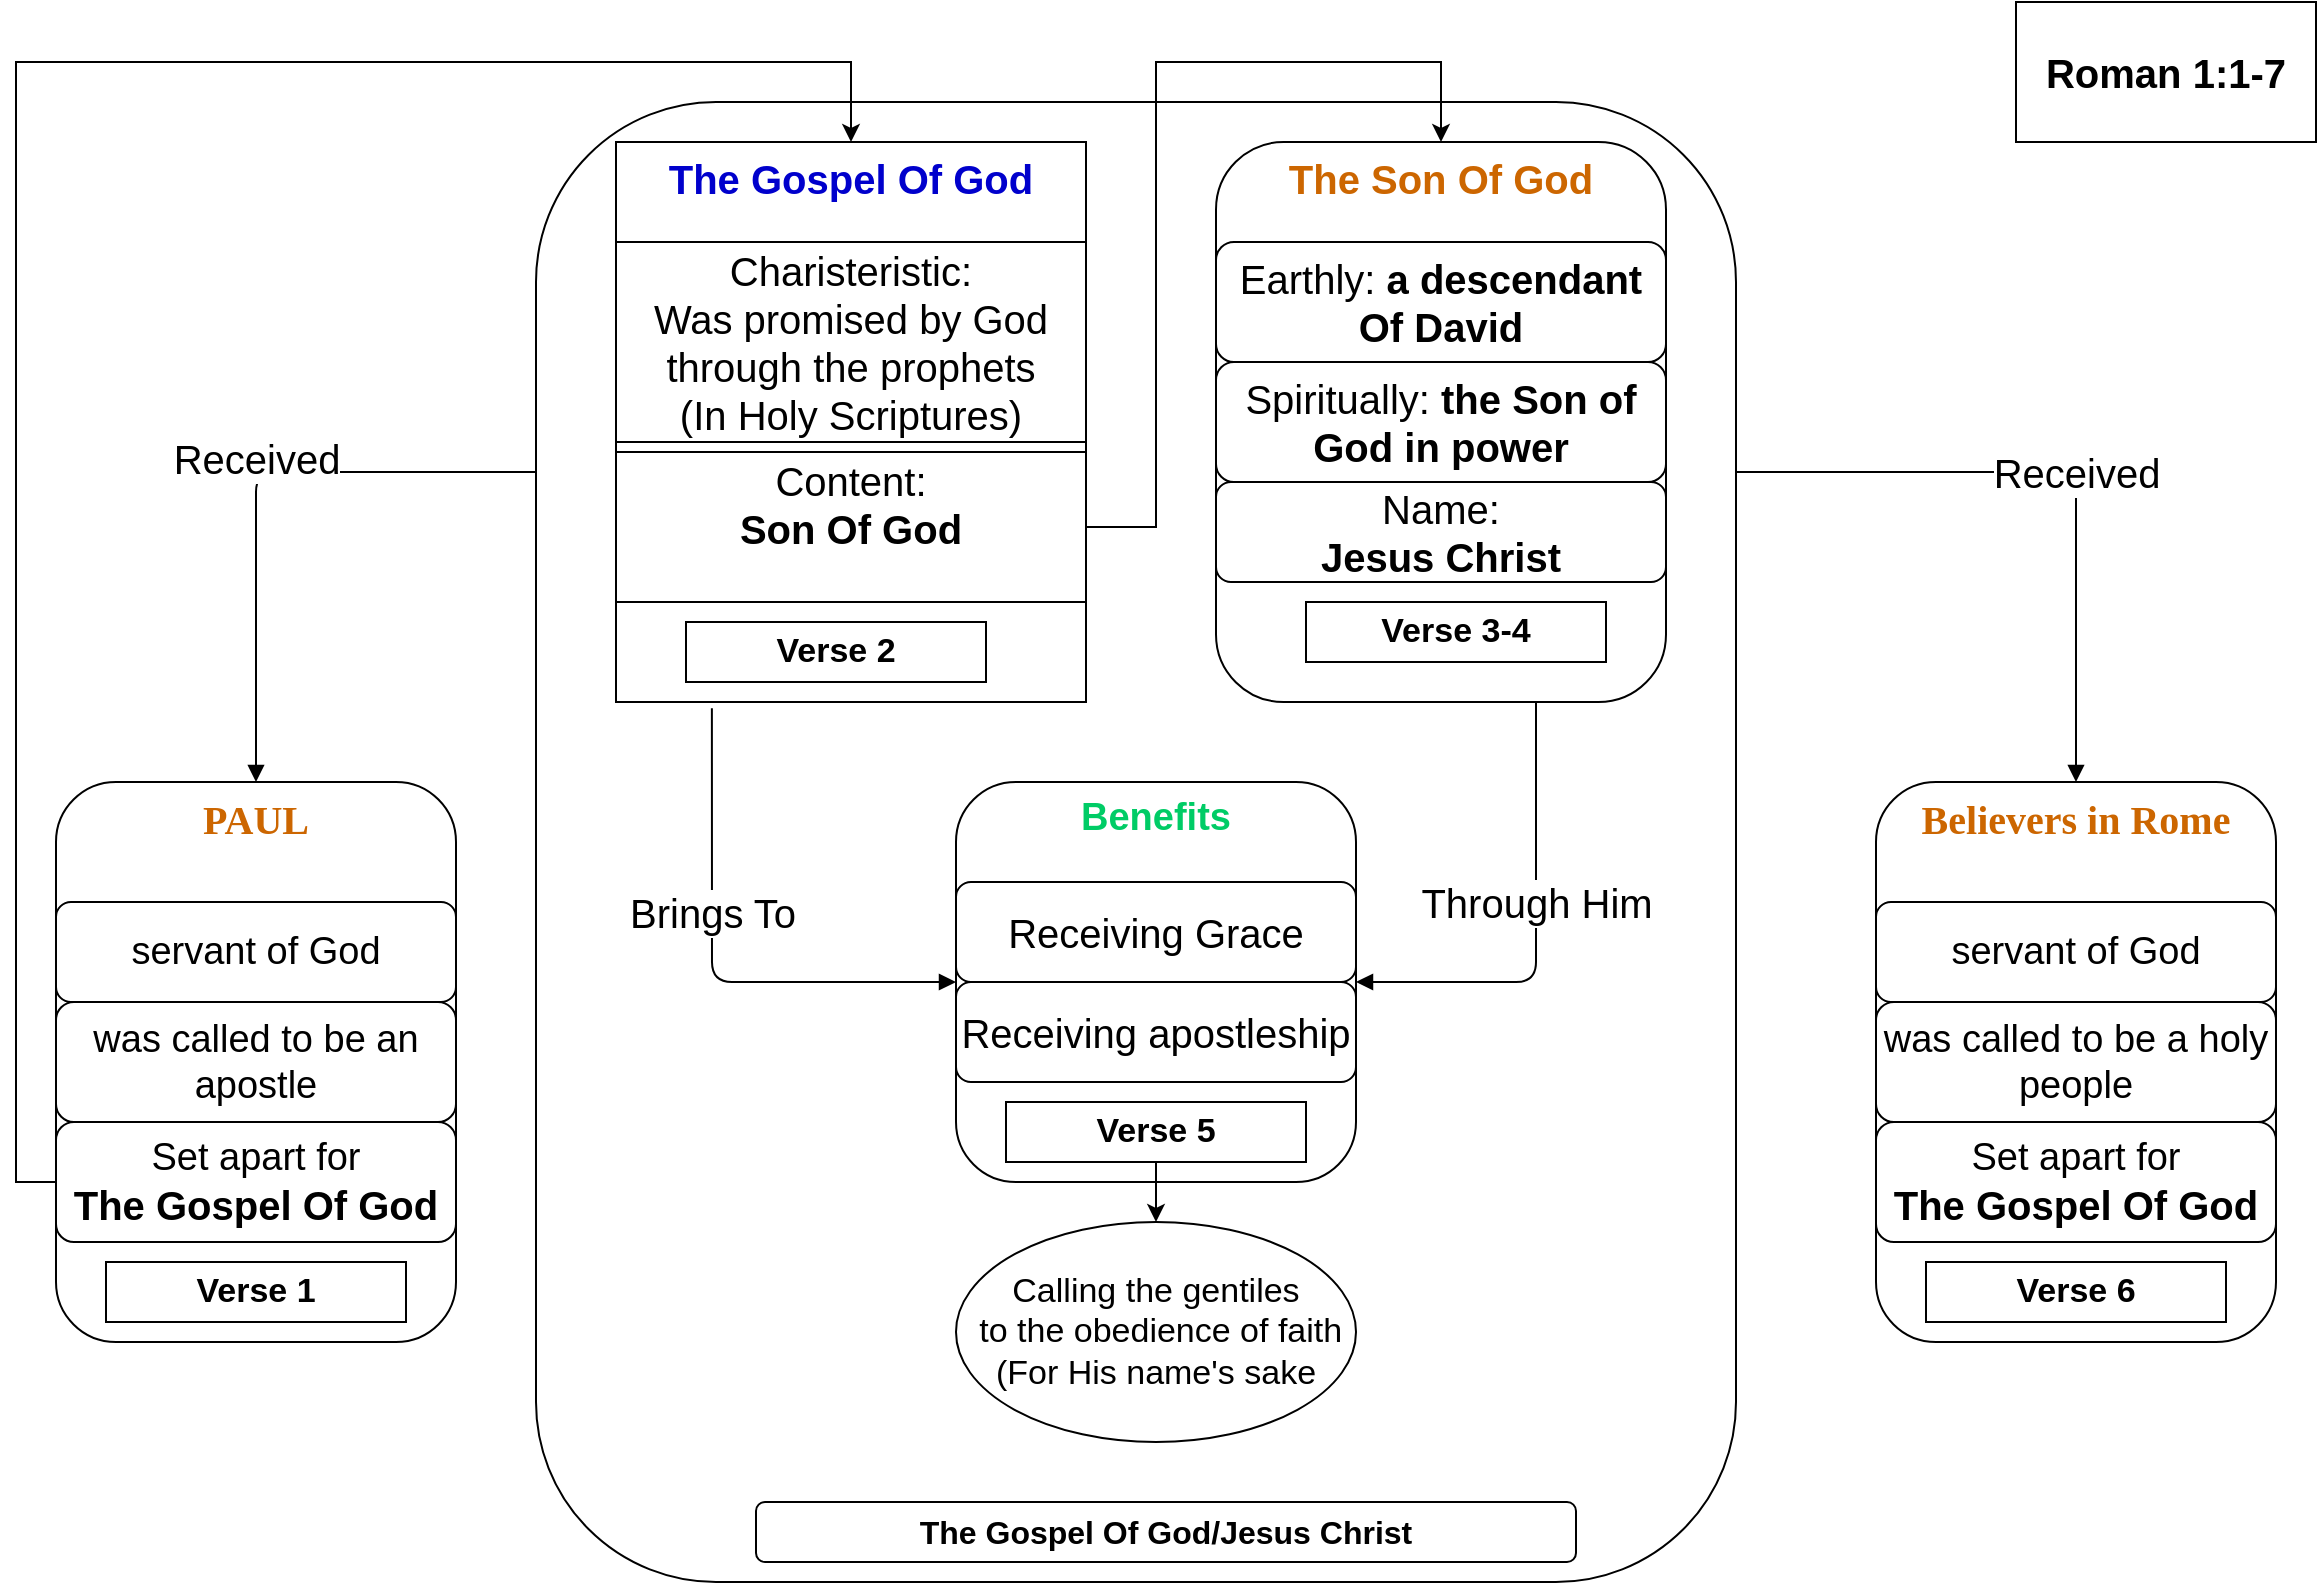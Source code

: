 <mxfile version="15.4.0" type="device" pages="9"><diagram id="T1YhZS32ArMBnrcU7wNt" name="Chapter1 - Verse 1-7"><mxGraphModel dx="1422" dy="816" grid="1" gridSize="10" guides="1" tooltips="1" connect="1" arrows="1" fold="1" page="1" pageScale="1" pageWidth="1654" pageHeight="1169" math="0" shadow="0"><root><mxCell id="0"/><mxCell id="1" parent="0"/><mxCell id="5gMBAlCOj5UiYkpIkM_p-1" value="" style="rounded=1;whiteSpace=wrap;html=1;verticalAlign=middle;" parent="1" vertex="1"><mxGeometry x="510" y="240" width="600" height="740" as="geometry"/></mxCell><mxCell id="5gMBAlCOj5UiYkpIkM_p-2" value="&lt;font style=&quot;font-size: 20px&quot; color=&quot;#0000cc&quot;&gt;&lt;b&gt;The Gospel Of God&lt;/b&gt;&lt;/font&gt;" style="rounded=0;whiteSpace=wrap;html=1;verticalAlign=top;" parent="1" vertex="1"><mxGeometry x="550" y="260" width="235" height="280" as="geometry"/></mxCell><mxCell id="5gMBAlCOj5UiYkpIkM_p-3" value="&lt;font face=&quot;Times New Roman&quot; size=&quot;1&quot; color=&quot;#cc6600&quot;&gt;&lt;b style=&quot;font-size: 20px&quot;&gt;PAUL&lt;/b&gt;&lt;/font&gt;" style="rounded=1;whiteSpace=wrap;html=1;verticalAlign=top;" parent="1" vertex="1"><mxGeometry x="270" y="580" width="200" height="280" as="geometry"/></mxCell><mxCell id="5gMBAlCOj5UiYkpIkM_p-4" value="&lt;font style=&quot;font-size: 19px&quot;&gt;servant of God&lt;/font&gt;" style="rounded=1;whiteSpace=wrap;html=1;verticalAlign=middle;" parent="1" vertex="1"><mxGeometry x="270" y="640" width="200" height="50" as="geometry"/></mxCell><mxCell id="5gMBAlCOj5UiYkpIkM_p-5" value="&lt;font style=&quot;font-size: 19px&quot;&gt;was called to be an apostle&lt;/font&gt;" style="rounded=1;whiteSpace=wrap;html=1;verticalAlign=middle;" parent="1" vertex="1"><mxGeometry x="270" y="690" width="200" height="60" as="geometry"/></mxCell><mxCell id="5gMBAlCOj5UiYkpIkM_p-6" style="edgeStyle=orthogonalEdgeStyle;rounded=0;orthogonalLoop=1;jettySize=auto;html=1;entryX=0.5;entryY=0;entryDx=0;entryDy=0;exitX=0;exitY=0.5;exitDx=0;exitDy=0;" parent="1" source="5gMBAlCOj5UiYkpIkM_p-7" target="5gMBAlCOj5UiYkpIkM_p-2" edge="1"><mxGeometry relative="1" as="geometry"><mxPoint x="250" y="810" as="sourcePoint"/><Array as="points"><mxPoint x="250" y="780"/><mxPoint x="250" y="220"/><mxPoint x="667" y="220"/></Array></mxGeometry></mxCell><mxCell id="5gMBAlCOj5UiYkpIkM_p-7" value="&lt;font&gt;&lt;span style=&quot;font-size: 19px&quot;&gt;Set apart for&lt;/span&gt;&lt;br&gt;&lt;b&gt;&lt;font style=&quot;font-size: 20px&quot;&gt;The Gospel Of God&lt;/font&gt;&lt;/b&gt;&lt;br&gt;&lt;/font&gt;" style="rounded=1;whiteSpace=wrap;html=1;verticalAlign=middle;" parent="1" vertex="1"><mxGeometry x="270" y="750" width="200" height="60" as="geometry"/></mxCell><mxCell id="5gMBAlCOj5UiYkpIkM_p-8" value="&lt;font style=&quot;font-size: 20px&quot;&gt;Charisteristic: &lt;br&gt;Was promised by God through the prophets &lt;br&gt;(In Holy Scriptures)&lt;/font&gt;" style="rounded=0;whiteSpace=wrap;html=1;verticalAlign=middle;" parent="1" vertex="1"><mxGeometry x="550" y="310" width="235" height="100" as="geometry"/></mxCell><mxCell id="5gMBAlCOj5UiYkpIkM_p-9" style="edgeStyle=orthogonalEdgeStyle;rounded=0;orthogonalLoop=1;jettySize=auto;html=1;entryX=0.5;entryY=0;entryDx=0;entryDy=0;" parent="1" source="5gMBAlCOj5UiYkpIkM_p-10" target="5gMBAlCOj5UiYkpIkM_p-12" edge="1"><mxGeometry relative="1" as="geometry"><Array as="points"><mxPoint x="820" y="453"/><mxPoint x="820" y="220"/><mxPoint x="963" y="220"/></Array></mxGeometry></mxCell><mxCell id="5gMBAlCOj5UiYkpIkM_p-10" value="&lt;font style=&quot;font-size: 20px&quot;&gt;Content: &lt;br&gt;&lt;b&gt;Son Of God&lt;/b&gt;&lt;br&gt;&lt;br&gt;&lt;/font&gt;" style="rounded=0;whiteSpace=wrap;html=1;verticalAlign=middle;" parent="1" vertex="1"><mxGeometry x="550" y="415" width="235" height="75" as="geometry"/></mxCell><mxCell id="5gMBAlCOj5UiYkpIkM_p-11" value="&lt;font style=&quot;font-size: 17px&quot;&gt;&lt;b&gt;Verse 1&lt;/b&gt;&lt;/font&gt;" style="rounded=0;whiteSpace=wrap;html=1;verticalAlign=middle;" parent="1" vertex="1"><mxGeometry x="295" y="820" width="150" height="30" as="geometry"/></mxCell><mxCell id="5gMBAlCOj5UiYkpIkM_p-12" value="&lt;font style=&quot;font-size: 20px&quot; color=&quot;#cc6600&quot;&gt;&lt;b&gt;The Son Of God&lt;/b&gt;&lt;/font&gt;" style="rounded=1;whiteSpace=wrap;html=1;verticalAlign=top;" parent="1" vertex="1"><mxGeometry x="850" y="260" width="225" height="280" as="geometry"/></mxCell><mxCell id="5gMBAlCOj5UiYkpIkM_p-13" value="&lt;font style=&quot;font-size: 20px&quot;&gt;Earthly:&amp;nbsp;&lt;b&gt;a descendant Of David&lt;/b&gt;&lt;/font&gt;" style="rounded=1;whiteSpace=wrap;html=1;verticalAlign=middle;" parent="1" vertex="1"><mxGeometry x="850" y="310" width="225" height="60" as="geometry"/></mxCell><mxCell id="5gMBAlCOj5UiYkpIkM_p-14" value="&lt;font style=&quot;font-size: 20px&quot;&gt;Spiritually:&amp;nbsp;&lt;b&gt;the Son of God in power&lt;/b&gt;&lt;br&gt;&lt;/font&gt;" style="rounded=1;whiteSpace=wrap;html=1;verticalAlign=middle;" parent="1" vertex="1"><mxGeometry x="850" y="370" width="225" height="60" as="geometry"/></mxCell><mxCell id="5gMBAlCOj5UiYkpIkM_p-15" value="&lt;font style=&quot;font-size: 20px&quot;&gt;Name: &lt;br&gt;&lt;b&gt;Jesus Christ&lt;/b&gt;&lt;br&gt;&lt;/font&gt;" style="rounded=1;whiteSpace=wrap;html=1;verticalAlign=middle;" parent="1" vertex="1"><mxGeometry x="850" y="430" width="225" height="50" as="geometry"/></mxCell><mxCell id="5gMBAlCOj5UiYkpIkM_p-16" value="&lt;font style=&quot;font-size: 17px&quot;&gt;&lt;b&gt;Verse 2&lt;/b&gt;&lt;/font&gt;" style="rounded=0;whiteSpace=wrap;html=1;verticalAlign=middle;" parent="1" vertex="1"><mxGeometry x="585" y="500" width="150" height="30" as="geometry"/></mxCell><mxCell id="5gMBAlCOj5UiYkpIkM_p-17" value="&lt;font style=&quot;font-size: 17px&quot;&gt;&lt;b&gt;Verse 3-4&lt;/b&gt;&lt;/font&gt;" style="rounded=0;whiteSpace=wrap;html=1;verticalAlign=middle;" parent="1" vertex="1"><mxGeometry x="895" y="490" width="150" height="30" as="geometry"/></mxCell><mxCell id="5gMBAlCOj5UiYkpIkM_p-18" value="&lt;b&gt;&lt;font style=&quot;font-size: 19px&quot; color=&quot;#00cc66&quot;&gt;Benefits&lt;/font&gt;&lt;/b&gt;" style="rounded=1;whiteSpace=wrap;html=1;verticalAlign=top;" parent="1" vertex="1"><mxGeometry x="720" y="580" width="200" height="200" as="geometry"/></mxCell><mxCell id="5gMBAlCOj5UiYkpIkM_p-19" value="&lt;font style=&quot;font-size: 20px&quot;&gt;Receiving Grace&lt;/font&gt;" style="rounded=1;whiteSpace=wrap;html=1;verticalAlign=middle;" parent="1" vertex="1"><mxGeometry x="720" y="630" width="200" height="50" as="geometry"/></mxCell><mxCell id="5gMBAlCOj5UiYkpIkM_p-20" value="&lt;font style=&quot;font-size: 20px&quot;&gt;Receiving apostleship&lt;/font&gt;" style="rounded=1;whiteSpace=wrap;html=1;verticalAlign=middle;" parent="1" vertex="1"><mxGeometry x="720" y="680" width="200" height="50" as="geometry"/></mxCell><mxCell id="5gMBAlCOj5UiYkpIkM_p-21" value="&lt;font style=&quot;font-size: 20px&quot;&gt;Through Him&lt;/font&gt;" style="html=1;verticalAlign=bottom;endArrow=block;" parent="1" edge="1"><mxGeometry width="80" relative="1" as="geometry"><mxPoint x="1010" y="540" as="sourcePoint"/><mxPoint x="920" y="680" as="targetPoint"/><Array as="points"><mxPoint x="1010" y="580"/><mxPoint x="1010" y="680"/></Array></mxGeometry></mxCell><mxCell id="5gMBAlCOj5UiYkpIkM_p-22" value="&lt;font style=&quot;font-size: 20px&quot;&gt;Brings To&lt;/font&gt;" style="html=1;verticalAlign=bottom;endArrow=block;exitX=0.204;exitY=1.011;exitDx=0;exitDy=0;exitPerimeter=0;entryX=0;entryY=0.5;entryDx=0;entryDy=0;" parent="1" source="5gMBAlCOj5UiYkpIkM_p-2" target="5gMBAlCOj5UiYkpIkM_p-18" edge="1"><mxGeometry x="-0.097" width="80" relative="1" as="geometry"><mxPoint x="570" y="600" as="sourcePoint"/><mxPoint x="650" y="600" as="targetPoint"/><Array as="points"><mxPoint x="598" y="680"/></Array><mxPoint as="offset"/></mxGeometry></mxCell><mxCell id="5gMBAlCOj5UiYkpIkM_p-23" style="edgeStyle=orthogonalEdgeStyle;rounded=0;orthogonalLoop=1;jettySize=auto;html=1;entryX=0.5;entryY=0;entryDx=0;entryDy=0;" parent="1" source="5gMBAlCOj5UiYkpIkM_p-24" target="5gMBAlCOj5UiYkpIkM_p-25" edge="1"><mxGeometry relative="1" as="geometry"/></mxCell><mxCell id="5gMBAlCOj5UiYkpIkM_p-24" value="&lt;font style=&quot;font-size: 17px&quot;&gt;&lt;b&gt;Verse 5&lt;/b&gt;&lt;/font&gt;" style="rounded=0;whiteSpace=wrap;html=1;verticalAlign=middle;" parent="1" vertex="1"><mxGeometry x="745" y="740" width="150" height="30" as="geometry"/></mxCell><mxCell id="5gMBAlCOj5UiYkpIkM_p-25" value="&lt;font style=&quot;font-size: 17px&quot;&gt;Calling the gentiles&lt;br&gt;&amp;nbsp;to the obedience of faith&lt;br&gt;(For His name's sake&lt;/font&gt;" style="ellipse;whiteSpace=wrap;html=1;verticalAlign=middle;" parent="1" vertex="1"><mxGeometry x="720" y="800" width="200" height="110" as="geometry"/></mxCell><mxCell id="5gMBAlCOj5UiYkpIkM_p-26" value="&lt;font color=&quot;#cc6600&quot; face=&quot;Times New Roman&quot;&gt;&lt;span style=&quot;font-size: 20px&quot;&gt;&lt;b&gt;Believers in Rome&lt;/b&gt;&lt;/span&gt;&lt;/font&gt;" style="rounded=1;whiteSpace=wrap;html=1;verticalAlign=top;" parent="1" vertex="1"><mxGeometry x="1180" y="580" width="200" height="280" as="geometry"/></mxCell><mxCell id="5gMBAlCOj5UiYkpIkM_p-27" value="&lt;font style=&quot;font-size: 17px&quot;&gt;&lt;b&gt;Verse 6&lt;/b&gt;&lt;/font&gt;" style="rounded=0;whiteSpace=wrap;html=1;verticalAlign=middle;" parent="1" vertex="1"><mxGeometry x="1205" y="820" width="150" height="30" as="geometry"/></mxCell><mxCell id="5gMBAlCOj5UiYkpIkM_p-28" value="&lt;b&gt;&lt;font style=&quot;font-size: 16px&quot;&gt;The Gospel Of God/Jesus Christ&lt;/font&gt;&lt;/b&gt;" style="rounded=1;whiteSpace=wrap;html=1;verticalAlign=middle;" parent="1" vertex="1"><mxGeometry x="620" y="940" width="410" height="30" as="geometry"/></mxCell><mxCell id="5gMBAlCOj5UiYkpIkM_p-29" value="&lt;font style=&quot;font-size: 20px&quot;&gt;Received&lt;/font&gt;" style="html=1;verticalAlign=bottom;endArrow=block;exitX=0;exitY=0.25;exitDx=0;exitDy=0;entryX=0.5;entryY=0;entryDx=0;entryDy=0;" parent="1" source="5gMBAlCOj5UiYkpIkM_p-1" target="5gMBAlCOj5UiYkpIkM_p-3" edge="1"><mxGeometry width="80" relative="1" as="geometry"><mxPoint x="770" y="590" as="sourcePoint"/><mxPoint x="850" y="590" as="targetPoint"/><Array as="points"><mxPoint x="370" y="425"/></Array></mxGeometry></mxCell><mxCell id="5gMBAlCOj5UiYkpIkM_p-30" value="&lt;font style=&quot;font-size: 20px&quot;&gt;Received&lt;/font&gt;" style="html=1;verticalAlign=bottom;endArrow=block;exitX=1;exitY=0.25;exitDx=0;exitDy=0;entryX=0.5;entryY=0;entryDx=0;entryDy=0;" parent="1" source="5gMBAlCOj5UiYkpIkM_p-1" target="5gMBAlCOj5UiYkpIkM_p-26" edge="1"><mxGeometry x="0.139" width="80" relative="1" as="geometry"><mxPoint x="1210" y="420" as="sourcePoint"/><mxPoint x="1290" y="420" as="targetPoint"/><Array as="points"><mxPoint x="1280" y="425"/></Array><mxPoint as="offset"/></mxGeometry></mxCell><mxCell id="5gMBAlCOj5UiYkpIkM_p-31" value="&lt;font style=&quot;font-size: 19px&quot;&gt;servant of God&lt;/font&gt;" style="rounded=1;whiteSpace=wrap;html=1;verticalAlign=middle;" parent="1" vertex="1"><mxGeometry x="1180" y="640" width="200" height="50" as="geometry"/></mxCell><mxCell id="5gMBAlCOj5UiYkpIkM_p-32" value="&lt;font style=&quot;font-size: 19px&quot;&gt;was called to be a holy people&lt;/font&gt;" style="rounded=1;whiteSpace=wrap;html=1;verticalAlign=middle;" parent="1" vertex="1"><mxGeometry x="1180" y="690" width="200" height="60" as="geometry"/></mxCell><mxCell id="5gMBAlCOj5UiYkpIkM_p-33" value="&lt;font&gt;&lt;span style=&quot;font-size: 19px&quot;&gt;Set apart for&lt;/span&gt;&lt;br&gt;&lt;b&gt;&lt;font style=&quot;font-size: 20px&quot;&gt;The Gospel Of God&lt;/font&gt;&lt;/b&gt;&lt;br&gt;&lt;/font&gt;" style="rounded=1;whiteSpace=wrap;html=1;verticalAlign=middle;" parent="1" vertex="1"><mxGeometry x="1180" y="750" width="200" height="60" as="geometry"/></mxCell><mxCell id="5gMBAlCOj5UiYkpIkM_p-34" value="&lt;font style=&quot;font-size: 20px&quot;&gt;&lt;b&gt;Roman 1:1-7&lt;/b&gt;&lt;/font&gt;" style="rounded=0;whiteSpace=wrap;html=1;verticalAlign=middle;" parent="1" vertex="1"><mxGeometry x="1250" y="190" width="150" height="70" as="geometry"/></mxCell></root></mxGraphModel></diagram><diagram name="VietnameseForChapter1_Verse 1-7" id="0CXSsKvBzpClc0s8v4TP"><mxGraphModel dx="2370" dy="1360" grid="1" gridSize="10" guides="1" tooltips="1" connect="1" arrows="1" fold="1" page="1" pageScale="1" pageWidth="1654" pageHeight="1169" math="0" shadow="0"><root><mxCell id="wJfCzrmAz-VGgGfLkjZF-0"/><mxCell id="wJfCzrmAz-VGgGfLkjZF-1" parent="wJfCzrmAz-VGgGfLkjZF-0"/><mxCell id="wJfCzrmAz-VGgGfLkjZF-2" value="" style="rounded=1;whiteSpace=wrap;html=1;verticalAlign=middle;" parent="wJfCzrmAz-VGgGfLkjZF-1" vertex="1"><mxGeometry x="510" y="240" width="600" height="740" as="geometry"/></mxCell><mxCell id="wJfCzrmAz-VGgGfLkjZF-3" value="&lt;font style=&quot;font-size: 20px&quot; color=&quot;#0000cc&quot;&gt;&lt;b&gt;The Gospel Of God&lt;/b&gt;&lt;/font&gt;" style="rounded=0;whiteSpace=wrap;html=1;verticalAlign=top;" parent="wJfCzrmAz-VGgGfLkjZF-1" vertex="1"><mxGeometry x="550" y="260" width="235" height="280" as="geometry"/></mxCell><mxCell id="wJfCzrmAz-VGgGfLkjZF-4" value="&lt;font face=&quot;Times New Roman&quot; size=&quot;1&quot; color=&quot;#cc6600&quot;&gt;&lt;b style=&quot;font-size: 20px&quot;&gt;PAUL&lt;/b&gt;&lt;/font&gt;" style="rounded=1;whiteSpace=wrap;html=1;verticalAlign=top;" parent="wJfCzrmAz-VGgGfLkjZF-1" vertex="1"><mxGeometry x="270" y="580" width="200" height="280" as="geometry"/></mxCell><mxCell id="wJfCzrmAz-VGgGfLkjZF-5" value="&lt;font style=&quot;font-size: 19px&quot;&gt;servant of God&lt;/font&gt;" style="rounded=1;whiteSpace=wrap;html=1;verticalAlign=middle;" parent="wJfCzrmAz-VGgGfLkjZF-1" vertex="1"><mxGeometry x="270" y="640" width="200" height="50" as="geometry"/></mxCell><mxCell id="wJfCzrmAz-VGgGfLkjZF-6" value="&lt;font style=&quot;font-size: 19px&quot;&gt;was called to be an apostle&lt;/font&gt;" style="rounded=1;whiteSpace=wrap;html=1;verticalAlign=middle;" parent="wJfCzrmAz-VGgGfLkjZF-1" vertex="1"><mxGeometry x="270" y="690" width="200" height="60" as="geometry"/></mxCell><mxCell id="wJfCzrmAz-VGgGfLkjZF-7" style="edgeStyle=orthogonalEdgeStyle;rounded=0;orthogonalLoop=1;jettySize=auto;html=1;entryX=0.5;entryY=0;entryDx=0;entryDy=0;exitX=0;exitY=0.5;exitDx=0;exitDy=0;" parent="wJfCzrmAz-VGgGfLkjZF-1" source="wJfCzrmAz-VGgGfLkjZF-8" target="wJfCzrmAz-VGgGfLkjZF-3" edge="1"><mxGeometry relative="1" as="geometry"><mxPoint x="250" y="810" as="sourcePoint"/><Array as="points"><mxPoint x="250" y="780"/><mxPoint x="250" y="220"/><mxPoint x="667" y="220"/></Array></mxGeometry></mxCell><mxCell id="wJfCzrmAz-VGgGfLkjZF-8" value="&lt;font&gt;&lt;span style=&quot;font-size: 19px&quot;&gt;Set apart for&lt;/span&gt;&lt;br&gt;&lt;b&gt;&lt;font style=&quot;font-size: 20px&quot;&gt;The Gospel Of God&lt;/font&gt;&lt;/b&gt;&lt;br&gt;&lt;/font&gt;" style="rounded=1;whiteSpace=wrap;html=1;verticalAlign=middle;" parent="wJfCzrmAz-VGgGfLkjZF-1" vertex="1"><mxGeometry x="270" y="750" width="200" height="60" as="geometry"/></mxCell><mxCell id="wJfCzrmAz-VGgGfLkjZF-9" value="&lt;font style=&quot;font-size: 20px&quot;&gt;Charisteristic: &lt;br&gt;Was promised by God through the prophets &lt;br&gt;(In Holy Scriptures)&lt;/font&gt;" style="rounded=0;whiteSpace=wrap;html=1;verticalAlign=middle;" parent="wJfCzrmAz-VGgGfLkjZF-1" vertex="1"><mxGeometry x="550" y="310" width="235" height="100" as="geometry"/></mxCell><mxCell id="wJfCzrmAz-VGgGfLkjZF-10" style="edgeStyle=orthogonalEdgeStyle;rounded=0;orthogonalLoop=1;jettySize=auto;html=1;entryX=0.5;entryY=0;entryDx=0;entryDy=0;" parent="wJfCzrmAz-VGgGfLkjZF-1" source="wJfCzrmAz-VGgGfLkjZF-11" target="wJfCzrmAz-VGgGfLkjZF-13" edge="1"><mxGeometry relative="1" as="geometry"><Array as="points"><mxPoint x="820" y="453"/><mxPoint x="820" y="220"/><mxPoint x="963" y="220"/></Array></mxGeometry></mxCell><mxCell id="wJfCzrmAz-VGgGfLkjZF-11" value="&lt;font style=&quot;font-size: 20px&quot;&gt;Content: &lt;br&gt;&lt;b&gt;Son Of God&lt;/b&gt;&lt;br&gt;&lt;br&gt;&lt;/font&gt;" style="rounded=0;whiteSpace=wrap;html=1;verticalAlign=middle;" parent="wJfCzrmAz-VGgGfLkjZF-1" vertex="1"><mxGeometry x="550" y="415" width="235" height="75" as="geometry"/></mxCell><mxCell id="wJfCzrmAz-VGgGfLkjZF-12" value="&lt;font style=&quot;font-size: 17px&quot;&gt;&lt;b&gt;Verse 1&lt;/b&gt;&lt;/font&gt;" style="rounded=0;whiteSpace=wrap;html=1;verticalAlign=middle;" parent="wJfCzrmAz-VGgGfLkjZF-1" vertex="1"><mxGeometry x="295" y="820" width="150" height="30" as="geometry"/></mxCell><mxCell id="wJfCzrmAz-VGgGfLkjZF-13" value="&lt;font style=&quot;font-size: 20px&quot; color=&quot;#cc6600&quot;&gt;&lt;b&gt;The Son Of God&lt;/b&gt;&lt;/font&gt;" style="rounded=1;whiteSpace=wrap;html=1;verticalAlign=top;" parent="wJfCzrmAz-VGgGfLkjZF-1" vertex="1"><mxGeometry x="850" y="260" width="225" height="280" as="geometry"/></mxCell><mxCell id="wJfCzrmAz-VGgGfLkjZF-14" value="&lt;font style=&quot;font-size: 20px&quot;&gt;Earthly:&amp;nbsp;&lt;b&gt;a descendant Of David&lt;/b&gt;&lt;/font&gt;" style="rounded=1;whiteSpace=wrap;html=1;verticalAlign=middle;" parent="wJfCzrmAz-VGgGfLkjZF-1" vertex="1"><mxGeometry x="850" y="310" width="225" height="60" as="geometry"/></mxCell><mxCell id="wJfCzrmAz-VGgGfLkjZF-15" value="&lt;font style=&quot;font-size: 20px&quot;&gt;Spiritually:&amp;nbsp;&lt;b&gt;the Son of God in power&lt;/b&gt;&lt;br&gt;&lt;/font&gt;" style="rounded=1;whiteSpace=wrap;html=1;verticalAlign=middle;" parent="wJfCzrmAz-VGgGfLkjZF-1" vertex="1"><mxGeometry x="850" y="370" width="225" height="60" as="geometry"/></mxCell><mxCell id="wJfCzrmAz-VGgGfLkjZF-16" value="&lt;font style=&quot;font-size: 20px&quot;&gt;Name: &lt;br&gt;&lt;b&gt;Jesus Christ&lt;/b&gt;&lt;br&gt;&lt;/font&gt;" style="rounded=1;whiteSpace=wrap;html=1;verticalAlign=middle;" parent="wJfCzrmAz-VGgGfLkjZF-1" vertex="1"><mxGeometry x="850" y="430" width="225" height="50" as="geometry"/></mxCell><mxCell id="wJfCzrmAz-VGgGfLkjZF-17" value="&lt;font style=&quot;font-size: 17px&quot;&gt;&lt;b&gt;Verse 2&lt;/b&gt;&lt;/font&gt;" style="rounded=0;whiteSpace=wrap;html=1;verticalAlign=middle;" parent="wJfCzrmAz-VGgGfLkjZF-1" vertex="1"><mxGeometry x="585" y="500" width="150" height="30" as="geometry"/></mxCell><mxCell id="wJfCzrmAz-VGgGfLkjZF-18" value="&lt;font style=&quot;font-size: 17px&quot;&gt;&lt;b&gt;Verse 3-4&lt;/b&gt;&lt;/font&gt;" style="rounded=0;whiteSpace=wrap;html=1;verticalAlign=middle;" parent="wJfCzrmAz-VGgGfLkjZF-1" vertex="1"><mxGeometry x="895" y="490" width="150" height="30" as="geometry"/></mxCell><mxCell id="wJfCzrmAz-VGgGfLkjZF-19" value="&lt;b&gt;&lt;font style=&quot;font-size: 19px&quot; color=&quot;#00cc66&quot;&gt;Benefits&lt;/font&gt;&lt;/b&gt;" style="rounded=1;whiteSpace=wrap;html=1;verticalAlign=top;" parent="wJfCzrmAz-VGgGfLkjZF-1" vertex="1"><mxGeometry x="720" y="580" width="200" height="200" as="geometry"/></mxCell><mxCell id="wJfCzrmAz-VGgGfLkjZF-20" value="&lt;font style=&quot;font-size: 20px&quot;&gt;Receiving Grace&lt;/font&gt;" style="rounded=1;whiteSpace=wrap;html=1;verticalAlign=middle;" parent="wJfCzrmAz-VGgGfLkjZF-1" vertex="1"><mxGeometry x="720" y="630" width="200" height="50" as="geometry"/></mxCell><mxCell id="wJfCzrmAz-VGgGfLkjZF-21" value="&lt;font style=&quot;font-size: 20px&quot;&gt;Receiving apostleship&lt;/font&gt;" style="rounded=1;whiteSpace=wrap;html=1;verticalAlign=middle;" parent="wJfCzrmAz-VGgGfLkjZF-1" vertex="1"><mxGeometry x="720" y="680" width="200" height="50" as="geometry"/></mxCell><mxCell id="wJfCzrmAz-VGgGfLkjZF-22" value="&lt;font style=&quot;font-size: 20px&quot;&gt;Through Him&lt;/font&gt;" style="html=1;verticalAlign=bottom;endArrow=block;" parent="wJfCzrmAz-VGgGfLkjZF-1" edge="1"><mxGeometry width="80" relative="1" as="geometry"><mxPoint x="1010" y="540" as="sourcePoint"/><mxPoint x="920" y="680" as="targetPoint"/><Array as="points"><mxPoint x="1010" y="580"/><mxPoint x="1010" y="680"/></Array></mxGeometry></mxCell><mxCell id="wJfCzrmAz-VGgGfLkjZF-23" value="&lt;font style=&quot;font-size: 20px&quot;&gt;Brings To&lt;/font&gt;" style="html=1;verticalAlign=bottom;endArrow=block;exitX=0.204;exitY=1.011;exitDx=0;exitDy=0;exitPerimeter=0;entryX=0;entryY=0.5;entryDx=0;entryDy=0;" parent="wJfCzrmAz-VGgGfLkjZF-1" source="wJfCzrmAz-VGgGfLkjZF-3" target="wJfCzrmAz-VGgGfLkjZF-19" edge="1"><mxGeometry x="-0.097" width="80" relative="1" as="geometry"><mxPoint x="570" y="600" as="sourcePoint"/><mxPoint x="650" y="600" as="targetPoint"/><Array as="points"><mxPoint x="598" y="680"/></Array><mxPoint as="offset"/></mxGeometry></mxCell><mxCell id="wJfCzrmAz-VGgGfLkjZF-24" style="edgeStyle=orthogonalEdgeStyle;rounded=0;orthogonalLoop=1;jettySize=auto;html=1;entryX=0.5;entryY=0;entryDx=0;entryDy=0;" parent="wJfCzrmAz-VGgGfLkjZF-1" source="wJfCzrmAz-VGgGfLkjZF-25" target="wJfCzrmAz-VGgGfLkjZF-26" edge="1"><mxGeometry relative="1" as="geometry"/></mxCell><mxCell id="wJfCzrmAz-VGgGfLkjZF-25" value="&lt;font style=&quot;font-size: 17px&quot;&gt;&lt;b&gt;Verse 5&lt;/b&gt;&lt;/font&gt;" style="rounded=0;whiteSpace=wrap;html=1;verticalAlign=middle;" parent="wJfCzrmAz-VGgGfLkjZF-1" vertex="1"><mxGeometry x="745" y="740" width="150" height="30" as="geometry"/></mxCell><mxCell id="wJfCzrmAz-VGgGfLkjZF-26" value="&lt;font style=&quot;font-size: 17px&quot;&gt;Calling the gentiles&lt;br&gt;&amp;nbsp;to the obedience of faith&lt;br&gt;(For His name's sake&lt;/font&gt;" style="ellipse;whiteSpace=wrap;html=1;verticalAlign=middle;" parent="wJfCzrmAz-VGgGfLkjZF-1" vertex="1"><mxGeometry x="720" y="800" width="200" height="110" as="geometry"/></mxCell><mxCell id="wJfCzrmAz-VGgGfLkjZF-27" value="&lt;font color=&quot;#cc6600&quot; face=&quot;Times New Roman&quot;&gt;&lt;span style=&quot;font-size: 20px&quot;&gt;&lt;b&gt;Believers in Rome&lt;/b&gt;&lt;/span&gt;&lt;/font&gt;" style="rounded=1;whiteSpace=wrap;html=1;verticalAlign=top;" parent="wJfCzrmAz-VGgGfLkjZF-1" vertex="1"><mxGeometry x="1180" y="580" width="200" height="280" as="geometry"/></mxCell><mxCell id="wJfCzrmAz-VGgGfLkjZF-28" value="&lt;font style=&quot;font-size: 17px&quot;&gt;&lt;b&gt;Verse 6&lt;/b&gt;&lt;/font&gt;" style="rounded=0;whiteSpace=wrap;html=1;verticalAlign=middle;" parent="wJfCzrmAz-VGgGfLkjZF-1" vertex="1"><mxGeometry x="1205" y="820" width="150" height="30" as="geometry"/></mxCell><mxCell id="wJfCzrmAz-VGgGfLkjZF-29" value="&lt;b&gt;&lt;font style=&quot;font-size: 16px&quot;&gt;The Gospel Of God/Jesus Christ&lt;/font&gt;&lt;/b&gt;" style="rounded=1;whiteSpace=wrap;html=1;verticalAlign=middle;" parent="wJfCzrmAz-VGgGfLkjZF-1" vertex="1"><mxGeometry x="620" y="940" width="410" height="30" as="geometry"/></mxCell><mxCell id="wJfCzrmAz-VGgGfLkjZF-30" value="&lt;font style=&quot;font-size: 20px&quot;&gt;Received&lt;/font&gt;" style="html=1;verticalAlign=bottom;endArrow=block;exitX=0;exitY=0.25;exitDx=0;exitDy=0;entryX=0.5;entryY=0;entryDx=0;entryDy=0;" parent="wJfCzrmAz-VGgGfLkjZF-1" source="wJfCzrmAz-VGgGfLkjZF-2" target="wJfCzrmAz-VGgGfLkjZF-4" edge="1"><mxGeometry width="80" relative="1" as="geometry"><mxPoint x="770" y="590" as="sourcePoint"/><mxPoint x="850" y="590" as="targetPoint"/><Array as="points"><mxPoint x="370" y="425"/></Array></mxGeometry></mxCell><mxCell id="wJfCzrmAz-VGgGfLkjZF-31" value="&lt;font style=&quot;font-size: 20px&quot;&gt;Received&lt;/font&gt;" style="html=1;verticalAlign=bottom;endArrow=block;exitX=1;exitY=0.25;exitDx=0;exitDy=0;entryX=0.5;entryY=0;entryDx=0;entryDy=0;" parent="wJfCzrmAz-VGgGfLkjZF-1" source="wJfCzrmAz-VGgGfLkjZF-2" target="wJfCzrmAz-VGgGfLkjZF-27" edge="1"><mxGeometry x="0.139" width="80" relative="1" as="geometry"><mxPoint x="1210" y="420" as="sourcePoint"/><mxPoint x="1290" y="420" as="targetPoint"/><Array as="points"><mxPoint x="1280" y="425"/></Array><mxPoint as="offset"/></mxGeometry></mxCell><mxCell id="wJfCzrmAz-VGgGfLkjZF-32" value="&lt;font style=&quot;font-size: 19px&quot;&gt;servant of God&lt;/font&gt;" style="rounded=1;whiteSpace=wrap;html=1;verticalAlign=middle;" parent="wJfCzrmAz-VGgGfLkjZF-1" vertex="1"><mxGeometry x="1180" y="640" width="200" height="50" as="geometry"/></mxCell><mxCell id="wJfCzrmAz-VGgGfLkjZF-33" value="&lt;font style=&quot;font-size: 19px&quot;&gt;was called to be a holy people&lt;/font&gt;" style="rounded=1;whiteSpace=wrap;html=1;verticalAlign=middle;" parent="wJfCzrmAz-VGgGfLkjZF-1" vertex="1"><mxGeometry x="1180" y="690" width="200" height="60" as="geometry"/></mxCell><mxCell id="wJfCzrmAz-VGgGfLkjZF-34" value="&lt;font&gt;&lt;span style=&quot;font-size: 19px&quot;&gt;Set apart for&lt;/span&gt;&lt;br&gt;&lt;b&gt;&lt;font style=&quot;font-size: 20px&quot;&gt;The Gospel Of God&lt;/font&gt;&lt;/b&gt;&lt;br&gt;&lt;/font&gt;" style="rounded=1;whiteSpace=wrap;html=1;verticalAlign=middle;" parent="wJfCzrmAz-VGgGfLkjZF-1" vertex="1"><mxGeometry x="1180" y="750" width="200" height="60" as="geometry"/></mxCell><mxCell id="wJfCzrmAz-VGgGfLkjZF-35" value="&lt;font style=&quot;font-size: 20px&quot;&gt;&lt;b&gt;Roman 1:1-7&lt;/b&gt;&lt;/font&gt;" style="rounded=0;whiteSpace=wrap;html=1;verticalAlign=middle;" parent="wJfCzrmAz-VGgGfLkjZF-1" vertex="1"><mxGeometry x="1250" y="190" width="150" height="70" as="geometry"/></mxCell></root></mxGraphModel></diagram><diagram name="Chapter1 Verse 8-17" id="flo4ixnhMI9gwqFoK1TF"><mxGraphModel dx="2031" dy="1166" grid="1" gridSize="10" guides="1" tooltips="1" connect="1" arrows="1" fold="1" page="1" pageScale="1" pageWidth="1169" pageHeight="827" math="0" shadow="0"><root><mxCell id="rtv13T4taKyJRR-XVXaX-0"/><mxCell id="rtv13T4taKyJRR-XVXaX-1" parent="rtv13T4taKyJRR-XVXaX-0"/><mxCell id="raNPogMnE7e3fvtWoXIA-39" value="" style="rounded=0;whiteSpace=wrap;html=1;fontSize=16;verticalAlign=top;" parent="rtv13T4taKyJRR-XVXaX-1" vertex="1"><mxGeometry x="570" y="41" width="520" height="200" as="geometry"/></mxCell><mxCell id="raNPogMnE7e3fvtWoXIA-33" style="edgeStyle=orthogonalEdgeStyle;rounded=0;orthogonalLoop=1;jettySize=auto;html=1;entryX=0;entryY=0.5;entryDx=0;entryDy=0;fontSize=16;" parent="rtv13T4taKyJRR-XVXaX-1" source="raNPogMnE7e3fvtWoXIA-30" target="raNPogMnE7e3fvtWoXIA-32" edge="1"><mxGeometry relative="1" as="geometry"/></mxCell><mxCell id="raNPogMnE7e3fvtWoXIA-30" value="" style="rounded=0;whiteSpace=wrap;html=1;fontSize=16;verticalAlign=middle;" parent="rtv13T4taKyJRR-XVXaX-1" vertex="1"><mxGeometry x="590" y="51" width="220" height="180" as="geometry"/></mxCell><mxCell id="raNPogMnE7e3fvtWoXIA-9" value="&lt;b&gt;&lt;font style=&quot;font-size: 20px&quot; color=&quot;#994c00&quot;&gt;PAUL&lt;/font&gt;&lt;/b&gt;" style="rounded=1;whiteSpace=wrap;html=1;fontSize=16;verticalAlign=top;" parent="rtv13T4taKyJRR-XVXaX-1" vertex="1"><mxGeometry x="250" y="41" width="310" height="440" as="geometry"/></mxCell><mxCell id="raNPogMnE7e3fvtWoXIA-8" value="&lt;font color=&quot;#994c00&quot;&gt;&lt;b&gt;&lt;span style=&quot;font-size: 20px&quot;&gt;&amp;nbsp;&lt;/span&gt;&lt;font style=&quot;font-size: 18px&quot;&gt;Serve GOD (v.9)&lt;/font&gt;&lt;br&gt;&lt;/b&gt;&lt;/font&gt;&lt;font style=&quot;font-size: 16px&quot;&gt;in Spirit&amp;nbsp;in preaching the Gospel of His Son&lt;/font&gt;&lt;font style=&quot;font-size: 20px&quot; color=&quot;#994c00&quot;&gt;&lt;b&gt;&lt;br&gt;&lt;/b&gt;&lt;/font&gt;" style="rounded=1;whiteSpace=wrap;html=1;fontSize=16;verticalAlign=middle;" parent="rtv13T4taKyJRR-XVXaX-1" vertex="1"><mxGeometry x="250" y="141" width="310" height="80" as="geometry"/></mxCell><mxCell id="raNPogMnE7e3fvtWoXIA-18" value="&lt;font&gt;&lt;font style=&quot;font-size: 18px&quot; color=&quot;#994c00&quot;&gt;&lt;b&gt;&amp;nbsp;Giving Thanks to GOD (v.8)&lt;br&gt;&lt;/b&gt;&lt;/font&gt;&lt;font style=&quot;font-size: 16px&quot;&gt;&amp;nbsp;through Jesus Christ&lt;/font&gt;&lt;/font&gt;&lt;font style=&quot;font-size: 20px&quot; color=&quot;#994c00&quot;&gt;&lt;b&gt;&lt;br&gt;&lt;/b&gt;&lt;/font&gt;" style="rounded=1;whiteSpace=wrap;html=1;fontSize=16;verticalAlign=middle;" parent="rtv13T4taKyJRR-XVXaX-1" vertex="1"><mxGeometry x="250" y="221" width="310" height="60" as="geometry"/></mxCell><mxCell id="raNPogMnE7e3fvtWoXIA-20" style="edgeStyle=orthogonalEdgeStyle;rounded=0;orthogonalLoop=1;jettySize=auto;html=1;entryX=0;entryY=0.5;entryDx=0;entryDy=0;fontSize=16;" parent="rtv13T4taKyJRR-XVXaX-1" source="raNPogMnE7e3fvtWoXIA-19" target="raNPogMnE7e3fvtWoXIA-18" edge="1"><mxGeometry relative="1" as="geometry"/></mxCell><mxCell id="raNPogMnE7e3fvtWoXIA-19" value="The faith of Believers in Rome was reported to over the world" style="ellipse;whiteSpace=wrap;html=1;aspect=fixed;fontSize=16;verticalAlign=middle;" parent="rtv13T4taKyJRR-XVXaX-1" vertex="1"><mxGeometry x="50" y="171" width="160" height="160" as="geometry"/></mxCell><mxCell id="raNPogMnE7e3fvtWoXIA-25" value="" style="edgeStyle=orthogonalEdgeStyle;rounded=0;orthogonalLoop=1;jettySize=auto;html=1;fontSize=16;" parent="rtv13T4taKyJRR-XVXaX-1" source="raNPogMnE7e3fvtWoXIA-21" target="raNPogMnE7e3fvtWoXIA-24" edge="1"><mxGeometry relative="1" as="geometry"/></mxCell><mxCell id="raNPogMnE7e3fvtWoXIA-21" value="&lt;font color=&quot;#994c00&quot;&gt;&lt;b&gt;&lt;span style=&quot;font-size: 20px&quot;&gt;&amp;nbsp;&lt;/span&gt;&lt;font style=&quot;font-size: 18px&quot;&gt;Pray to God for Rome (v.10)&lt;/font&gt;&lt;br&gt;&lt;/b&gt;&lt;/font&gt;&lt;font style=&quot;font-size: 16px&quot;&gt;God is witnesses for how constantly praying for believers in Rome&lt;/font&gt;&lt;font style=&quot;font-size: 20px&quot; color=&quot;#994c00&quot;&gt;&lt;b&gt;&lt;br&gt;&lt;/b&gt;&lt;/font&gt;" style="rounded=1;whiteSpace=wrap;html=1;fontSize=16;verticalAlign=middle;" parent="rtv13T4taKyJRR-XVXaX-1" vertex="1"><mxGeometry x="250" y="281" width="310" height="80" as="geometry"/></mxCell><mxCell id="raNPogMnE7e3fvtWoXIA-23" value="&lt;font color=&quot;#994c00&quot;&gt;&lt;b&gt;&lt;font style=&quot;font-size: 18px&quot;&gt;Servant of God (v.1)&lt;/font&gt;&lt;br&gt;&lt;/b&gt;&lt;/font&gt;&lt;font&gt;&lt;font style=&quot;font-size: 16px&quot;&gt;Receiving Grace and Apostelship&lt;/font&gt;&lt;br&gt;&lt;/font&gt;" style="rounded=1;whiteSpace=wrap;html=1;fontSize=16;verticalAlign=middle;" parent="rtv13T4taKyJRR-XVXaX-1" vertex="1"><mxGeometry x="250" y="81" width="310" height="60" as="geometry"/></mxCell><mxCell id="raNPogMnE7e3fvtWoXIA-42" style="edgeStyle=orthogonalEdgeStyle;rounded=0;orthogonalLoop=1;jettySize=auto;html=1;fontSize=16;" parent="rtv13T4taKyJRR-XVXaX-1" source="raNPogMnE7e3fvtWoXIA-24" target="raNPogMnE7e3fvtWoXIA-41" edge="1"><mxGeometry relative="1" as="geometry"><Array as="points"><mxPoint x="960" y="321"/></Array></mxGeometry></mxCell><mxCell id="raNPogMnE7e3fvtWoXIA-56" style="edgeStyle=orthogonalEdgeStyle;rounded=0;orthogonalLoop=1;jettySize=auto;html=1;entryX=1;entryY=0.5;entryDx=0;entryDy=0;fontSize=16;" parent="rtv13T4taKyJRR-XVXaX-1" source="raNPogMnE7e3fvtWoXIA-24" target="raNPogMnE7e3fvtWoXIA-47" edge="1"><mxGeometry relative="1" as="geometry"><Array as="points"><mxPoint x="1100" y="321"/><mxPoint x="1100" y="675"/></Array></mxGeometry></mxCell><mxCell id="raNPogMnE7e3fvtWoXIA-24" value="God's will for opening the way coming to Rome" style="whiteSpace=wrap;html=1;rounded=1;fontSize=16;verticalAlign=middle;" parent="rtv13T4taKyJRR-XVXaX-1" vertex="1"><mxGeometry x="600" y="291" width="200" height="60" as="geometry"/></mxCell><mxCell id="raNPogMnE7e3fvtWoXIA-29" style="edgeStyle=orthogonalEdgeStyle;rounded=0;orthogonalLoop=1;jettySize=auto;html=1;entryX=0.5;entryY=1;entryDx=0;entryDy=0;fontSize=16;" parent="rtv13T4taKyJRR-XVXaX-1" source="raNPogMnE7e3fvtWoXIA-26" target="raNPogMnE7e3fvtWoXIA-28" edge="1"><mxGeometry relative="1" as="geometry"/></mxCell><mxCell id="raNPogMnE7e3fvtWoXIA-26" value="Impart to you some spiritual gift" style="rounded=1;whiteSpace=wrap;html=1;fontSize=16;verticalAlign=middle;" parent="rtv13T4taKyJRR-XVXaX-1" vertex="1"><mxGeometry x="600" y="171" width="200" height="50" as="geometry"/></mxCell><mxCell id="raNPogMnE7e3fvtWoXIA-28" value="make you strong" style="rounded=1;whiteSpace=wrap;html=1;fontSize=16;verticalAlign=middle;" parent="rtv13T4taKyJRR-XVXaX-1" vertex="1"><mxGeometry x="600" y="91" width="200" height="50" as="geometry"/></mxCell><mxCell id="raNPogMnE7e3fvtWoXIA-32" value="&lt;b&gt;&lt;font color=&quot;#99004d&quot;&gt;You and I may be mutually encouraged by each other's faith&lt;/font&gt;&lt;/b&gt;&lt;br&gt;&lt;br&gt;Verse 12" style="rounded=1;whiteSpace=wrap;html=1;fontSize=16;verticalAlign=middle;" parent="rtv13T4taKyJRR-XVXaX-1" vertex="1"><mxGeometry x="890" y="78.5" width="170" height="125" as="geometry"/></mxCell><mxCell id="raNPogMnE7e3fvtWoXIA-34" value="Verse 11" style="rounded=0;whiteSpace=wrap;html=1;fontSize=16;verticalAlign=middle;" parent="rtv13T4taKyJRR-XVXaX-1" vertex="1"><mxGeometry x="600" y="61" width="200" height="20" as="geometry"/></mxCell><mxCell id="raNPogMnE7e3fvtWoXIA-35" value="I have been prevented&amp;nbsp;&lt;br&gt;from doing so&lt;br&gt;&lt;br&gt;Verse 13a" style="rounded=1;whiteSpace=wrap;html=1;fontSize=16;verticalAlign=middle;" parent="rtv13T4taKyJRR-XVXaX-1" vertex="1"><mxGeometry x="650" y="431" width="200" height="80" as="geometry"/></mxCell><mxCell id="raNPogMnE7e3fvtWoXIA-36" value="Reason for coming" style="html=1;verticalAlign=bottom;endArrow=block;fontSize=16;exitX=1;exitY=0.5;exitDx=0;exitDy=0;entryX=0.75;entryY=1;entryDx=0;entryDy=0;" parent="rtv13T4taKyJRR-XVXaX-1" source="raNPogMnE7e3fvtWoXIA-24" target="raNPogMnE7e3fvtWoXIA-39" edge="1"><mxGeometry x="-0.292" width="80" relative="1" as="geometry"><mxPoint x="950" y="251" as="sourcePoint"/><mxPoint x="975" y="251" as="targetPoint"/><Array as="points"><mxPoint x="960" y="321"/></Array><mxPoint as="offset"/></mxGeometry></mxCell><mxCell id="raNPogMnE7e3fvtWoXIA-38" value="Reason for Praying" style="html=1;verticalAlign=bottom;endArrow=block;fontSize=16;exitX=0.5;exitY=0;exitDx=0;exitDy=0;entryX=0.75;entryY=1;entryDx=0;entryDy=0;" parent="rtv13T4taKyJRR-XVXaX-1" source="raNPogMnE7e3fvtWoXIA-35" target="raNPogMnE7e3fvtWoXIA-24" edge="1"><mxGeometry x="-0.5" width="80" relative="1" as="geometry"><mxPoint x="1000" y="351" as="sourcePoint"/><mxPoint x="700" y="353" as="targetPoint"/><Array as="points"/><mxPoint as="offset"/></mxGeometry></mxCell><mxCell id="raNPogMnE7e3fvtWoXIA-41" value="&lt;font color=&quot;#99004d&quot;&gt;&lt;b&gt;I may have harvest among you (Rome)&lt;/b&gt;&lt;/font&gt;&lt;br&gt;&lt;br&gt;verse 13b" style="rounded=1;whiteSpace=wrap;html=1;fontSize=16;verticalAlign=middle;" parent="rtv13T4taKyJRR-XVXaX-1" vertex="1"><mxGeometry x="890" y="431" width="170" height="80" as="geometry"/></mxCell><mxCell id="raNPogMnE7e3fvtWoXIA-45" style="edgeStyle=orthogonalEdgeStyle;rounded=0;orthogonalLoop=1;jettySize=auto;html=1;entryX=0.5;entryY=0;entryDx=0;entryDy=0;fontSize=16;exitX=1;exitY=0.5;exitDx=0;exitDy=0;" parent="rtv13T4taKyJRR-XVXaX-1" source="raNPogMnE7e3fvtWoXIA-43" target="raNPogMnE7e3fvtWoXIA-44" edge="1"><mxGeometry relative="1" as="geometry"><Array as="points"><mxPoint x="580" y="396"/></Array></mxGeometry></mxCell><mxCell id="raNPogMnE7e3fvtWoXIA-43" value="&lt;font color=&quot;#994c00&quot;&gt;&lt;b&gt;&lt;font style=&quot;font-size: 17px&quot;&gt;apostleship of Paul (v.5 | Acts 9)&lt;/font&gt;&lt;br&gt;&lt;/b&gt;&lt;/font&gt;&lt;font style=&quot;font-size: 16px&quot;&gt;sharing Gospel to Israel and Gentiles&lt;/font&gt;" style="rounded=1;whiteSpace=wrap;html=1;fontSize=16;verticalAlign=middle;" parent="rtv13T4taKyJRR-XVXaX-1" vertex="1"><mxGeometry x="250" y="361" width="310" height="70" as="geometry"/></mxCell><mxCell id="raNPogMnE7e3fvtWoXIA-48" style="edgeStyle=orthogonalEdgeStyle;rounded=0;orthogonalLoop=1;jettySize=auto;html=1;entryX=0.5;entryY=0;entryDx=0;entryDy=0;fontSize=16;" parent="rtv13T4taKyJRR-XVXaX-1" source="raNPogMnE7e3fvtWoXIA-44" target="raNPogMnE7e3fvtWoXIA-47" edge="1"><mxGeometry relative="1" as="geometry"/></mxCell><mxCell id="raNPogMnE7e3fvtWoXIA-44" value="I am obligated to &lt;br&gt;Greeks and non-Greeks&lt;br&gt;the wise and the foolish" style="rounded=1;whiteSpace=wrap;html=1;fontSize=16;verticalAlign=top;" parent="rtv13T4taKyJRR-XVXaX-1" vertex="1"><mxGeometry x="480" y="520" width="200" height="70" as="geometry"/></mxCell><mxCell id="raNPogMnE7e3fvtWoXIA-47" value="I am so eager to &lt;font color=&quot;#99004d&quot;&gt;&lt;b&gt;preach the Gospel&lt;/b&gt;&lt;/font&gt; also to people in Rome" style="rounded=1;whiteSpace=wrap;html=1;fontSize=16;verticalAlign=top;" parent="rtv13T4taKyJRR-XVXaX-1" vertex="1"><mxGeometry x="480" y="640" width="200" height="70" as="geometry"/></mxCell><mxCell id="raNPogMnE7e3fvtWoXIA-49" value="&lt;b&gt;&lt;font color=&quot;#009900&quot;&gt;Why Gospel?&lt;/font&gt;&lt;/b&gt;" style="rounded=1;whiteSpace=wrap;html=1;fontSize=16;verticalAlign=top;" parent="rtv13T4taKyJRR-XVXaX-1" vertex="1"><mxGeometry x="110" y="575" width="280" height="200" as="geometry"/></mxCell><mxCell id="raNPogMnE7e3fvtWoXIA-50" value="Power of God that brings salvation to everyone who believe&lt;br&gt;(first to Jews then to Gentles)" style="rounded=1;whiteSpace=wrap;html=1;fontSize=16;verticalAlign=middle;" parent="rtv13T4taKyJRR-XVXaX-1" vertex="1"><mxGeometry x="110" y="615" width="280" height="60" as="geometry"/></mxCell><mxCell id="raNPogMnE7e3fvtWoXIA-51" value="The righteousness of God is revealed&lt;br&gt;(faith from first to last)&lt;br&gt;-&amp;gt; &quot;The righteous will live by faith&quot;" style="rounded=1;whiteSpace=wrap;html=1;fontSize=16;verticalAlign=middle;" parent="rtv13T4taKyJRR-XVXaX-1" vertex="1"><mxGeometry x="110" y="675" width="280" height="60" as="geometry"/></mxCell><mxCell id="raNPogMnE7e3fvtWoXIA-54" value="not ashamed" style="html=1;verticalAlign=bottom;endArrow=block;fontSize=16;exitX=1;exitY=1;exitDx=0;exitDy=0;entryX=0;entryY=0.5;entryDx=0;entryDy=0;" parent="rtv13T4taKyJRR-XVXaX-1" source="raNPogMnE7e3fvtWoXIA-50" target="raNPogMnE7e3fvtWoXIA-47" edge="1"><mxGeometry width="80" relative="1" as="geometry"><mxPoint x="400" y="631" as="sourcePoint"/><mxPoint x="480" y="631" as="targetPoint"/><Array as="points"/></mxGeometry></mxCell><mxCell id="raNPogMnE7e3fvtWoXIA-55" value="Verse 16-17" style="rounded=0;whiteSpace=wrap;html=1;fontSize=16;verticalAlign=middle;" parent="rtv13T4taKyJRR-XVXaX-1" vertex="1"><mxGeometry x="160" y="740" width="180" height="30" as="geometry"/></mxCell><mxCell id="raNPogMnE7e3fvtWoXIA-60" value="&lt;b&gt;Roman 1:8-17&lt;/b&gt;" style="rounded=0;whiteSpace=wrap;html=1;fontSize=16;verticalAlign=middle;" parent="rtv13T4taKyJRR-XVXaX-1" vertex="1"><mxGeometry x="65" y="41.5" width="130" height="59" as="geometry"/></mxCell><mxCell id="XO3zGm9g_QoFpye34YcL-1" style="edgeStyle=orthogonalEdgeStyle;rounded=0;orthogonalLoop=1;jettySize=auto;html=1;entryX=0;entryY=0.5;entryDx=0;entryDy=0;" parent="rtv13T4taKyJRR-XVXaX-1" source="XO3zGm9g_QoFpye34YcL-0" target="raNPogMnE7e3fvtWoXIA-50" edge="1"><mxGeometry relative="1" as="geometry"><Array as="points"><mxPoint x="10" y="435"/><mxPoint x="10" y="645"/></Array></mxGeometry></mxCell><mxCell id="XO3zGm9g_QoFpye34YcL-0" value="Jesus died and resurrected" style="rounded=1;whiteSpace=wrap;html=1;verticalAlign=middle;" parent="rtv13T4taKyJRR-XVXaX-1" vertex="1"><mxGeometry x="20" y="410" width="200" height="50" as="geometry"/></mxCell><mxCell id="XO3zGm9g_QoFpye34YcL-3" style="edgeStyle=orthogonalEdgeStyle;rounded=0;orthogonalLoop=1;jettySize=auto;html=1;entryX=0;entryY=0.5;entryDx=0;entryDy=0;" parent="rtv13T4taKyJRR-XVXaX-1" source="XO3zGm9g_QoFpye34YcL-2" target="raNPogMnE7e3fvtWoXIA-51" edge="1"><mxGeometry relative="1" as="geometry"><Array as="points"><mxPoint x="50" y="705"/></Array></mxGeometry></mxCell><mxCell id="XO3zGm9g_QoFpye34YcL-2" value="Jesus' life on earth" style="rounded=1;whiteSpace=wrap;html=1;verticalAlign=middle;" parent="rtv13T4taKyJRR-XVXaX-1" vertex="1"><mxGeometry x="20" y="460" width="200" height="45" as="geometry"/></mxCell></root></mxGraphModel></diagram><diagram name="VietnameseForChapter1_Verse 8-17" id="tltw0-XSxyrmD3uxQKhc"><mxGraphModel dx="1673" dy="960" grid="1" gridSize="10" guides="1" tooltips="1" connect="1" arrows="1" fold="1" page="1" pageScale="1" pageWidth="1169" pageHeight="827" math="0" shadow="0"><root><mxCell id="WIfJopWwEg-sNpuZa63H-0"/><mxCell id="WIfJopWwEg-sNpuZa63H-1" parent="WIfJopWwEg-sNpuZa63H-0"/><mxCell id="WIfJopWwEg-sNpuZa63H-2" value="" style="rounded=0;whiteSpace=wrap;html=1;fontSize=16;verticalAlign=top;" parent="WIfJopWwEg-sNpuZa63H-1" vertex="1"><mxGeometry x="570" y="41" width="520" height="200" as="geometry"/></mxCell><mxCell id="WIfJopWwEg-sNpuZa63H-3" style="edgeStyle=orthogonalEdgeStyle;rounded=0;orthogonalLoop=1;jettySize=auto;html=1;entryX=0;entryY=0.5;entryDx=0;entryDy=0;fontSize=16;" parent="WIfJopWwEg-sNpuZa63H-1" source="WIfJopWwEg-sNpuZa63H-4" target="WIfJopWwEg-sNpuZa63H-19" edge="1"><mxGeometry relative="1" as="geometry"/></mxCell><mxCell id="WIfJopWwEg-sNpuZa63H-4" value="" style="rounded=0;whiteSpace=wrap;html=1;fontSize=16;verticalAlign=middle;" parent="WIfJopWwEg-sNpuZa63H-1" vertex="1"><mxGeometry x="590" y="51" width="220" height="180" as="geometry"/></mxCell><mxCell id="WIfJopWwEg-sNpuZa63H-5" value="&lt;b&gt;&lt;font style=&quot;font-size: 20px&quot; color=&quot;#994c00&quot;&gt;PAUL&lt;/font&gt;&lt;/b&gt;" style="rounded=1;whiteSpace=wrap;html=1;fontSize=16;verticalAlign=top;" parent="WIfJopWwEg-sNpuZa63H-1" vertex="1"><mxGeometry x="250" y="41" width="310" height="440" as="geometry"/></mxCell><mxCell id="WIfJopWwEg-sNpuZa63H-6" value="&lt;font color=&quot;#994c00&quot;&gt;&lt;b&gt;&lt;span style=&quot;font-size: 20px&quot;&gt;&amp;nbsp;&lt;/span&gt;&lt;font style=&quot;font-size: 18px&quot;&gt;Serve GOD (v.9)&lt;/font&gt;&lt;br&gt;&lt;/b&gt;&lt;/font&gt;&lt;font style=&quot;font-size: 16px&quot;&gt;in Spirit&amp;nbsp;in preaching the Gospel of His Son&lt;/font&gt;&lt;font style=&quot;font-size: 20px&quot; color=&quot;#994c00&quot;&gt;&lt;b&gt;&lt;br&gt;&lt;/b&gt;&lt;/font&gt;" style="rounded=1;whiteSpace=wrap;html=1;fontSize=16;verticalAlign=middle;" parent="WIfJopWwEg-sNpuZa63H-1" vertex="1"><mxGeometry x="250" y="141" width="310" height="80" as="geometry"/></mxCell><mxCell id="WIfJopWwEg-sNpuZa63H-7" value="&lt;font&gt;&lt;font style=&quot;font-size: 18px&quot; color=&quot;#994c00&quot;&gt;&lt;b&gt;&amp;nbsp;Giving Thanks to GOD (v.8)&lt;br&gt;&lt;/b&gt;&lt;/font&gt;&lt;font style=&quot;font-size: 16px&quot;&gt;&amp;nbsp;through Jesus Christ&lt;/font&gt;&lt;/font&gt;&lt;font style=&quot;font-size: 20px&quot; color=&quot;#994c00&quot;&gt;&lt;b&gt;&lt;br&gt;&lt;/b&gt;&lt;/font&gt;" style="rounded=1;whiteSpace=wrap;html=1;fontSize=16;verticalAlign=middle;" parent="WIfJopWwEg-sNpuZa63H-1" vertex="1"><mxGeometry x="250" y="221" width="310" height="60" as="geometry"/></mxCell><mxCell id="WIfJopWwEg-sNpuZa63H-8" style="edgeStyle=orthogonalEdgeStyle;rounded=0;orthogonalLoop=1;jettySize=auto;html=1;entryX=0;entryY=0.5;entryDx=0;entryDy=0;fontSize=16;" parent="WIfJopWwEg-sNpuZa63H-1" source="WIfJopWwEg-sNpuZa63H-9" target="WIfJopWwEg-sNpuZa63H-7" edge="1"><mxGeometry relative="1" as="geometry"/></mxCell><mxCell id="WIfJopWwEg-sNpuZa63H-9" value="The faith of Believers in Rome was reported to over the world" style="ellipse;whiteSpace=wrap;html=1;aspect=fixed;fontSize=16;verticalAlign=middle;" parent="WIfJopWwEg-sNpuZa63H-1" vertex="1"><mxGeometry x="50" y="171" width="160" height="160" as="geometry"/></mxCell><mxCell id="WIfJopWwEg-sNpuZa63H-10" value="" style="edgeStyle=orthogonalEdgeStyle;rounded=0;orthogonalLoop=1;jettySize=auto;html=1;fontSize=16;" parent="WIfJopWwEg-sNpuZa63H-1" source="WIfJopWwEg-sNpuZa63H-11" target="WIfJopWwEg-sNpuZa63H-15" edge="1"><mxGeometry relative="1" as="geometry"/></mxCell><mxCell id="WIfJopWwEg-sNpuZa63H-11" value="&lt;font color=&quot;#994c00&quot;&gt;&lt;b&gt;&lt;span style=&quot;font-size: 20px&quot;&gt;&amp;nbsp;&lt;/span&gt;&lt;font style=&quot;font-size: 18px&quot;&gt;Pray to God for Rome (v.10)&lt;/font&gt;&lt;br&gt;&lt;/b&gt;&lt;/font&gt;&lt;font style=&quot;font-size: 16px&quot;&gt;God is witnesses for how constantly praying for believers in Rome&lt;/font&gt;&lt;font style=&quot;font-size: 20px&quot; color=&quot;#994c00&quot;&gt;&lt;b&gt;&lt;br&gt;&lt;/b&gt;&lt;/font&gt;" style="rounded=1;whiteSpace=wrap;html=1;fontSize=16;verticalAlign=middle;" parent="WIfJopWwEg-sNpuZa63H-1" vertex="1"><mxGeometry x="250" y="281" width="310" height="80" as="geometry"/></mxCell><mxCell id="WIfJopWwEg-sNpuZa63H-12" value="&lt;font color=&quot;#994c00&quot;&gt;&lt;b&gt;&lt;font style=&quot;font-size: 18px&quot;&gt;Servant of God (v.1)&lt;/font&gt;&lt;br&gt;&lt;/b&gt;&lt;/font&gt;&lt;font&gt;&lt;font style=&quot;font-size: 16px&quot;&gt;Receiving Grace and Apostelship&lt;/font&gt;&lt;br&gt;&lt;/font&gt;" style="rounded=1;whiteSpace=wrap;html=1;fontSize=16;verticalAlign=middle;" parent="WIfJopWwEg-sNpuZa63H-1" vertex="1"><mxGeometry x="250" y="81" width="310" height="60" as="geometry"/></mxCell><mxCell id="WIfJopWwEg-sNpuZa63H-13" style="edgeStyle=orthogonalEdgeStyle;rounded=0;orthogonalLoop=1;jettySize=auto;html=1;fontSize=16;" parent="WIfJopWwEg-sNpuZa63H-1" source="WIfJopWwEg-sNpuZa63H-15" target="WIfJopWwEg-sNpuZa63H-24" edge="1"><mxGeometry relative="1" as="geometry"><Array as="points"><mxPoint x="960" y="321"/></Array></mxGeometry></mxCell><mxCell id="WIfJopWwEg-sNpuZa63H-14" style="edgeStyle=orthogonalEdgeStyle;rounded=0;orthogonalLoop=1;jettySize=auto;html=1;entryX=1;entryY=0.5;entryDx=0;entryDy=0;fontSize=16;" parent="WIfJopWwEg-sNpuZa63H-1" source="WIfJopWwEg-sNpuZa63H-15" target="WIfJopWwEg-sNpuZa63H-29" edge="1"><mxGeometry relative="1" as="geometry"><Array as="points"><mxPoint x="1100" y="321"/><mxPoint x="1100" y="675"/></Array></mxGeometry></mxCell><mxCell id="WIfJopWwEg-sNpuZa63H-15" value="God's will for opening the way coming to Rome" style="whiteSpace=wrap;html=1;rounded=1;fontSize=16;verticalAlign=middle;" parent="WIfJopWwEg-sNpuZa63H-1" vertex="1"><mxGeometry x="600" y="291" width="200" height="60" as="geometry"/></mxCell><mxCell id="WIfJopWwEg-sNpuZa63H-16" style="edgeStyle=orthogonalEdgeStyle;rounded=0;orthogonalLoop=1;jettySize=auto;html=1;entryX=0.5;entryY=1;entryDx=0;entryDy=0;fontSize=16;" parent="WIfJopWwEg-sNpuZa63H-1" source="WIfJopWwEg-sNpuZa63H-17" target="WIfJopWwEg-sNpuZa63H-18" edge="1"><mxGeometry relative="1" as="geometry"/></mxCell><mxCell id="WIfJopWwEg-sNpuZa63H-17" value="Impart to you some spiritual gift" style="rounded=1;whiteSpace=wrap;html=1;fontSize=16;verticalAlign=middle;" parent="WIfJopWwEg-sNpuZa63H-1" vertex="1"><mxGeometry x="600" y="171" width="200" height="50" as="geometry"/></mxCell><mxCell id="WIfJopWwEg-sNpuZa63H-18" value="make you strong" style="rounded=1;whiteSpace=wrap;html=1;fontSize=16;verticalAlign=middle;" parent="WIfJopWwEg-sNpuZa63H-1" vertex="1"><mxGeometry x="600" y="91" width="200" height="50" as="geometry"/></mxCell><mxCell id="WIfJopWwEg-sNpuZa63H-19" value="&lt;b&gt;&lt;font color=&quot;#99004d&quot;&gt;You and I may be mutually encouraged by each other's faith&lt;/font&gt;&lt;/b&gt;&lt;br&gt;&lt;br&gt;Verse 12" style="rounded=1;whiteSpace=wrap;html=1;fontSize=16;verticalAlign=middle;" parent="WIfJopWwEg-sNpuZa63H-1" vertex="1"><mxGeometry x="890" y="78.5" width="170" height="125" as="geometry"/></mxCell><mxCell id="WIfJopWwEg-sNpuZa63H-20" value="Verse 11" style="rounded=0;whiteSpace=wrap;html=1;fontSize=16;verticalAlign=middle;" parent="WIfJopWwEg-sNpuZa63H-1" vertex="1"><mxGeometry x="600" y="61" width="200" height="20" as="geometry"/></mxCell><mxCell id="WIfJopWwEg-sNpuZa63H-21" value="I have been prevented&amp;nbsp;&lt;br&gt;from doing so&lt;br&gt;&lt;br&gt;Verse 13a" style="rounded=1;whiteSpace=wrap;html=1;fontSize=16;verticalAlign=middle;" parent="WIfJopWwEg-sNpuZa63H-1" vertex="1"><mxGeometry x="650" y="431" width="200" height="80" as="geometry"/></mxCell><mxCell id="WIfJopWwEg-sNpuZa63H-22" value="Reason for coming" style="html=1;verticalAlign=bottom;endArrow=block;fontSize=16;exitX=1;exitY=0.5;exitDx=0;exitDy=0;entryX=0.75;entryY=1;entryDx=0;entryDy=0;" parent="WIfJopWwEg-sNpuZa63H-1" source="WIfJopWwEg-sNpuZa63H-15" target="WIfJopWwEg-sNpuZa63H-2" edge="1"><mxGeometry x="-0.292" width="80" relative="1" as="geometry"><mxPoint x="950" y="251" as="sourcePoint"/><mxPoint x="975" y="251" as="targetPoint"/><Array as="points"><mxPoint x="960" y="321"/></Array><mxPoint as="offset"/></mxGeometry></mxCell><mxCell id="WIfJopWwEg-sNpuZa63H-23" value="Reason for Praying" style="html=1;verticalAlign=bottom;endArrow=block;fontSize=16;exitX=0.5;exitY=0;exitDx=0;exitDy=0;entryX=0.75;entryY=1;entryDx=0;entryDy=0;" parent="WIfJopWwEg-sNpuZa63H-1" source="WIfJopWwEg-sNpuZa63H-21" target="WIfJopWwEg-sNpuZa63H-15" edge="1"><mxGeometry x="-0.5" width="80" relative="1" as="geometry"><mxPoint x="1000" y="351" as="sourcePoint"/><mxPoint x="700" y="353" as="targetPoint"/><Array as="points"/><mxPoint as="offset"/></mxGeometry></mxCell><mxCell id="WIfJopWwEg-sNpuZa63H-24" value="&lt;font color=&quot;#99004d&quot;&gt;&lt;b&gt;I may have harvest among you (Rome)&lt;/b&gt;&lt;/font&gt;&lt;br&gt;&lt;br&gt;verse 13b" style="rounded=1;whiteSpace=wrap;html=1;fontSize=16;verticalAlign=middle;" parent="WIfJopWwEg-sNpuZa63H-1" vertex="1"><mxGeometry x="890" y="431" width="170" height="80" as="geometry"/></mxCell><mxCell id="WIfJopWwEg-sNpuZa63H-25" style="edgeStyle=orthogonalEdgeStyle;rounded=0;orthogonalLoop=1;jettySize=auto;html=1;entryX=0.5;entryY=0;entryDx=0;entryDy=0;fontSize=16;exitX=1;exitY=0.5;exitDx=0;exitDy=0;" parent="WIfJopWwEg-sNpuZa63H-1" source="WIfJopWwEg-sNpuZa63H-26" target="WIfJopWwEg-sNpuZa63H-28" edge="1"><mxGeometry relative="1" as="geometry"><Array as="points"><mxPoint x="580" y="396"/></Array></mxGeometry></mxCell><mxCell id="WIfJopWwEg-sNpuZa63H-26" value="&lt;font color=&quot;#994c00&quot;&gt;&lt;b&gt;&lt;font style=&quot;font-size: 17px&quot;&gt;apostleship of Paul (v.5 | Acts 9)&lt;/font&gt;&lt;br&gt;&lt;/b&gt;&lt;/font&gt;&lt;font style=&quot;font-size: 16px&quot;&gt;sharing Gospel to Israel and Gentiles&lt;/font&gt;" style="rounded=1;whiteSpace=wrap;html=1;fontSize=16;verticalAlign=middle;" parent="WIfJopWwEg-sNpuZa63H-1" vertex="1"><mxGeometry x="250" y="361" width="310" height="70" as="geometry"/></mxCell><mxCell id="WIfJopWwEg-sNpuZa63H-27" style="edgeStyle=orthogonalEdgeStyle;rounded=0;orthogonalLoop=1;jettySize=auto;html=1;entryX=0.5;entryY=0;entryDx=0;entryDy=0;fontSize=16;" parent="WIfJopWwEg-sNpuZa63H-1" source="WIfJopWwEg-sNpuZa63H-28" target="WIfJopWwEg-sNpuZa63H-29" edge="1"><mxGeometry relative="1" as="geometry"/></mxCell><mxCell id="WIfJopWwEg-sNpuZa63H-28" value="I am obligated to &lt;br&gt;Greeks and non-Greeks&lt;br&gt;the wise and the foolish" style="rounded=1;whiteSpace=wrap;html=1;fontSize=16;verticalAlign=top;" parent="WIfJopWwEg-sNpuZa63H-1" vertex="1"><mxGeometry x="480" y="520" width="200" height="70" as="geometry"/></mxCell><mxCell id="WIfJopWwEg-sNpuZa63H-29" value="I am so eager to &lt;font color=&quot;#99004d&quot;&gt;&lt;b&gt;preach the Gospel&lt;/b&gt;&lt;/font&gt; also to people in Rome" style="rounded=1;whiteSpace=wrap;html=1;fontSize=16;verticalAlign=top;" parent="WIfJopWwEg-sNpuZa63H-1" vertex="1"><mxGeometry x="480" y="640" width="200" height="70" as="geometry"/></mxCell><mxCell id="WIfJopWwEg-sNpuZa63H-30" value="&lt;b&gt;&lt;font color=&quot;#009900&quot;&gt;Why Gospel?&lt;/font&gt;&lt;/b&gt;" style="rounded=1;whiteSpace=wrap;html=1;fontSize=16;verticalAlign=top;" parent="WIfJopWwEg-sNpuZa63H-1" vertex="1"><mxGeometry x="110" y="575" width="280" height="200" as="geometry"/></mxCell><mxCell id="WIfJopWwEg-sNpuZa63H-31" value="Power of God that brings salvation to everyone who believe&lt;br&gt;(first to Jews then to Gentles)" style="rounded=1;whiteSpace=wrap;html=1;fontSize=16;verticalAlign=middle;" parent="WIfJopWwEg-sNpuZa63H-1" vertex="1"><mxGeometry x="110" y="615" width="280" height="60" as="geometry"/></mxCell><mxCell id="WIfJopWwEg-sNpuZa63H-32" value="The righteousness of God is revealed&lt;br&gt;(faith from first to last)&lt;br&gt;-&amp;gt; &quot;The righteous will live by faith&quot;" style="rounded=1;whiteSpace=wrap;html=1;fontSize=16;verticalAlign=middle;" parent="WIfJopWwEg-sNpuZa63H-1" vertex="1"><mxGeometry x="110" y="675" width="280" height="60" as="geometry"/></mxCell><mxCell id="WIfJopWwEg-sNpuZa63H-33" value="not ashamed" style="html=1;verticalAlign=bottom;endArrow=block;fontSize=16;exitX=1;exitY=1;exitDx=0;exitDy=0;entryX=0;entryY=0.5;entryDx=0;entryDy=0;" parent="WIfJopWwEg-sNpuZa63H-1" source="WIfJopWwEg-sNpuZa63H-31" target="WIfJopWwEg-sNpuZa63H-29" edge="1"><mxGeometry width="80" relative="1" as="geometry"><mxPoint x="400" y="631" as="sourcePoint"/><mxPoint x="480" y="631" as="targetPoint"/><Array as="points"/></mxGeometry></mxCell><mxCell id="WIfJopWwEg-sNpuZa63H-34" value="Verse 16-17" style="rounded=0;whiteSpace=wrap;html=1;fontSize=16;verticalAlign=middle;" parent="WIfJopWwEg-sNpuZa63H-1" vertex="1"><mxGeometry x="160" y="740" width="180" height="30" as="geometry"/></mxCell><mxCell id="WIfJopWwEg-sNpuZa63H-35" value="&lt;b&gt;Roman 1:8-17&lt;/b&gt;" style="rounded=0;whiteSpace=wrap;html=1;fontSize=16;verticalAlign=middle;" parent="WIfJopWwEg-sNpuZa63H-1" vertex="1"><mxGeometry x="65" y="41.5" width="130" height="59" as="geometry"/></mxCell><mxCell id="WIfJopWwEg-sNpuZa63H-36" style="edgeStyle=orthogonalEdgeStyle;rounded=0;orthogonalLoop=1;jettySize=auto;html=1;entryX=0;entryY=0.5;entryDx=0;entryDy=0;" parent="WIfJopWwEg-sNpuZa63H-1" source="WIfJopWwEg-sNpuZa63H-37" target="WIfJopWwEg-sNpuZa63H-31" edge="1"><mxGeometry relative="1" as="geometry"><Array as="points"><mxPoint x="10" y="435"/><mxPoint x="10" y="645"/></Array></mxGeometry></mxCell><mxCell id="WIfJopWwEg-sNpuZa63H-37" value="Jesus died and resurrected" style="rounded=1;whiteSpace=wrap;html=1;verticalAlign=middle;" parent="WIfJopWwEg-sNpuZa63H-1" vertex="1"><mxGeometry x="20" y="410" width="200" height="50" as="geometry"/></mxCell><mxCell id="WIfJopWwEg-sNpuZa63H-38" style="edgeStyle=orthogonalEdgeStyle;rounded=0;orthogonalLoop=1;jettySize=auto;html=1;entryX=0;entryY=0.5;entryDx=0;entryDy=0;" parent="WIfJopWwEg-sNpuZa63H-1" source="WIfJopWwEg-sNpuZa63H-39" target="WIfJopWwEg-sNpuZa63H-32" edge="1"><mxGeometry relative="1" as="geometry"><Array as="points"><mxPoint x="50" y="705"/></Array></mxGeometry></mxCell><mxCell id="WIfJopWwEg-sNpuZa63H-39" value="Jesus' life on earth" style="rounded=1;whiteSpace=wrap;html=1;verticalAlign=middle;" parent="WIfJopWwEg-sNpuZa63H-1" vertex="1"><mxGeometry x="20" y="460" width="200" height="45" as="geometry"/></mxCell></root></mxGraphModel></diagram><diagram id="DFyOS_I1S9OI0Cmg_Kkt" name="Chapter1 Verse18-32"><mxGraphModel dx="2166" dy="1166" grid="1" gridSize="10" guides="1" tooltips="1" connect="1" arrows="1" fold="1" page="1" pageScale="1" pageWidth="1654" pageHeight="1169" math="0" shadow="0"><root><mxCell id="EOdc78jMr59Xvp61xBLt-0"/><mxCell id="EOdc78jMr59Xvp61xBLt-1" parent="EOdc78jMr59Xvp61xBLt-0"/><mxCell id="EOdc78jMr59Xvp61xBLt-85" value="&lt;span style=&quot;font-size: 20px;&quot;&gt;About Persons&lt;/span&gt;" style="rounded=1;whiteSpace=wrap;html=1;fontSize=20;fontColor=#990000;strokeColor=#990000;verticalAlign=top;" parent="EOdc78jMr59Xvp61xBLt-1" vertex="1"><mxGeometry x="490" y="230" width="740" height="310" as="geometry"/></mxCell><mxCell id="EOdc78jMr59Xvp61xBLt-2" value="&lt;font style=&quot;font-size: 16px&quot;&gt;Roma 1:18-32&lt;/font&gt;" style="rounded=0;whiteSpace=wrap;html=1;fontStyle=1;fontSize=16;" parent="EOdc78jMr59Xvp61xBLt-1" vertex="1"><mxGeometry x="25" y="20" width="120" height="60" as="geometry"/></mxCell><mxCell id="EOdc78jMr59Xvp61xBLt-3" value="&lt;font style=&quot;font-size: 20px;&quot;&gt;&lt;b style=&quot;font-size: 20px;&quot;&gt;God&lt;/b&gt;&lt;/font&gt;" style="rounded=1;whiteSpace=wrap;html=1;fontSize=20;verticalAlign=top;fontColor=#0000CC;" parent="EOdc78jMr59Xvp61xBLt-1" vertex="1"><mxGeometry x="30" y="249" width="200" height="280" as="geometry"/></mxCell><mxCell id="EOdc78jMr59Xvp61xBLt-77" style="edgeStyle=orthogonalEdgeStyle;orthogonalLoop=1;jettySize=auto;html=1;fontSize=13;entryX=0.5;entryY=0;entryDx=0;entryDy=0;fontColor=#990000;labelBorderColor=none;fillColor=#f8cecc;strokeColor=#663300;shadow=0;jumpSize=10;rounded=0;jumpStyle=sharp;strokeWidth=3;" parent="EOdc78jMr59Xvp61xBLt-1" source="EOdc78jMr59Xvp61xBLt-4" target="EOdc78jMr59Xvp61xBLt-46" edge="1"><mxGeometry relative="1" as="geometry"><mxPoint x="610" y="559" as="targetPoint"/><Array as="points"><mxPoint x="575" y="569"/><mxPoint x="575" y="569"/></Array></mxGeometry></mxCell><mxCell id="EOdc78jMr59Xvp61xBLt-81" style="edgeStyle=orthogonalEdgeStyle;rounded=0;orthogonalLoop=1;jettySize=auto;html=1;entryX=0.5;entryY=1;entryDx=0;entryDy=0;fontSize=13;strokeColor=#009900;strokeWidth=3;" parent="EOdc78jMr59Xvp61xBLt-1" source="EOdc78jMr59Xvp61xBLt-4" target="EOdc78jMr59Xvp61xBLt-59" edge="1"><mxGeometry relative="1" as="geometry"><Array as="points"><mxPoint x="635" y="579"/><mxPoint x="1590" y="579"/><mxPoint x="1590" y="969"/><mxPoint x="575" y="969"/></Array></mxGeometry></mxCell><mxCell id="EOdc78jMr59Xvp61xBLt-4" value="&lt;font style=&quot;font-size: 13px;&quot;&gt;&lt;b style=&quot;font-size: 13px;&quot;&gt;Persons&lt;/b&gt;&lt;/font&gt;" style="rounded=1;whiteSpace=wrap;html=1;verticalAlign=top;fontSize=13;" parent="EOdc78jMr59Xvp61xBLt-1" vertex="1"><mxGeometry x="530" y="249" width="210" height="280" as="geometry"/></mxCell><mxCell id="EOdc78jMr59Xvp61xBLt-6" value="&lt;font style=&quot;font-size: 13px;&quot;&gt;againsts&lt;br style=&quot;font-size: 13px;&quot;&gt;&lt;/font&gt;" style="html=1;verticalAlign=bottom;endArrow=block;fontSize=13;" parent="EOdc78jMr59Xvp61xBLt-1" edge="1"><mxGeometry width="80" relative="1" as="geometry"><mxPoint x="230" y="299" as="sourcePoint"/><mxPoint x="530" y="299" as="targetPoint"/><mxPoint as="offset"/></mxGeometry></mxCell><mxCell id="EOdc78jMr59Xvp61xBLt-7" value="&lt;font style=&quot;font-size: 13px;&quot;&gt;godlessness&lt;/font&gt;" style="rounded=1;whiteSpace=wrap;html=1;verticalAlign=middle;fontSize=13;" parent="EOdc78jMr59Xvp61xBLt-1" vertex="1"><mxGeometry x="540" y="279" width="190" height="30" as="geometry"/></mxCell><mxCell id="EOdc78jMr59Xvp61xBLt-8" value="&lt;font style=&quot;font-size: 13px;&quot;&gt;wickedness&lt;/font&gt;" style="rounded=1;whiteSpace=wrap;html=1;verticalAlign=middle;fontSize=13;" parent="EOdc78jMr59Xvp61xBLt-1" vertex="1"><mxGeometry x="540" y="309" width="190" height="30" as="geometry"/></mxCell><mxCell id="EOdc78jMr59Xvp61xBLt-11" value="Dùng sự không công bình chèn ép lẽ thật" style="rounded=1;whiteSpace=wrap;html=1;verticalAlign=middle;fontSize=13;" parent="EOdc78jMr59Xvp61xBLt-1" vertex="1"><mxGeometry x="540" y="339" width="190" height="60" as="geometry"/></mxCell><mxCell id="EOdc78jMr59Xvp61xBLt-18" value="Plaining Himself to (v.19)" style="html=1;verticalAlign=bottom;endArrow=block;fontSize=13;exitX=1;exitY=0.25;exitDx=0;exitDy=0;" parent="EOdc78jMr59Xvp61xBLt-1" source="EOdc78jMr59Xvp61xBLt-21" edge="1"><mxGeometry width="80" relative="1" as="geometry"><mxPoint x="230" y="329" as="sourcePoint"/><mxPoint x="530" y="332" as="targetPoint"/><mxPoint as="offset"/></mxGeometry></mxCell><mxCell id="EOdc78jMr59Xvp61xBLt-20" value="&lt;span style=&quot;background-color: rgb(255, 255, 255); font-size: 13px;&quot;&gt;&lt;font color=&quot;#cc0000&quot; style=&quot;font-size: 13px;&quot;&gt;The wrath of God&lt;/font&gt;&lt;/span&gt;" style="rounded=1;whiteSpace=wrap;html=1;fontSize=13;verticalAlign=middle;fontStyle=1" parent="EOdc78jMr59Xvp61xBLt-1" vertex="1"><mxGeometry x="30" y="279" width="200" height="40" as="geometry"/></mxCell><mxCell id="EOdc78jMr59Xvp61xBLt-21" value="&lt;span style=&quot;background-color: rgb(255, 255, 255); font-size: 13px;&quot;&gt;What may be known about God Himself (v. 19)&lt;/span&gt;" style="rounded=1;whiteSpace=wrap;html=1;fontSize=13;verticalAlign=middle;" parent="EOdc78jMr59Xvp61xBLt-1" vertex="1"><mxGeometry x="30" y="319" width="200" height="50" as="geometry"/></mxCell><mxCell id="EOdc78jMr59Xvp61xBLt-22" value="Known" style="html=1;verticalAlign=bottom;endArrow=open;dashed=1;endSize=8;fontSize=13;" parent="EOdc78jMr59Xvp61xBLt-1" edge="1"><mxGeometry relative="1" as="geometry"><mxPoint x="529" y="359" as="sourcePoint"/><mxPoint x="230" y="359" as="targetPoint"/></mxGeometry></mxCell><mxCell id="EOdc78jMr59Xvp61xBLt-23" value="&lt;span style=&quot;background-color: rgb(255, 255, 255); font-size: 13px;&quot;&gt;invisible qualities&lt;br style=&quot;font-size: 13px;&quot;&gt;(eternal power &amp;amp;&amp;nbsp; divine nature) (v.20)&lt;br style=&quot;font-size: 13px;&quot;&gt;&lt;/span&gt;" style="rounded=1;whiteSpace=wrap;html=1;fontSize=13;verticalAlign=middle;" parent="EOdc78jMr59Xvp61xBLt-1" vertex="1"><mxGeometry x="30" y="369" width="200" height="60" as="geometry"/></mxCell><mxCell id="EOdc78jMr59Xvp61xBLt-26" value="&lt;font style=&quot;font-size: 13px;&quot;&gt;by what has been made in genesis&lt;/font&gt;" style="html=1;verticalAlign=bottom;endArrow=block;fontSize=13;entryX=-0.012;entryY=0.502;entryDx=0;entryDy=0;entryPerimeter=0;exitX=1.004;exitY=0.35;exitDx=0;exitDy=0;exitPerimeter=0;" parent="EOdc78jMr59Xvp61xBLt-1" source="EOdc78jMr59Xvp61xBLt-23" target="EOdc78jMr59Xvp61xBLt-4" edge="1"><mxGeometry width="80" relative="1" as="geometry"><mxPoint x="230" y="389" as="sourcePoint"/><mxPoint x="490" y="386" as="targetPoint"/></mxGeometry></mxCell><mxCell id="EOdc78jMr59Xvp61xBLt-27" value="without excuse &amp;lt;- being understood" style="html=1;verticalAlign=bottom;endArrow=open;dashed=1;endSize=8;fontSize=13;entryX=0.998;entryY=0.789;entryDx=0;entryDy=0;entryPerimeter=0;" parent="EOdc78jMr59Xvp61xBLt-1" target="EOdc78jMr59Xvp61xBLt-23" edge="1"><mxGeometry relative="1" as="geometry"><mxPoint x="529" y="416" as="sourcePoint"/><mxPoint x="230" y="405" as="targetPoint"/><Array as="points"/></mxGeometry></mxCell><mxCell id="EOdc78jMr59Xvp61xBLt-78" style="edgeStyle=orthogonalEdgeStyle;orthogonalLoop=1;jettySize=auto;html=1;entryX=0.5;entryY=0;entryDx=0;entryDy=0;fontSize=13;fontColor=#990000;labelBorderColor=none;fillColor=#f8cecc;strokeColor=#663300;shadow=0;jumpSize=10;rounded=0;jumpStyle=sharp;strokeWidth=3;" parent="EOdc78jMr59Xvp61xBLt-1" source="EOdc78jMr59Xvp61xBLt-28" target="EOdc78jMr59Xvp61xBLt-46" edge="1"><mxGeometry relative="1" as="geometry"><Array as="points"><mxPoint x="1045" y="559"/><mxPoint x="575" y="559"/></Array></mxGeometry></mxCell><mxCell id="EOdc78jMr59Xvp61xBLt-90" value="Leading To" style="edgeLabel;html=1;align=center;verticalAlign=middle;resizable=0;points=[];fontSize=13;fontColor=#990000;" parent="EOdc78jMr59Xvp61xBLt-78" vertex="1" connectable="0"><mxGeometry x="0.807" relative="1" as="geometry"><mxPoint y="6" as="offset"/></mxGeometry></mxCell><mxCell id="EOdc78jMr59Xvp61xBLt-79" style="edgeStyle=orthogonalEdgeStyle;rounded=0;orthogonalLoop=1;jettySize=auto;html=1;entryX=0.5;entryY=1;entryDx=0;entryDy=0;fontSize=13;strokeColor=#009900;strokeWidth=3;" parent="EOdc78jMr59Xvp61xBLt-1" source="EOdc78jMr59Xvp61xBLt-28" target="EOdc78jMr59Xvp61xBLt-59" edge="1"><mxGeometry relative="1" as="geometry"><Array as="points"><mxPoint x="1590" y="459"/><mxPoint x="1590" y="969"/><mxPoint x="575" y="969"/></Array></mxGeometry></mxCell><mxCell id="EOdc78jMr59Xvp61xBLt-89" value="Leading to" style="edgeLabel;html=1;align=center;verticalAlign=middle;resizable=0;points=[];fontSize=13;fontColor=#990000;" parent="EOdc78jMr59Xvp61xBLt-79" vertex="1" connectable="0"><mxGeometry x="0.475" y="-2" relative="1" as="geometry"><mxPoint as="offset"/></mxGeometry></mxCell><mxCell id="EOdc78jMr59Xvp61xBLt-28" value="&lt;font style=&quot;font-size: 13px;&quot;&gt;&lt;b style=&quot;font-size: 13px;&quot;&gt;Action of Person&lt;/b&gt;&lt;/font&gt;" style="rounded=1;whiteSpace=wrap;html=1;verticalAlign=top;fontSize=13;" parent="EOdc78jMr59Xvp61xBLt-1" vertex="1"><mxGeometry x="950" y="249" width="250" height="280" as="geometry"/></mxCell><mxCell id="EOdc78jMr59Xvp61xBLt-29" value="&lt;font style=&quot;font-size: 13px;&quot;&gt;neither glorified God nor gave thanks to God&lt;/font&gt;" style="rounded=1;whiteSpace=wrap;html=1;verticalAlign=middle;fontSize=13;" parent="EOdc78jMr59Xvp61xBLt-1" vertex="1"><mxGeometry x="960" y="279" width="230" height="45" as="geometry"/></mxCell><mxCell id="EOdc78jMr59Xvp61xBLt-30" value="Even knowing God" style="html=1;verticalAlign=bottom;endArrow=block;fontSize=13;" parent="EOdc78jMr59Xvp61xBLt-1" edge="1"><mxGeometry width="80" relative="1" as="geometry"><mxPoint x="740" y="309" as="sourcePoint"/><mxPoint x="950" y="309" as="targetPoint"/></mxGeometry></mxCell><mxCell id="EOdc78jMr59Xvp61xBLt-31" value="inside &lt;br style=&quot;font-size: 13px;&quot;&gt;(futile &amp;amp; darkened)" style="rounded=1;whiteSpace=wrap;html=1;verticalAlign=middle;fontSize=13;" parent="EOdc78jMr59Xvp61xBLt-1" vertex="1"><mxGeometry x="540" y="399" width="190" height="50" as="geometry"/></mxCell><mxCell id="EOdc78jMr59Xvp61xBLt-32" value="Became futile and darkened" style="rounded=1;whiteSpace=wrap;html=1;verticalAlign=middle;fontSize=13;" parent="EOdc78jMr59Xvp61xBLt-1" vertex="1"><mxGeometry x="960" y="324" width="230" height="45" as="geometry"/></mxCell><mxCell id="EOdc78jMr59Xvp61xBLt-34" value="Thinking and foolish heart" style="html=1;verticalAlign=bottom;endArrow=block;fontSize=13;entryX=0;entryY=0.401;entryDx=0;entryDy=0;entryPerimeter=0;" parent="EOdc78jMr59Xvp61xBLt-1" target="EOdc78jMr59Xvp61xBLt-28" edge="1"><mxGeometry width="80" relative="1" as="geometry"><mxPoint x="740" y="361" as="sourcePoint"/><mxPoint x="920" y="360" as="targetPoint"/><Array as="points"/></mxGeometry></mxCell><mxCell id="EOdc78jMr59Xvp61xBLt-35" value="Became fools &amp;amp;&amp;nbsp;exchanged the glory of immoral God for images made (birds, animals, reptiles)" style="rounded=1;whiteSpace=wrap;html=1;verticalAlign=middle;fontSize=13;" parent="EOdc78jMr59Xvp61xBLt-1" vertex="1"><mxGeometry x="960" y="369" width="230" height="70" as="geometry"/></mxCell><mxCell id="EOdc78jMr59Xvp61xBLt-37" value="claimed to be wise" style="html=1;verticalAlign=bottom;endArrow=block;fontSize=13;entryX=0.005;entryY=0.593;entryDx=0;entryDy=0;entryPerimeter=0;exitX=1.005;exitY=0.596;exitDx=0;exitDy=0;exitPerimeter=0;" parent="EOdc78jMr59Xvp61xBLt-1" source="EOdc78jMr59Xvp61xBLt-4" target="EOdc78jMr59Xvp61xBLt-28" edge="1"><mxGeometry width="80" relative="1" as="geometry"><mxPoint x="740" y="429" as="sourcePoint"/><mxPoint x="910" y="429" as="targetPoint"/><Array as="points"><mxPoint x="890" y="415"/></Array></mxGeometry></mxCell><mxCell id="EOdc78jMr59Xvp61xBLt-38" value="&lt;b style=&quot;font-size: 20px;&quot;&gt;&lt;font color=&quot;#cc6600&quot; style=&quot;font-size: 20px;&quot;&gt;God's doing&lt;/font&gt;&lt;/b&gt;" style="rounded=1;whiteSpace=wrap;html=1;fontSize=20;verticalAlign=top;" parent="EOdc78jMr59Xvp61xBLt-1" vertex="1"><mxGeometry x="890" y="619" width="250" height="280" as="geometry"/></mxCell><mxCell id="EOdc78jMr59Xvp61xBLt-44" style="edgeStyle=orthogonalEdgeStyle;rounded=0;orthogonalLoop=1;jettySize=auto;html=1;entryX=0;entryY=0.5;entryDx=0;entryDy=0;fontSize=13;" parent="EOdc78jMr59Xvp61xBLt-1" source="EOdc78jMr59Xvp61xBLt-41" target="EOdc78jMr59Xvp61xBLt-43" edge="1"><mxGeometry relative="1" as="geometry"/></mxCell><mxCell id="EOdc78jMr59Xvp61xBLt-41" value="Gave them over in the sinful desires of their hearts to sexual impurity" style="rounded=1;whiteSpace=wrap;html=1;fontSize=13;verticalAlign=middle;" parent="EOdc78jMr59Xvp61xBLt-1" vertex="1"><mxGeometry x="890" y="659" width="250" height="60" as="geometry"/></mxCell><mxCell id="EOdc78jMr59Xvp61xBLt-43" value="degarding of their bodies with one another" style="rounded=1;whiteSpace=wrap;html=1;fontSize=13;verticalAlign=middle;" parent="EOdc78jMr59Xvp61xBLt-1" vertex="1"><mxGeometry x="1190" y="659" width="200" height="60" as="geometry"/></mxCell><mxCell id="EOdc78jMr59Xvp61xBLt-74" style="edgeStyle=orthogonalEdgeStyle;rounded=0;orthogonalLoop=1;jettySize=auto;html=1;entryX=0.5;entryY=0;entryDx=0;entryDy=0;fontSize=13;strokeColor=#663300;strokeWidth=3;" parent="EOdc78jMr59Xvp61xBLt-1" source="EOdc78jMr59Xvp61xBLt-46" target="EOdc78jMr59Xvp61xBLt-72" edge="1"><mxGeometry relative="1" as="geometry"/></mxCell><mxCell id="EOdc78jMr59Xvp61xBLt-46" value="Exchange the truth of God for a lie&lt;br style=&quot;font-size: 13px;&quot;&gt;&amp;nbsp;&amp;amp; worshiped and served created things (v.25)" style="rounded=1;whiteSpace=wrap;html=1;verticalAlign=middle;fontSize=13;" parent="EOdc78jMr59Xvp61xBLt-1" vertex="1"><mxGeometry x="450" y="639" width="250" height="70" as="geometry"/></mxCell><mxCell id="EOdc78jMr59Xvp61xBLt-51" style="edgeStyle=orthogonalEdgeStyle;rounded=0;orthogonalLoop=1;jettySize=auto;html=1;entryX=0;entryY=0.5;entryDx=0;entryDy=0;fontSize=13;" parent="EOdc78jMr59Xvp61xBLt-1" source="EOdc78jMr59Xvp61xBLt-49" target="EOdc78jMr59Xvp61xBLt-50" edge="1"><mxGeometry relative="1" as="geometry"/></mxCell><mxCell id="EOdc78jMr59Xvp61xBLt-55" style="edgeStyle=orthogonalEdgeStyle;rounded=0;orthogonalLoop=1;jettySize=auto;html=1;entryX=0;entryY=0.5;entryDx=0;entryDy=0;fontSize=13;" parent="EOdc78jMr59Xvp61xBLt-1" source="EOdc78jMr59Xvp61xBLt-49" target="EOdc78jMr59Xvp61xBLt-54" edge="1"><mxGeometry relative="1" as="geometry"/></mxCell><mxCell id="EOdc78jMr59Xvp61xBLt-49" value="Gave them to shameful lust.&lt;br style=&quot;font-size: 13px;&quot;&gt;(verse 26-27)" style="rounded=1;whiteSpace=wrap;html=1;fontSize=13;verticalAlign=middle;" parent="EOdc78jMr59Xvp61xBLt-1" vertex="1"><mxGeometry x="890" y="739" width="250" height="60" as="geometry"/></mxCell><mxCell id="EOdc78jMr59Xvp61xBLt-57" style="edgeStyle=orthogonalEdgeStyle;rounded=0;orthogonalLoop=1;jettySize=auto;html=1;entryX=0;entryY=0.5;entryDx=0;entryDy=0;fontSize=13;" parent="EOdc78jMr59Xvp61xBLt-1" source="EOdc78jMr59Xvp61xBLt-50" target="EOdc78jMr59Xvp61xBLt-56" edge="1"><mxGeometry relative="1" as="geometry"/></mxCell><mxCell id="EOdc78jMr59Xvp61xBLt-50" value="Woman changed natural sexual relations for unnatural ones." style="rounded=1;whiteSpace=wrap;html=1;fontSize=13;verticalAlign=middle;" parent="EOdc78jMr59Xvp61xBLt-1" vertex="1"><mxGeometry x="1190" y="719" width="200" height="60" as="geometry"/></mxCell><mxCell id="EOdc78jMr59Xvp61xBLt-58" style="edgeStyle=orthogonalEdgeStyle;rounded=0;orthogonalLoop=1;jettySize=auto;html=1;entryX=0;entryY=0.5;entryDx=0;entryDy=0;fontSize=13;" parent="EOdc78jMr59Xvp61xBLt-1" source="EOdc78jMr59Xvp61xBLt-54" target="EOdc78jMr59Xvp61xBLt-56" edge="1"><mxGeometry relative="1" as="geometry"/></mxCell><mxCell id="EOdc78jMr59Xvp61xBLt-54" value="Man changed natural sexual relations for unnatural ones." style="rounded=1;whiteSpace=wrap;html=1;fontSize=13;verticalAlign=middle;" parent="EOdc78jMr59Xvp61xBLt-1" vertex="1"><mxGeometry x="1190" y="779" width="200" height="60" as="geometry"/></mxCell><mxCell id="EOdc78jMr59Xvp61xBLt-56" value="&lt;font color=&quot;#cc0000&quot; style=&quot;font-size: 13px;&quot;&gt;Consequence:&lt;br style=&quot;font-size: 13px;&quot;&gt;receiving&amp;nbsp;Penalty for their sin&lt;/font&gt;" style="rounded=1;whiteSpace=wrap;html=1;fontSize=13;verticalAlign=middle;fontStyle=1;strokeColor=#990000;" parent="EOdc78jMr59Xvp61xBLt-1" vertex="1"><mxGeometry x="1430" y="739" width="140" height="80" as="geometry"/></mxCell><mxCell id="EOdc78jMr59Xvp61xBLt-76" style="edgeStyle=orthogonalEdgeStyle;rounded=0;orthogonalLoop=1;jettySize=auto;html=1;entryX=0.5;entryY=1;entryDx=0;entryDy=0;fontSize=13;strokeColor=#009900;strokeWidth=3;" parent="EOdc78jMr59Xvp61xBLt-1" source="EOdc78jMr59Xvp61xBLt-59" target="EOdc78jMr59Xvp61xBLt-72" edge="1"><mxGeometry relative="1" as="geometry"/></mxCell><mxCell id="EOdc78jMr59Xvp61xBLt-59" value="&lt;span style=&quot;color: rgb(18, 18, 18); font-family: arial; font-size: 13px; text-indent: 18px; background-color: rgb(255, 255, 255);&quot;&gt;they did not think it worthwhile to retain the knowledge of God&lt;/span&gt;" style="rounded=1;whiteSpace=wrap;html=1;verticalAlign=middle;fontSize=13;" parent="EOdc78jMr59Xvp61xBLt-1" vertex="1"><mxGeometry x="450" y="834" width="250" height="70" as="geometry"/></mxCell><mxCell id="EOdc78jMr59Xvp61xBLt-64" style="edgeStyle=orthogonalEdgeStyle;rounded=0;orthogonalLoop=1;jettySize=auto;html=1;entryX=0;entryY=0.5;entryDx=0;entryDy=0;fontSize=13;exitX=1;exitY=0.5;exitDx=0;exitDy=0;" parent="EOdc78jMr59Xvp61xBLt-1" source="EOdc78jMr59Xvp61xBLt-62" target="EOdc78jMr59Xvp61xBLt-63" edge="1"><mxGeometry relative="1" as="geometry"><Array as="points"><mxPoint x="1160" y="849"/><mxPoint x="1160" y="869"/></Array></mxGeometry></mxCell><mxCell id="EOdc78jMr59Xvp61xBLt-62" value="Gave them depraved mind.&lt;br style=&quot;font-size: 13px;&quot;&gt;(verse 26-27)" style="rounded=1;whiteSpace=wrap;html=1;fontSize=13;verticalAlign=middle;" parent="EOdc78jMr59Xvp61xBLt-1" vertex="1"><mxGeometry x="890" y="819" width="250" height="60" as="geometry"/></mxCell><mxCell id="EOdc78jMr59Xvp61xBLt-63" value="Do what ought to be done" style="rounded=1;whiteSpace=wrap;html=1;fontSize=13;verticalAlign=middle;" parent="EOdc78jMr59Xvp61xBLt-1" vertex="1"><mxGeometry x="1190" y="839" width="200" height="60" as="geometry"/></mxCell><mxCell id="EOdc78jMr59Xvp61xBLt-65" value="full of wickedness, envy, greed,... (verse 29-31)" style="rounded=1;whiteSpace=wrap;html=1;verticalAlign=middle;fontSize=13;" parent="EOdc78jMr59Xvp61xBLt-1" vertex="1"><mxGeometry x="540" y="449" width="190" height="50" as="geometry"/></mxCell><mxCell id="EOdc78jMr59Xvp61xBLt-66" value="not only continue to do but also approve of those who practice them" style="rounded=1;whiteSpace=wrap;html=1;verticalAlign=middle;fontSize=13;" parent="EOdc78jMr59Xvp61xBLt-1" vertex="1"><mxGeometry x="960" y="444" width="230" height="60" as="geometry"/></mxCell><mxCell id="EOdc78jMr59Xvp61xBLt-68" value="deserve to death" style="html=1;verticalAlign=bottom;endArrow=block;fontSize=13;" parent="EOdc78jMr59Xvp61xBLt-1" edge="1"><mxGeometry width="80" relative="1" as="geometry"><mxPoint x="740" y="474" as="sourcePoint"/><mxPoint x="950" y="474" as="targetPoint"/><Array as="points"/></mxGeometry></mxCell><mxCell id="EOdc78jMr59Xvp61xBLt-71" value="Decided to doing these things" style="html=1;verticalAlign=bottom;endArrow=block;fontSize=13;entryX=0;entryY=0.5;entryDx=0;entryDy=0;exitX=0.555;exitY=1.011;exitDx=0;exitDy=0;exitPerimeter=0;" parent="EOdc78jMr59Xvp61xBLt-1" source="EOdc78jMr59Xvp61xBLt-3" target="EOdc78jMr59Xvp61xBLt-72" edge="1"><mxGeometry x="0.088" width="80" relative="1" as="geometry"><mxPoint x="120" y="719" as="sourcePoint"/><mxPoint x="200" y="719" as="targetPoint"/><Array as="points"><mxPoint x="141" y="769"/></Array><mxPoint as="offset"/></mxGeometry></mxCell><mxCell id="EOdc78jMr59Xvp61xBLt-73" style="edgeStyle=orthogonalEdgeStyle;rounded=0;orthogonalLoop=1;jettySize=auto;html=1;entryX=0;entryY=0.5;entryDx=0;entryDy=0;fontSize=13;strokeWidth=3;" parent="EOdc78jMr59Xvp61xBLt-1" source="EOdc78jMr59Xvp61xBLt-72" target="EOdc78jMr59Xvp61xBLt-49" edge="1"><mxGeometry relative="1" as="geometry"/></mxCell><mxCell id="EOdc78jMr59Xvp61xBLt-72" value="&lt;b style=&quot;font-size: 13px;&quot;&gt;True&lt;/b&gt;" style="rhombus;whiteSpace=wrap;html=1;fontSize=13;verticalAlign=middle;" parent="EOdc78jMr59Xvp61xBLt-1" vertex="1"><mxGeometry x="540" y="739" width="70" height="60" as="geometry"/></mxCell><mxCell id="EOdc78jMr59Xvp61xBLt-84" value="&lt;span style=&quot;background-color: rgb(255, 255, 255); font-size: 13px;&quot;&gt;who is forever praised&lt;br style=&quot;font-size: 13px;&quot;&gt;(verse - 25b)&lt;br style=&quot;font-size: 13px;&quot;&gt;&lt;/span&gt;" style="rounded=1;whiteSpace=wrap;html=1;fontSize=13;verticalAlign=middle;" parent="EOdc78jMr59Xvp61xBLt-1" vertex="1"><mxGeometry x="30" y="429" width="200" height="60" as="geometry"/></mxCell><mxCell id="WT2bkf_a7uyPoUJ0ofLh-2" style="edgeStyle=orthogonalEdgeStyle;rounded=0;orthogonalLoop=1;jettySize=auto;html=1;fontSize=13;entryX=1;entryY=0.5;entryDx=0;entryDy=0;exitX=0;exitY=0.5;exitDx=0;exitDy=0;" parent="EOdc78jMr59Xvp61xBLt-1" source="WT2bkf_a7uyPoUJ0ofLh-1" target="WT2bkf_a7uyPoUJ0ofLh-0" edge="1"><mxGeometry relative="1" as="geometry"/></mxCell><mxCell id="WT2bkf_a7uyPoUJ0ofLh-5" value="Was revealed by" style="edgeLabel;html=1;align=center;verticalAlign=middle;resizable=0;points=[];fontSize=16;" parent="WT2bkf_a7uyPoUJ0ofLh-2" vertex="1" connectable="0"><mxGeometry x="-0.098" relative="1" as="geometry"><mxPoint x="-12" as="offset"/></mxGeometry></mxCell><mxCell id="WT2bkf_a7uyPoUJ0ofLh-12" style="edgeStyle=orthogonalEdgeStyle;rounded=0;orthogonalLoop=1;jettySize=auto;html=1;entryX=0.5;entryY=0;entryDx=0;entryDy=0;fontSize=20;fontColor=#0000CC;" parent="EOdc78jMr59Xvp61xBLt-1" source="WT2bkf_a7uyPoUJ0ofLh-0" target="EOdc78jMr59Xvp61xBLt-3" edge="1"><mxGeometry relative="1" as="geometry"/></mxCell><mxCell id="WT2bkf_a7uyPoUJ0ofLh-0" value="&lt;font style=&quot;font-size: 20px;&quot; color=&quot;#ff3333&quot;&gt;&lt;b style=&quot;font-size: 20px;&quot;&gt;The wrath of God&lt;/b&gt;&lt;/font&gt;" style="rounded=1;whiteSpace=wrap;html=1;strokeColor=#CC0000;fontSize=20;" parent="EOdc78jMr59Xvp61xBLt-1" vertex="1"><mxGeometry x="25" y="100" width="210" height="50" as="geometry"/></mxCell><mxCell id="WT2bkf_a7uyPoUJ0ofLh-4" style="edgeStyle=orthogonalEdgeStyle;rounded=0;orthogonalLoop=1;jettySize=auto;html=1;entryX=0;entryY=0.5;entryDx=0;entryDy=0;fontSize=13;" parent="EOdc78jMr59Xvp61xBLt-1" source="WT2bkf_a7uyPoUJ0ofLh-1" target="WT2bkf_a7uyPoUJ0ofLh-3" edge="1"><mxGeometry relative="1" as="geometry"/></mxCell><mxCell id="WT2bkf_a7uyPoUJ0ofLh-10" value="Lead to" style="edgeLabel;html=1;align=center;verticalAlign=middle;resizable=0;points=[];fontSize=16;" parent="WT2bkf_a7uyPoUJ0ofLh-4" vertex="1" connectable="0"><mxGeometry x="-0.083" y="1" relative="1" as="geometry"><mxPoint as="offset"/></mxGeometry></mxCell><mxCell id="WT2bkf_a7uyPoUJ0ofLh-13" style="edgeStyle=orthogonalEdgeStyle;rounded=0;orthogonalLoop=1;jettySize=auto;html=1;entryX=0.5;entryY=0;entryDx=0;entryDy=0;fontSize=20;fontColor=#0000CC;" parent="EOdc78jMr59Xvp61xBLt-1" source="WT2bkf_a7uyPoUJ0ofLh-1" target="EOdc78jMr59Xvp61xBLt-85" edge="1"><mxGeometry relative="1" as="geometry"/></mxCell><mxCell id="WT2bkf_a7uyPoUJ0ofLh-1" value="&lt;font size=&quot;1&quot;&gt;&lt;b style=&quot;font-size: 20px&quot;&gt;Reasons for the wrath of God&lt;/b&gt;&lt;/font&gt;" style="rounded=1;whiteSpace=wrap;html=1;fontSize=13;strokeColor=#009900;" parent="EOdc78jMr59Xvp61xBLt-1" vertex="1"><mxGeometry x="480" y="100" width="760" height="50" as="geometry"/></mxCell><mxCell id="WT2bkf_a7uyPoUJ0ofLh-11" style="edgeStyle=orthogonalEdgeStyle;rounded=0;orthogonalLoop=1;jettySize=auto;html=1;fontSize=20;fontColor=#0000CC;" parent="EOdc78jMr59Xvp61xBLt-1" source="WT2bkf_a7uyPoUJ0ofLh-3" target="EOdc78jMr59Xvp61xBLt-56" edge="1"><mxGeometry relative="1" as="geometry"/></mxCell><mxCell id="WT2bkf_a7uyPoUJ0ofLh-3" value="&lt;font style=&quot;font-size: 20px;&quot;&gt;&lt;b style=&quot;font-size: 20px;&quot;&gt;Consequence&lt;/b&gt;&lt;/font&gt;" style="rounded=1;whiteSpace=wrap;html=1;fontSize=20;" parent="EOdc78jMr59Xvp61xBLt-1" vertex="1"><mxGeometry x="1395" y="100" width="210" height="50" as="geometry"/></mxCell></root></mxGraphModel></diagram><diagram id="cLIzZXyJtAMKday6rUTI" name="VietnameseForChapter1_Verse 18-32"><mxGraphModel dx="2166" dy="1166" grid="1" gridSize="10" guides="1" tooltips="1" connect="1" arrows="1" fold="1" page="1" pageScale="1" pageWidth="1654" pageHeight="1169" math="0" shadow="0"><root><mxCell id="WXaJkTuAqDqDsGyaxHDY-0"/><mxCell id="WXaJkTuAqDqDsGyaxHDY-1" parent="WXaJkTuAqDqDsGyaxHDY-0"/><mxCell id="LS8BDxdN6u5NwgUR5lcV-4" value="" style="endArrow=none;dashed=1;html=1;dashPattern=1 3;strokeWidth=2;fontSize=18;fontColor=#000099;" parent="WXaJkTuAqDqDsGyaxHDY-1" edge="1"><mxGeometry width="50" height="50" relative="1" as="geometry"><mxPoint x="480" y="1160" as="sourcePoint"/><mxPoint x="480" y="10" as="targetPoint"/></mxGeometry></mxCell><mxCell id="LS8BDxdN6u5NwgUR5lcV-9" style="edgeStyle=orthogonalEdgeStyle;rounded=0;orthogonalLoop=1;jettySize=auto;html=1;fontSize=18;fontColor=#000000;" parent="WXaJkTuAqDqDsGyaxHDY-1" source="FjK7BjyivMBHuDEF_J4e-87" target="LS8BDxdN6u5NwgUR5lcV-1" edge="1"><mxGeometry relative="1" as="geometry"/></mxCell><mxCell id="FjK7BjyivMBHuDEF_J4e-87" value="&lt;font style=&quot;font-size: 20px&quot;&gt;&lt;b&gt;Con Người (Ngoại hay thậm chí Giu-đa)&lt;/b&gt;&lt;/font&gt;" style="rounded=1;whiteSpace=wrap;html=1;fontSize=18;fontColor=#000099;verticalAlign=top;" parent="WXaJkTuAqDqDsGyaxHDY-1" vertex="1"><mxGeometry x="540" y="150" width="750" height="570" as="geometry"/></mxCell><mxCell id="FjK7BjyivMBHuDEF_J4e-48" style="edgeStyle=orthogonalEdgeStyle;rounded=0;orthogonalLoop=1;jettySize=auto;html=1;fontSize=18;entryX=0;entryY=0.5;entryDx=0;entryDy=0;" parent="WXaJkTuAqDqDsGyaxHDY-1" source="FjK7BjyivMBHuDEF_J4e-47" target="FjK7BjyivMBHuDEF_J4e-54" edge="1"><mxGeometry relative="1" as="geometry"><mxPoint x="500" y="977" as="targetPoint"/><Array as="points"><mxPoint x="70" y="890"/></Array></mxGeometry></mxCell><mxCell id="LS8BDxdN6u5NwgUR5lcV-8" style="edgeStyle=orthogonalEdgeStyle;rounded=0;orthogonalLoop=1;jettySize=auto;html=1;fontSize=18;fontColor=#000000;" parent="WXaJkTuAqDqDsGyaxHDY-1" source="FjK7BjyivMBHuDEF_J4e-47" target="LS8BDxdN6u5NwgUR5lcV-0" edge="1"><mxGeometry relative="1" as="geometry"/></mxCell><mxCell id="FjK7BjyivMBHuDEF_J4e-47" value="&lt;b&gt;&lt;font color=&quot;#663300&quot; style=&quot;font-size: 20px&quot;&gt;ĐỨC CHÚA TRỜI&lt;/font&gt;&lt;/b&gt;" style="rounded=0;whiteSpace=wrap;html=1;fontSize=18;verticalAlign=top;" parent="WXaJkTuAqDqDsGyaxHDY-1" vertex="1"><mxGeometry x="30" y="150" width="360" height="370" as="geometry"/></mxCell><mxCell id="FjK7BjyivMBHuDEF_J4e-7" style="edgeStyle=orthogonalEdgeStyle;rounded=0;orthogonalLoop=1;jettySize=auto;html=1;entryX=0.5;entryY=1;entryDx=0;entryDy=0;fontSize=18;" parent="WXaJkTuAqDqDsGyaxHDY-1" source="FjK7BjyivMBHuDEF_J4e-6" target="FjK7BjyivMBHuDEF_J4e-1" edge="1"><mxGeometry relative="1" as="geometry"/></mxCell><mxCell id="FjK7BjyivMBHuDEF_J4e-22" style="edgeStyle=orthogonalEdgeStyle;rounded=0;orthogonalLoop=1;jettySize=auto;html=1;entryX=1;entryY=0.25;entryDx=0;entryDy=0;fontSize=18;" parent="WXaJkTuAqDqDsGyaxHDY-1" source="FjK7BjyivMBHuDEF_J4e-6" target="FjK7BjyivMBHuDEF_J4e-20" edge="1"><mxGeometry relative="1" as="geometry"><Array as="points"><mxPoint x="500" y="435"/><mxPoint x="500" y="435"/></Array></mxGeometry></mxCell><mxCell id="FjK7BjyivMBHuDEF_J4e-25" value="Dễ nhận thấy (clearly)" style="edgeLabel;html=1;align=center;verticalAlign=middle;resizable=0;points=[];fontSize=18;" parent="FjK7BjyivMBHuDEF_J4e-22" vertex="1" connectable="0"><mxGeometry x="0.142" relative="1" as="geometry"><mxPoint x="14" y="-5" as="offset"/></mxGeometry></mxCell><mxCell id="FjK7BjyivMBHuDEF_J4e-52" style="edgeStyle=orthogonalEdgeStyle;rounded=0;orthogonalLoop=1;jettySize=auto;html=1;entryX=0.5;entryY=0;entryDx=0;entryDy=0;fontSize=18;" parent="WXaJkTuAqDqDsGyaxHDY-1" source="FjK7BjyivMBHuDEF_J4e-6" target="FjK7BjyivMBHuDEF_J4e-51" edge="1"><mxGeometry relative="1" as="geometry"><Array as="points"><mxPoint x="690" y="650"/><mxPoint x="460" y="650"/></Array></mxGeometry></mxCell><mxCell id="FjK7BjyivMBHuDEF_J4e-6" value="&lt;font color=&quot;#994c00&quot; size=&quot;1&quot;&gt;&lt;b style=&quot;font-size: 20px&quot;&gt;Đối tượng (đặc tính)&lt;/b&gt;&lt;/font&gt;" style="rounded=1;whiteSpace=wrap;html=1;fontSize=18;verticalAlign=top;" parent="WXaJkTuAqDqDsGyaxHDY-1" vertex="1"><mxGeometry x="550" y="310" width="280" height="320" as="geometry"/></mxCell><mxCell id="WXaJkTuAqDqDsGyaxHDY-2" value="RÔ-MA 1:18-32" style="rounded=1;whiteSpace=wrap;html=1;fontStyle=1;fontSize=18;" parent="WXaJkTuAqDqDsGyaxHDY-1" vertex="1"><mxGeometry x="1480" y="950" width="160" height="80" as="geometry"/></mxCell><mxCell id="FjK7BjyivMBHuDEF_J4e-2" style="edgeStyle=orthogonalEdgeStyle;rounded=0;orthogonalLoop=1;jettySize=auto;html=1;fontSize=18;entryX=-0.008;entryY=0.49;entryDx=0;entryDy=0;entryPerimeter=0;" parent="WXaJkTuAqDqDsGyaxHDY-1" source="FjK7BjyivMBHuDEF_J4e-0" target="FjK7BjyivMBHuDEF_J4e-1" edge="1"><mxGeometry relative="1" as="geometry"><mxPoint x="520" y="224" as="targetPoint"/><Array as="points"><mxPoint x="510" y="230"/><mxPoint x="510" y="229"/></Array></mxGeometry></mxCell><mxCell id="FjK7BjyivMBHuDEF_J4e-3" value="Nghịch" style="edgeLabel;html=1;align=center;verticalAlign=middle;resizable=0;points=[];fontSize=18;" parent="FjK7BjyivMBHuDEF_J4e-2" vertex="1" connectable="0"><mxGeometry x="-0.236" y="1" relative="1" as="geometry"><mxPoint x="23" y="1" as="offset"/></mxGeometry></mxCell><mxCell id="FjK7BjyivMBHuDEF_J4e-0" value="Cơn thịnh nộ của ĐCT" style="rounded=1;whiteSpace=wrap;html=1;fontSize=18;" parent="WXaJkTuAqDqDsGyaxHDY-1" vertex="1"><mxGeometry x="130" y="190" width="220" height="80" as="geometry"/></mxCell><mxCell id="FjK7BjyivMBHuDEF_J4e-1" value="Sự không tin kính&lt;br&gt;Sự không công bình" style="rounded=1;whiteSpace=wrap;html=1;fontSize=18;" parent="WXaJkTuAqDqDsGyaxHDY-1" vertex="1"><mxGeometry x="550" y="190" width="280" height="80" as="geometry"/></mxCell><mxCell id="FjK7BjyivMBHuDEF_J4e-8" value="&lt;span&gt;Dùng sự không công bình bắt hiếp lẽ thật&lt;/span&gt;" style="rounded=1;whiteSpace=wrap;html=1;fontSize=18;verticalAlign=middle;" parent="WXaJkTuAqDqDsGyaxHDY-1" vertex="1"><mxGeometry x="550" y="350" width="280" height="50" as="geometry"/></mxCell><mxCell id="FjK7BjyivMBHuDEF_J4e-11" value="Những điều có thể biết về Đức Chúa Trời&lt;br&gt;" style="rounded=1;whiteSpace=wrap;html=1;fontSize=18;verticalAlign=middle;" parent="WXaJkTuAqDqDsGyaxHDY-1" vertex="1"><mxGeometry x="130" y="310" width="220" height="80" as="geometry"/></mxCell><mxCell id="FjK7BjyivMBHuDEF_J4e-14" value="" style="endArrow=classic;html=1;fontSize=18;exitX=1;exitY=0.5;exitDx=0;exitDy=0;entryX=-0.003;entryY=0.111;entryDx=0;entryDy=0;entryPerimeter=0;" parent="WXaJkTuAqDqDsGyaxHDY-1" source="FjK7BjyivMBHuDEF_J4e-11" target="FjK7BjyivMBHuDEF_J4e-6" edge="1"><mxGeometry width="50" height="50" relative="1" as="geometry"><mxPoint x="410" y="400" as="sourcePoint"/><mxPoint x="460" y="350" as="targetPoint"/></mxGeometry></mxCell><mxCell id="FjK7BjyivMBHuDEF_J4e-15" value="Đã tỏ ra bởi Chúa" style="edgeLabel;html=1;align=center;verticalAlign=middle;resizable=0;points=[];fontSize=18;" parent="FjK7BjyivMBHuDEF_J4e-14" vertex="1" connectable="0"><mxGeometry x="-0.123" y="-1" relative="1" as="geometry"><mxPoint y="-10" as="offset"/></mxGeometry></mxCell><mxCell id="FjK7BjyivMBHuDEF_J4e-16" value="đã biết" style="html=1;verticalAlign=bottom;endArrow=open;dashed=1;endSize=8;fontSize=18;entryX=1.011;entryY=0.833;entryDx=0;entryDy=0;entryPerimeter=0;" parent="WXaJkTuAqDqDsGyaxHDY-1" target="FjK7BjyivMBHuDEF_J4e-11" edge="1"><mxGeometry relative="1" as="geometry"><mxPoint x="550" y="377" as="sourcePoint"/><mxPoint x="350" y="400" as="targetPoint"/><Array as="points"><mxPoint x="500" y="377"/><mxPoint x="400" y="377"/></Array></mxGeometry></mxCell><mxCell id="FjK7BjyivMBHuDEF_J4e-17" value="v.19" style="rounded=0;whiteSpace=wrap;html=1;fontSize=18;verticalAlign=middle;" parent="WXaJkTuAqDqDsGyaxHDY-1" vertex="1"><mxGeometry x="40" y="330" width="80" height="40" as="geometry"/></mxCell><mxCell id="FjK7BjyivMBHuDEF_J4e-18" value="v.18" style="rounded=0;whiteSpace=wrap;html=1;fontSize=18;verticalAlign=middle;" parent="WXaJkTuAqDqDsGyaxHDY-1" vertex="1"><mxGeometry x="40" y="210" width="80" height="40" as="geometry"/></mxCell><mxCell id="FjK7BjyivMBHuDEF_J4e-19" value="v.20" style="rounded=0;whiteSpace=wrap;html=1;fontSize=18;verticalAlign=middle;" parent="WXaJkTuAqDqDsGyaxHDY-1" vertex="1"><mxGeometry x="40" y="430" width="80" height="40" as="geometry"/></mxCell><mxCell id="FjK7BjyivMBHuDEF_J4e-20" value="Những đặc tính vô hình&lt;br&gt;(quyền phép đời đời &amp;amp; bổn tánh)&lt;br&gt;từ buổi sáng thế" style="rounded=1;whiteSpace=wrap;html=1;fontSize=18;verticalAlign=middle;" parent="WXaJkTuAqDqDsGyaxHDY-1" vertex="1"><mxGeometry x="130" y="410" width="220" height="100" as="geometry"/></mxCell><mxCell id="FjK7BjyivMBHuDEF_J4e-26" value="không thể biện hộ" style="html=1;verticalAlign=bottom;endArrow=block;fontSize=18;" parent="WXaJkTuAqDqDsGyaxHDY-1" edge="1"><mxGeometry width="80" relative="1" as="geometry"><mxPoint x="350" y="480" as="sourcePoint"/><mxPoint x="550" y="480" as="targetPoint"/></mxGeometry></mxCell><mxCell id="FjK7BjyivMBHuDEF_J4e-27" value="&lt;span&gt;Biết Đức Chúa Trời&lt;/span&gt;" style="rounded=1;whiteSpace=wrap;html=1;fontSize=18;verticalAlign=middle;" parent="WXaJkTuAqDqDsGyaxHDY-1" vertex="1"><mxGeometry x="550" y="400" width="280" height="50" as="geometry"/></mxCell><mxCell id="FjK7BjyivMBHuDEF_J4e-53" style="edgeStyle=orthogonalEdgeStyle;rounded=0;orthogonalLoop=1;jettySize=auto;html=1;entryX=0.5;entryY=0;entryDx=0;entryDy=0;fontSize=18;" parent="WXaJkTuAqDqDsGyaxHDY-1" source="FjK7BjyivMBHuDEF_J4e-28" target="FjK7BjyivMBHuDEF_J4e-51" edge="1"><mxGeometry relative="1" as="geometry"><Array as="points"><mxPoint x="1130" y="690"/><mxPoint x="460" y="690"/></Array></mxGeometry></mxCell><mxCell id="FjK7BjyivMBHuDEF_J4e-28" value="&lt;font color=&quot;#994c00&quot; size=&quot;1&quot;&gt;&lt;b style=&quot;font-size: 20px&quot;&gt;Hành động của đối tượng&lt;/b&gt;&lt;/font&gt;" style="rounded=1;whiteSpace=wrap;html=1;fontSize=18;verticalAlign=top;" parent="WXaJkTuAqDqDsGyaxHDY-1" vertex="1"><mxGeometry x="990" y="305" width="280" height="375" as="geometry"/></mxCell><mxCell id="FjK7BjyivMBHuDEF_J4e-29" value="&lt;span&gt;Không làm sáng danh Ngài&lt;br&gt;&lt;/span&gt;Không tạ ơn Ngài&lt;span&gt;&lt;br&gt;&lt;/span&gt;" style="rounded=1;whiteSpace=wrap;html=1;fontSize=18;verticalAlign=middle;" parent="WXaJkTuAqDqDsGyaxHDY-1" vertex="1"><mxGeometry x="990" y="345" width="280" height="50" as="geometry"/></mxCell><mxCell id="FjK7BjyivMBHuDEF_J4e-32" value="" style="endArrow=classic;html=1;fontSize=18;exitX=1.006;exitY=0.4;exitDx=0;exitDy=0;exitPerimeter=0;entryX=0;entryY=0.5;entryDx=0;entryDy=0;" parent="WXaJkTuAqDqDsGyaxHDY-1" source="FjK7BjyivMBHuDEF_J4e-8" target="FjK7BjyivMBHuDEF_J4e-29" edge="1"><mxGeometry width="50" height="50" relative="1" as="geometry"><mxPoint x="850" y="410" as="sourcePoint"/><mxPoint x="950" y="370" as="targetPoint"/></mxGeometry></mxCell><mxCell id="FjK7BjyivMBHuDEF_J4e-33" value="&lt;span&gt;Lầm lạc trong tư tưởng hư không&lt;br&gt;Lòng ngu dốt đầy sự tối&amp;nbsp; tăm&lt;br&gt;&lt;/span&gt;" style="rounded=1;whiteSpace=wrap;html=1;fontSize=18;verticalAlign=middle;" parent="WXaJkTuAqDqDsGyaxHDY-1" vertex="1"><mxGeometry x="990" y="395" width="280" height="50" as="geometry"/></mxCell><mxCell id="FjK7BjyivMBHuDEF_J4e-36" value="&lt;span&gt;Xưng là khôn ngoan&lt;br&gt;&lt;/span&gt;" style="rounded=1;whiteSpace=wrap;html=1;fontSize=18;verticalAlign=middle;" parent="WXaJkTuAqDqDsGyaxHDY-1" vertex="1"><mxGeometry x="990" y="445" width="280" height="50" as="geometry"/></mxCell><mxCell id="FjK7BjyivMBHuDEF_J4e-41" value="là những kẻ điên dại" style="rounded=1;whiteSpace=wrap;html=1;fontSize=18;verticalAlign=middle;" parent="WXaJkTuAqDqDsGyaxHDY-1" vertex="1"><mxGeometry x="550" y="450" width="280" height="50" as="geometry"/></mxCell><mxCell id="FjK7BjyivMBHuDEF_J4e-42" value="v.21" style="rounded=0;whiteSpace=wrap;html=1;fontSize=18;verticalAlign=middle;" parent="WXaJkTuAqDqDsGyaxHDY-1" vertex="1"><mxGeometry x="1290" y="370" width="80" height="40" as="geometry"/></mxCell><mxCell id="FjK7BjyivMBHuDEF_J4e-43" value="v.22" style="rounded=0;whiteSpace=wrap;html=1;fontSize=18;verticalAlign=middle;" parent="WXaJkTuAqDqDsGyaxHDY-1" vertex="1"><mxGeometry x="1290" y="450" width="80" height="40" as="geometry"/></mxCell><mxCell id="FjK7BjyivMBHuDEF_J4e-44" value="&lt;span&gt;Đổi sự vinh hiển của ĐCT không hư nát&lt;br&gt;lấy sự hình tượng của người hay hư nát (điểu, chim, côn trùng,..)&lt;br&gt;&lt;/span&gt;" style="rounded=1;whiteSpace=wrap;html=1;fontSize=18;verticalAlign=middle;" parent="WXaJkTuAqDqDsGyaxHDY-1" vertex="1"><mxGeometry x="990" y="495" width="280" height="85" as="geometry"/></mxCell><mxCell id="FjK7BjyivMBHuDEF_J4e-45" value="v.23" style="rounded=0;whiteSpace=wrap;html=1;fontSize=18;verticalAlign=middle;" parent="WXaJkTuAqDqDsGyaxHDY-1" vertex="1"><mxGeometry x="1290" y="530" width="80" height="40" as="geometry"/></mxCell><mxCell id="FjK7BjyivMBHuDEF_J4e-46" value="&lt;font color=&quot;#994c00&quot; size=&quot;1&quot;&gt;&lt;b style=&quot;font-size: 20px&quot;&gt;Hành động của ĐCT&lt;/b&gt;&lt;/font&gt;" style="rounded=1;whiteSpace=wrap;html=1;fontSize=18;verticalAlign=top;" parent="WXaJkTuAqDqDsGyaxHDY-1" vertex="1"><mxGeometry x="760" y="767.5" width="280" height="282.5" as="geometry"/></mxCell><mxCell id="FjK7BjyivMBHuDEF_J4e-49" value="Phó họ sa vào sự ô-uế theo lòng ham muốn mình" style="rounded=1;whiteSpace=wrap;html=1;fontSize=18;verticalAlign=middle;" parent="WXaJkTuAqDqDsGyaxHDY-1" vertex="1"><mxGeometry x="760" y="827.5" width="280" height="60" as="geometry"/></mxCell><mxCell id="FjK7BjyivMBHuDEF_J4e-50" value="v.24" style="rounded=0;whiteSpace=wrap;html=1;fontSize=18;verticalAlign=middle;" parent="WXaJkTuAqDqDsGyaxHDY-1" vertex="1"><mxGeometry x="660" y="800" width="80" height="40" as="geometry"/></mxCell><mxCell id="FjK7BjyivMBHuDEF_J4e-55" style="edgeStyle=orthogonalEdgeStyle;rounded=0;orthogonalLoop=1;jettySize=auto;html=1;entryX=0.5;entryY=0;entryDx=0;entryDy=0;fontSize=18;fontColor=#000099;" parent="WXaJkTuAqDqDsGyaxHDY-1" source="FjK7BjyivMBHuDEF_J4e-51" target="FjK7BjyivMBHuDEF_J4e-54" edge="1"><mxGeometry relative="1" as="geometry"/></mxCell><mxCell id="FjK7BjyivMBHuDEF_J4e-51" value="Đổi lẻ thật của ĐCT lấy sự dối trá&lt;br&gt;thờ lạy tạo vật được tạo nên thay vì Chúa" style="rounded=1;whiteSpace=wrap;html=1;fontSize=18;verticalAlign=middle;" parent="WXaJkTuAqDqDsGyaxHDY-1" vertex="1"><mxGeometry x="360" y="710" width="200" height="90" as="geometry"/></mxCell><mxCell id="FjK7BjyivMBHuDEF_J4e-56" style="edgeStyle=orthogonalEdgeStyle;rounded=0;orthogonalLoop=1;jettySize=auto;html=1;entryX=0;entryY=0.25;entryDx=0;entryDy=0;fontSize=18;fontColor=#000099;" parent="WXaJkTuAqDqDsGyaxHDY-1" source="FjK7BjyivMBHuDEF_J4e-54" target="FjK7BjyivMBHuDEF_J4e-49" edge="1"><mxGeometry relative="1" as="geometry"><Array as="points"><mxPoint x="560" y="890"/><mxPoint x="560" y="842"/></Array></mxGeometry></mxCell><mxCell id="FjK7BjyivMBHuDEF_J4e-68" style="edgeStyle=orthogonalEdgeStyle;rounded=0;orthogonalLoop=1;jettySize=auto;html=1;entryX=0;entryY=0.5;entryDx=0;entryDy=0;fontSize=18;fontColor=#000099;" parent="WXaJkTuAqDqDsGyaxHDY-1" source="FjK7BjyivMBHuDEF_J4e-54" target="FjK7BjyivMBHuDEF_J4e-58" edge="1"><mxGeometry relative="1" as="geometry"><Array as="points"><mxPoint x="560" y="890"/><mxPoint x="560" y="918"/></Array></mxGeometry></mxCell><mxCell id="FjK7BjyivMBHuDEF_J4e-73" style="edgeStyle=orthogonalEdgeStyle;rounded=0;orthogonalLoop=1;jettySize=auto;html=1;entryX=0;entryY=0.75;entryDx=0;entryDy=0;fontSize=18;fontColor=#000099;" parent="WXaJkTuAqDqDsGyaxHDY-1" source="FjK7BjyivMBHuDEF_J4e-54" target="FjK7BjyivMBHuDEF_J4e-46" edge="1"><mxGeometry relative="1" as="geometry"><Array as="points"><mxPoint x="560" y="890"/><mxPoint x="560" y="979"/></Array></mxGeometry></mxCell><mxCell id="FjK7BjyivMBHuDEF_J4e-54" value="True" style="rhombus;whiteSpace=wrap;html=1;fontSize=18;verticalAlign=middle;fontColor=#000099;fontStyle=1" parent="WXaJkTuAqDqDsGyaxHDY-1" vertex="1"><mxGeometry x="420" y="850" width="80" height="80" as="geometry"/></mxCell><mxCell id="FjK7BjyivMBHuDEF_J4e-57" value="v.25" style="rounded=0;whiteSpace=wrap;html=1;fontSize=18;verticalAlign=middle;" parent="WXaJkTuAqDqDsGyaxHDY-1" vertex="1"><mxGeometry x="570" y="730" width="80" height="50" as="geometry"/></mxCell><mxCell id="FjK7BjyivMBHuDEF_J4e-61" style="edgeStyle=orthogonalEdgeStyle;rounded=0;orthogonalLoop=1;jettySize=auto;html=1;entryX=0;entryY=0.5;entryDx=0;entryDy=0;fontSize=18;fontColor=#000099;" parent="WXaJkTuAqDqDsGyaxHDY-1" source="FjK7BjyivMBHuDEF_J4e-58" target="FjK7BjyivMBHuDEF_J4e-59" edge="1"><mxGeometry relative="1" as="geometry"/></mxCell><mxCell id="FjK7BjyivMBHuDEF_J4e-62" style="edgeStyle=orthogonalEdgeStyle;rounded=0;orthogonalLoop=1;jettySize=auto;html=1;entryX=0;entryY=0.5;entryDx=0;entryDy=0;fontSize=18;fontColor=#000099;" parent="WXaJkTuAqDqDsGyaxHDY-1" source="FjK7BjyivMBHuDEF_J4e-58" target="FjK7BjyivMBHuDEF_J4e-60" edge="1"><mxGeometry relative="1" as="geometry"/></mxCell><mxCell id="FjK7BjyivMBHuDEF_J4e-58" value="Phó họ cho sự tình dục xấu hổ" style="rounded=1;whiteSpace=wrap;html=1;fontSize=18;verticalAlign=middle;" parent="WXaJkTuAqDqDsGyaxHDY-1" vertex="1"><mxGeometry x="760" y="887.5" width="280" height="60" as="geometry"/></mxCell><mxCell id="FjK7BjyivMBHuDEF_J4e-65" style="edgeStyle=orthogonalEdgeStyle;rounded=0;orthogonalLoop=1;jettySize=auto;html=1;entryX=0;entryY=0.5;entryDx=0;entryDy=0;fontSize=18;fontColor=#000099;" parent="WXaJkTuAqDqDsGyaxHDY-1" source="FjK7BjyivMBHuDEF_J4e-59" target="FjK7BjyivMBHuDEF_J4e-63" edge="1"><mxGeometry relative="1" as="geometry"><Array as="points"><mxPoint x="1430" y="879"/><mxPoint x="1430" y="488"/></Array></mxGeometry></mxCell><mxCell id="FjK7BjyivMBHuDEF_J4e-59" value="Nữ: đổi quan hệ tình dục tự nhiên thành một quan hệ trái tự nhiên" style="rounded=1;whiteSpace=wrap;html=1;fontSize=18;verticalAlign=middle;" parent="WXaJkTuAqDqDsGyaxHDY-1" vertex="1"><mxGeometry x="1080" y="850" width="280" height="60" as="geometry"/></mxCell><mxCell id="FjK7BjyivMBHuDEF_J4e-66" style="edgeStyle=orthogonalEdgeStyle;rounded=0;orthogonalLoop=1;jettySize=auto;html=1;fontSize=18;fontColor=#000099;entryX=0;entryY=0.5;entryDx=0;entryDy=0;" parent="WXaJkTuAqDqDsGyaxHDY-1" source="FjK7BjyivMBHuDEF_J4e-60" target="FjK7BjyivMBHuDEF_J4e-63" edge="1"><mxGeometry relative="1" as="geometry"><mxPoint x="1460" y="470" as="targetPoint"/><Array as="points"><mxPoint x="1430" y="939"/><mxPoint x="1430" y="488"/></Array></mxGeometry></mxCell><mxCell id="FjK7BjyivMBHuDEF_J4e-60" value="Nam: đổi quan hệ tình dục tự nhiên thành một quan hệ trái tự nhiên" style="rounded=1;whiteSpace=wrap;html=1;fontSize=18;verticalAlign=middle;" parent="WXaJkTuAqDqDsGyaxHDY-1" vertex="1"><mxGeometry x="1080" y="908.75" width="280" height="60" as="geometry"/></mxCell><mxCell id="LS8BDxdN6u5NwgUR5lcV-7" style="edgeStyle=orthogonalEdgeStyle;rounded=0;orthogonalLoop=1;jettySize=auto;html=1;entryX=0.568;entryY=0.989;entryDx=0;entryDy=0;entryPerimeter=0;fontSize=18;fontColor=#000000;" parent="WXaJkTuAqDqDsGyaxHDY-1" source="FjK7BjyivMBHuDEF_J4e-63" target="LS8BDxdN6u5NwgUR5lcV-3" edge="1"><mxGeometry relative="1" as="geometry"/></mxCell><mxCell id="FjK7BjyivMBHuDEF_J4e-63" value="Nhận lãnh hình phạt ứng với tội lỗi mình" style="rounded=1;whiteSpace=wrap;html=1;fontSize=18;fontColor=#000099;verticalAlign=middle;" parent="WXaJkTuAqDqDsGyaxHDY-1" vertex="1"><mxGeometry x="1490" y="455" width="140" height="65" as="geometry"/></mxCell><mxCell id="FjK7BjyivMBHuDEF_J4e-67" value="v.26-27" style="rounded=0;whiteSpace=wrap;html=1;fontSize=18;verticalAlign=middle;" parent="WXaJkTuAqDqDsGyaxHDY-1" vertex="1"><mxGeometry x="660" y="870" width="80" height="40" as="geometry"/></mxCell><mxCell id="FjK7BjyivMBHuDEF_J4e-70" value="v.27c" style="rounded=0;whiteSpace=wrap;html=1;fontSize=18;verticalAlign=middle;" parent="WXaJkTuAqDqDsGyaxHDY-1" vertex="1"><mxGeometry x="1520" y="530" width="80" height="40" as="geometry"/></mxCell><mxCell id="FjK7BjyivMBHuDEF_J4e-72" style="edgeStyle=orthogonalEdgeStyle;rounded=0;orthogonalLoop=1;jettySize=auto;html=1;entryX=0.5;entryY=1;entryDx=0;entryDy=0;fontSize=18;fontColor=#000099;" parent="WXaJkTuAqDqDsGyaxHDY-1" source="FjK7BjyivMBHuDEF_J4e-71" target="FjK7BjyivMBHuDEF_J4e-54" edge="1"><mxGeometry relative="1" as="geometry"/></mxCell><mxCell id="FjK7BjyivMBHuDEF_J4e-71" value="Không lo nhìn biết Đức Chúa Trời" style="rounded=1;whiteSpace=wrap;html=1;fontSize=18;verticalAlign=middle;" parent="WXaJkTuAqDqDsGyaxHDY-1" vertex="1"><mxGeometry x="360" y="1000" width="200" height="90" as="geometry"/></mxCell><mxCell id="FjK7BjyivMBHuDEF_J4e-76" style="edgeStyle=orthogonalEdgeStyle;rounded=0;orthogonalLoop=1;jettySize=auto;html=1;entryX=0;entryY=0.5;entryDx=0;entryDy=0;fontSize=18;fontColor=#000099;" parent="WXaJkTuAqDqDsGyaxHDY-1" source="FjK7BjyivMBHuDEF_J4e-74" target="FjK7BjyivMBHuDEF_J4e-75" edge="1"><mxGeometry relative="1" as="geometry"/></mxCell><mxCell id="FjK7BjyivMBHuDEF_J4e-74" value="Phó họ theo lòng hư xấu" style="rounded=1;whiteSpace=wrap;html=1;fontSize=18;verticalAlign=middle;" parent="WXaJkTuAqDqDsGyaxHDY-1" vertex="1"><mxGeometry x="760" y="947.5" width="280" height="60" as="geometry"/></mxCell><mxCell id="FjK7BjyivMBHuDEF_J4e-77" style="edgeStyle=orthogonalEdgeStyle;rounded=0;orthogonalLoop=1;jettySize=auto;html=1;fontSize=18;fontColor=#000099;" parent="WXaJkTuAqDqDsGyaxHDY-1" source="FjK7BjyivMBHuDEF_J4e-75" edge="1"><mxGeometry relative="1" as="geometry"><mxPoint x="1490" y="488" as="targetPoint"/><Array as="points"><mxPoint x="1430" y="999"/><mxPoint x="1430" y="488"/></Array></mxGeometry></mxCell><mxCell id="FjK7BjyivMBHuDEF_J4e-75" value="Phạm những sự chẳng xứng đáng" style="rounded=1;whiteSpace=wrap;html=1;fontSize=18;verticalAlign=middle;" parent="WXaJkTuAqDqDsGyaxHDY-1" vertex="1"><mxGeometry x="1080" y="968.75" width="280" height="60" as="geometry"/></mxCell><mxCell id="FjK7BjyivMBHuDEF_J4e-78" value="v.28" style="rounded=0;whiteSpace=wrap;html=1;fontSize=18;verticalAlign=middle;" parent="WXaJkTuAqDqDsGyaxHDY-1" vertex="1"><mxGeometry x="660" y="940" width="80" height="40" as="geometry"/></mxCell><mxCell id="FjK7BjyivMBHuDEF_J4e-79" value="Không công bình, độc ác, tham lam, hung dữ,..." style="rounded=1;whiteSpace=wrap;html=1;fontSize=18;verticalAlign=middle;" parent="WXaJkTuAqDqDsGyaxHDY-1" vertex="1"><mxGeometry x="550" y="500" width="280" height="50" as="geometry"/></mxCell><mxCell id="FjK7BjyivMBHuDEF_J4e-80" value="v.29-31" style="rounded=0;whiteSpace=wrap;html=1;fontSize=18;verticalAlign=middle;" parent="WXaJkTuAqDqDsGyaxHDY-1" vertex="1"><mxGeometry x="460" y="500" width="80" height="50" as="geometry"/></mxCell><mxCell id="FjK7BjyivMBHuDEF_J4e-81" value="Không công bình, độc ác, tham lam, hung dữ,..." style="rounded=1;whiteSpace=wrap;html=1;fontSize=18;verticalAlign=middle;" parent="WXaJkTuAqDqDsGyaxHDY-1" vertex="1"><mxGeometry x="550" y="550" width="280" height="50" as="geometry"/></mxCell><mxCell id="FjK7BjyivMBHuDEF_J4e-85" style="edgeStyle=orthogonalEdgeStyle;rounded=0;orthogonalLoop=1;jettySize=auto;html=1;fontSize=18;fontColor=#000099;entryX=0;entryY=0.5;entryDx=0;entryDy=0;" parent="WXaJkTuAqDqDsGyaxHDY-1" source="FjK7BjyivMBHuDEF_J4e-82" target="FjK7BjyivMBHuDEF_J4e-63" edge="1"><mxGeometry relative="1" as="geometry"><mxPoint x="1430" y="470" as="targetPoint"/><Array as="points"><mxPoint x="1430" y="615"/><mxPoint x="1430" y="488"/><mxPoint x="1490" y="488"/></Array></mxGeometry></mxCell><mxCell id="FjK7BjyivMBHuDEF_J4e-82" value="&lt;span&gt;Vẫn làm&lt;br&gt;Tán thành cho những ai phạm các điều đó&lt;br&gt;&lt;/span&gt;" style="rounded=1;whiteSpace=wrap;html=1;fontSize=18;verticalAlign=middle;" parent="WXaJkTuAqDqDsGyaxHDY-1" vertex="1"><mxGeometry x="990" y="580" width="280" height="70" as="geometry"/></mxCell><mxCell id="FjK7BjyivMBHuDEF_J4e-84" value="Biết rõ sẽ chết" style="html=1;verticalAlign=bottom;endArrow=block;fontSize=18;fontColor=#000099;exitX=0.5;exitY=1;exitDx=0;exitDy=0;entryX=0.006;entryY=0.543;entryDx=0;entryDy=0;entryPerimeter=0;" parent="WXaJkTuAqDqDsGyaxHDY-1" source="FjK7BjyivMBHuDEF_J4e-81" target="FjK7BjyivMBHuDEF_J4e-82" edge="1"><mxGeometry x="0.43" y="1" width="80" relative="1" as="geometry"><mxPoint x="833" y="614.58" as="sourcePoint"/><mxPoint x="990" y="614.58" as="targetPoint"/><Array as="points"><mxPoint x="690" y="620"/></Array><mxPoint as="offset"/></mxGeometry></mxCell><mxCell id="LS8BDxdN6u5NwgUR5lcV-0" value="CƠN THẠNH NỘ CỦA ĐỨC CHÚA TRỜI" style="rounded=1;whiteSpace=wrap;html=1;fontSize=18;fontStyle=1;fontColor=#FF0000;" parent="WXaJkTuAqDqDsGyaxHDY-1" vertex="1"><mxGeometry x="30" y="40" width="360" height="80" as="geometry"/></mxCell><mxCell id="LS8BDxdN6u5NwgUR5lcV-2" style="edgeStyle=orthogonalEdgeStyle;rounded=0;orthogonalLoop=1;jettySize=auto;html=1;entryX=1;entryY=0.5;entryDx=0;entryDy=0;fontSize=18;fontColor=#000099;" parent="WXaJkTuAqDqDsGyaxHDY-1" source="LS8BDxdN6u5NwgUR5lcV-1" target="LS8BDxdN6u5NwgUR5lcV-0" edge="1"><mxGeometry relative="1" as="geometry"/></mxCell><mxCell id="LS8BDxdN6u5NwgUR5lcV-6" style="edgeStyle=orthogonalEdgeStyle;rounded=0;orthogonalLoop=1;jettySize=auto;html=1;entryX=0;entryY=0.5;entryDx=0;entryDy=0;fontSize=18;fontColor=#000099;" parent="WXaJkTuAqDqDsGyaxHDY-1" source="LS8BDxdN6u5NwgUR5lcV-1" target="LS8BDxdN6u5NwgUR5lcV-3" edge="1"><mxGeometry relative="1" as="geometry"/></mxCell><mxCell id="LS8BDxdN6u5NwgUR5lcV-1" value="NGUYÊN NHÂN CHO CƠN THẠNH NỘ&amp;nbsp;" style="rounded=1;whiteSpace=wrap;html=1;fontSize=18;" parent="WXaJkTuAqDqDsGyaxHDY-1" vertex="1"><mxGeometry x="540" y="40" width="750" height="80" as="geometry"/></mxCell><mxCell id="LS8BDxdN6u5NwgUR5lcV-3" value="HẬU QUẢ" style="rounded=1;whiteSpace=wrap;html=1;fontSize=18;fontColor=#000000;verticalAlign=middle;fontStyle=1" parent="WXaJkTuAqDqDsGyaxHDY-1" vertex="1"><mxGeometry x="1480" y="47.5" width="140" height="65" as="geometry"/></mxCell><mxCell id="LS8BDxdN6u5NwgUR5lcV-5" value="" style="endArrow=none;dashed=1;html=1;dashPattern=1 3;strokeWidth=2;fontSize=18;fontColor=#000099;" parent="WXaJkTuAqDqDsGyaxHDY-1" edge="1"><mxGeometry width="50" height="50" relative="1" as="geometry"><mxPoint x="1440" y="1160" as="sourcePoint"/><mxPoint x="1440" y="10" as="targetPoint"/></mxGeometry></mxCell><mxCell id="LS8BDxdN6u5NwgUR5lcV-10" value="Bonus&lt;br&gt;RÔ-MA 2-3:20" style="rounded=1;whiteSpace=wrap;html=1;fontStyle=1;fontSize=18;" parent="WXaJkTuAqDqDsGyaxHDY-1" vertex="1"><mxGeometry x="1480" y="1030" width="160" height="80" as="geometry"/></mxCell><mxCell id="HuacxdFCBmUXdjZUSDwh-1" value="&lt;b&gt;&lt;font style=&quot;font-size: 23px&quot;&gt;Ý chính&lt;/font&gt;&lt;/b&gt;: Phao-lô bày tỏ thực trạng của con người ở hiện tại: &quot;Ai cũng xứng đáng với cơn thịnh nộ của Đức Chúa Trời&quot;" style="rounded=1;whiteSpace=wrap;html=1;fontSize=18;verticalAlign=middle;" parent="WXaJkTuAqDqDsGyaxHDY-1" vertex="1"><mxGeometry x="40" y="960" width="280" height="160" as="geometry"/></mxCell></root></mxGraphModel></diagram><diagram id="VVthR2hquKDSk-P54l7R" name="Chapter3:Verse21-31"><mxGraphModel dx="2180" dy="1166" grid="1" gridSize="10" guides="1" tooltips="1" connect="1" arrows="1" fold="1" page="1" pageScale="1" pageWidth="1654" pageHeight="1169" math="0" shadow="0"><root><mxCell id="xD9ZlKVlPjvm0c0lBypy-0"/><mxCell id="xD9ZlKVlPjvm0c0lBypy-1" parent="xD9ZlKVlPjvm0c0lBypy-0"/><mxCell id="xD9ZlKVlPjvm0c0lBypy-2" value="Roman 3:21-31" style="rounded=0;whiteSpace=wrap;html=1;fontSize=20;fontStyle=1;strokeWidth=1;" parent="xD9ZlKVlPjvm0c0lBypy-1" vertex="1"><mxGeometry x="40" y="40" width="160" height="80" as="geometry"/></mxCell><mxCell id="xD9ZlKVlPjvm0c0lBypy-3" value="&lt;font style=&quot;font-size: 22px;&quot;&gt;The righteouness of God&lt;/font&gt;" style="whiteSpace=wrap;html=1;fontSize=22;fontStyle=1;fontColor=#FF3333;verticalAlign=top;" parent="xD9ZlKVlPjvm0c0lBypy-1" vertex="1"><mxGeometry x="600" y="120" width="280" height="340" as="geometry"/></mxCell><mxCell id="xD9ZlKVlPjvm0c0lBypy-4" value="&lt;font color=&quot;#000000&quot; style=&quot;font-size: 20px&quot;&gt;Has been make known (v.21)&lt;/font&gt;" style="rounded=0;whiteSpace=wrap;html=1;fontSize=20;fontColor=#FF3333;" parent="xD9ZlKVlPjvm0c0lBypy-1" vertex="1"><mxGeometry x="600" y="210" width="280" height="60" as="geometry"/></mxCell><mxCell id="xD9ZlKVlPjvm0c0lBypy-15" style="edgeStyle=orthogonalEdgeStyle;rounded=0;orthogonalLoop=1;jettySize=auto;html=1;fontSize=22;fontColor=#FF3333;" parent="xD9ZlKVlPjvm0c0lBypy-1" source="xD9ZlKVlPjvm0c0lBypy-5" edge="1"><mxGeometry relative="1" as="geometry"><mxPoint x="600" y="180" as="targetPoint"/><Array as="points"><mxPoint x="440" y="200"/><mxPoint x="440" y="180"/></Array></mxGeometry></mxCell><mxCell id="xD9ZlKVlPjvm0c0lBypy-5" value="&lt;font color=&quot;#000000&quot; style=&quot;font-size: 20px&quot;&gt;Prophets&lt;/font&gt;" style="rounded=0;whiteSpace=wrap;html=1;fontSize=20;fontColor=#FF3333;" parent="xD9ZlKVlPjvm0c0lBypy-1" vertex="1"><mxGeometry x="270" y="170" width="120" height="60" as="geometry"/></mxCell><mxCell id="xD9ZlKVlPjvm0c0lBypy-8" style="edgeStyle=orthogonalEdgeStyle;rounded=0;orthogonalLoop=1;jettySize=auto;html=1;fontSize=22;fontColor=#FF3333;exitX=1;exitY=0.5;exitDx=0;exitDy=0;" parent="xD9ZlKVlPjvm0c0lBypy-1" source="xD9ZlKVlPjvm0c0lBypy-6" edge="1"><mxGeometry relative="1" as="geometry"><mxPoint x="600" y="180" as="targetPoint"/><Array as="points"><mxPoint x="440" y="260"/><mxPoint x="440" y="180"/></Array></mxGeometry></mxCell><mxCell id="xD9ZlKVlPjvm0c0lBypy-9" value="Testify&lt;br&gt;v.21" style="edgeLabel;html=1;align=center;verticalAlign=middle;resizable=0;points=[];fontSize=22;fontColor=#FF3333;" parent="xD9ZlKVlPjvm0c0lBypy-8" vertex="1" connectable="0"><mxGeometry x="0.308" y="-1" relative="1" as="geometry"><mxPoint x="11" as="offset"/></mxGeometry></mxCell><mxCell id="xD9ZlKVlPjvm0c0lBypy-6" value="&lt;font color=&quot;#000000&quot; style=&quot;font-size: 20px&quot;&gt;The Law&amp;nbsp;&lt;/font&gt;" style="rounded=0;whiteSpace=wrap;html=1;fontSize=20;fontColor=#FF3333;" parent="xD9ZlKVlPjvm0c0lBypy-1" vertex="1"><mxGeometry x="270" y="230" width="120" height="60" as="geometry"/></mxCell><mxCell id="xD9ZlKVlPjvm0c0lBypy-10" value="&lt;font color=&quot;#000000&quot;&gt;come by faith in Jesus Christ&lt;/font&gt;" style="rounded=0;whiteSpace=wrap;html=1;fontSize=20;fontColor=#FF3333;" parent="xD9ZlKVlPjvm0c0lBypy-1" vertex="1"><mxGeometry x="600" y="270" width="280" height="60" as="geometry"/></mxCell><mxCell id="xD9ZlKVlPjvm0c0lBypy-11" value="&lt;font color=&quot;#000000&quot;&gt;made know for all people &lt;br&gt;(no difference between Gentile and Jew)&lt;br&gt;v.23&lt;br&gt;&lt;/font&gt;" style="rounded=0;whiteSpace=wrap;html=1;fontSize=20;fontColor=#FF3333;" parent="xD9ZlKVlPjvm0c0lBypy-1" vertex="1"><mxGeometry x="600" y="330" width="280" height="100" as="geometry"/></mxCell><mxCell id="xD9ZlKVlPjvm0c0lBypy-18" style="edgeStyle=orthogonalEdgeStyle;rounded=0;orthogonalLoop=1;jettySize=auto;html=1;entryX=0;entryY=0.5;entryDx=0;entryDy=0;fontSize=22;fontColor=#FF3333;" parent="xD9ZlKVlPjvm0c0lBypy-1" source="xD9ZlKVlPjvm0c0lBypy-12" target="xD9ZlKVlPjvm0c0lBypy-11" edge="1"><mxGeometry relative="1" as="geometry"><Array as="points"><mxPoint x="480" y="340"/><mxPoint x="480" y="380"/></Array></mxGeometry></mxCell><mxCell id="xD9ZlKVlPjvm0c0lBypy-12" value="&lt;font color=&quot;#000000&quot;&gt;All are sinners&lt;br&gt;for short of the glory of God&lt;br&gt;&lt;/font&gt;" style="rounded=0;whiteSpace=wrap;html=1;fontSize=20;fontColor=#FF3333;" parent="xD9ZlKVlPjvm0c0lBypy-1" vertex="1"><mxGeometry x="150" y="305" width="280" height="70" as="geometry"/></mxCell><mxCell id="xD9ZlKVlPjvm0c0lBypy-17" style="edgeStyle=orthogonalEdgeStyle;rounded=0;orthogonalLoop=1;jettySize=auto;html=1;fontSize=22;fontColor=#FF3333;" parent="xD9ZlKVlPjvm0c0lBypy-1" source="xD9ZlKVlPjvm0c0lBypy-16" edge="1"><mxGeometry relative="1" as="geometry"><mxPoint x="600" y="380" as="targetPoint"/><Array as="points"><mxPoint x="480" y="425"/><mxPoint x="480" y="380"/></Array></mxGeometry></mxCell><mxCell id="xD9ZlKVlPjvm0c0lBypy-16" value="&lt;font color=&quot;#000000&quot;&gt;be justified by grace through redemption that came by Jesus Christ&lt;br&gt;&lt;/font&gt;" style="rounded=0;whiteSpace=wrap;html=1;fontSize=20;fontColor=#FF3333;" parent="xD9ZlKVlPjvm0c0lBypy-1" vertex="1"><mxGeometry x="150" y="390" width="280" height="70" as="geometry"/></mxCell><mxCell id="xD9ZlKVlPjvm0c0lBypy-19" value="So" style="text;html=1;strokeColor=none;fillColor=none;align=center;verticalAlign=middle;whiteSpace=wrap;rounded=0;fontSize=22;fontColor=#FF3333;" parent="xD9ZlKVlPjvm0c0lBypy-1" vertex="1"><mxGeometry x="500" y="355" width="40" height="20" as="geometry"/></mxCell><mxCell id="xD9ZlKVlPjvm0c0lBypy-20" value="&lt;font style=&quot;font-size: 22px&quot;&gt;Jesus Christ&lt;/font&gt;" style="whiteSpace=wrap;html=1;fontSize=22;fontStyle=1;fontColor=#FF3333;verticalAlign=top;" parent="xD9ZlKVlPjvm0c0lBypy-1" vertex="1"><mxGeometry x="1000" y="120" width="280" height="220" as="geometry"/></mxCell><mxCell id="xD9ZlKVlPjvm0c0lBypy-22" style="edgeStyle=orthogonalEdgeStyle;rounded=0;orthogonalLoop=1;jettySize=auto;html=1;entryX=0.5;entryY=1;entryDx=0;entryDy=0;fontSize=22;fontColor=#FF3333;" parent="xD9ZlKVlPjvm0c0lBypy-1" source="xD9ZlKVlPjvm0c0lBypy-21" target="xD9ZlKVlPjvm0c0lBypy-16" edge="1"><mxGeometry relative="1" as="geometry"><Array as="points"><mxPoint x="1320" y="260"/><mxPoint x="1320" y="600"/><mxPoint x="290" y="600"/></Array></mxGeometry></mxCell><mxCell id="xD9ZlKVlPjvm0c0lBypy-25" style="edgeStyle=orthogonalEdgeStyle;rounded=0;orthogonalLoop=1;jettySize=auto;html=1;entryX=0.5;entryY=0;entryDx=0;entryDy=0;fontSize=22;fontColor=#FF3333;" parent="xD9ZlKVlPjvm0c0lBypy-1" source="xD9ZlKVlPjvm0c0lBypy-21" target="xD9ZlKVlPjvm0c0lBypy-3" edge="1"><mxGeometry relative="1" as="geometry"><Array as="points"><mxPoint x="1320" y="260"/><mxPoint x="1320" y="50"/><mxPoint x="740" y="50"/></Array></mxGeometry></mxCell><mxCell id="xD9ZlKVlPjvm0c0lBypy-21" value="&lt;font color=&quot;#000000&quot; style=&quot;font-size: 20px&quot;&gt;God presented Him as a sacrifice of atonement&lt;br&gt;(through the shedding of His blood)&lt;br&gt;&lt;/font&gt;" style="rounded=0;whiteSpace=wrap;html=1;fontSize=20;fontColor=#FF3333;" parent="xD9ZlKVlPjvm0c0lBypy-1" vertex="1"><mxGeometry x="1000" y="210" width="280" height="100" as="geometry"/></mxCell><mxCell id="xD9ZlKVlPjvm0c0lBypy-23" value="For they can receive by faith (v.25)" style="text;html=1;strokeColor=none;fillColor=none;align=center;verticalAlign=middle;whiteSpace=wrap;rounded=0;fontSize=22;fontColor=#FF3333;" parent="xD9ZlKVlPjvm0c0lBypy-1" vertex="1"><mxGeometry x="670" y="565" width="348" height="40" as="geometry"/></mxCell><mxCell id="xD9ZlKVlPjvm0c0lBypy-26" value="demonstrate God's Righteousness (v.25)" style="text;html=1;strokeColor=none;fillColor=none;align=center;verticalAlign=middle;whiteSpace=wrap;rounded=0;fontSize=22;fontColor=#FF3333;" parent="xD9ZlKVlPjvm0c0lBypy-1" vertex="1"><mxGeometry x="827" y="20" width="413" height="30" as="geometry"/></mxCell><mxCell id="xD9ZlKVlPjvm0c0lBypy-29" style="edgeStyle=orthogonalEdgeStyle;rounded=0;orthogonalLoop=1;jettySize=auto;html=1;fontSize=22;fontColor=#FF3333;" parent="xD9ZlKVlPjvm0c0lBypy-1" source="xD9ZlKVlPjvm0c0lBypy-28" edge="1"><mxGeometry relative="1" as="geometry"><mxPoint x="1320" y="95" as="targetPoint"/></mxGeometry></mxCell><mxCell id="xD9ZlKVlPjvm0c0lBypy-33" style="edgeStyle=orthogonalEdgeStyle;rounded=0;orthogonalLoop=1;jettySize=auto;html=1;entryX=0.5;entryY=0;entryDx=0;entryDy=0;fontSize=22;fontColor=#000000;" parent="xD9ZlKVlPjvm0c0lBypy-1" source="xD9ZlKVlPjvm0c0lBypy-28" target="xD9ZlKVlPjvm0c0lBypy-32" edge="1"><mxGeometry relative="1" as="geometry"/></mxCell><mxCell id="xD9ZlKVlPjvm0c0lBypy-28" value="in His forberence he had left the sins committed beforehand unpunished&lt;br&gt;(v.25-26)" style="rounded=0;whiteSpace=wrap;html=1;fontSize=22;fontColor=#000000;verticalAlign=top;" parent="xD9ZlKVlPjvm0c0lBypy-1" vertex="1"><mxGeometry x="1370" y="40" width="250" height="110" as="geometry"/></mxCell><mxCell id="xD9ZlKVlPjvm0c0lBypy-30" value="at the present time" style="text;html=1;strokeColor=none;fillColor=none;align=center;verticalAlign=middle;whiteSpace=wrap;rounded=0;fontSize=22;fontColor=#000000;" parent="xD9ZlKVlPjvm0c0lBypy-1" vertex="1"><mxGeometry x="900" y="60" width="210" height="20" as="geometry"/></mxCell><mxCell id="xD9ZlKVlPjvm0c0lBypy-32" value="To be just (God)&lt;br&gt;and&lt;br&gt;justifed to those who believe in Christ" style="rounded=0;whiteSpace=wrap;html=1;fontSize=22;fontColor=#000000;verticalAlign=top;" parent="xD9ZlKVlPjvm0c0lBypy-1" vertex="1"><mxGeometry x="1370" y="240" width="250" height="110" as="geometry"/></mxCell><mxCell id="xD9ZlKVlPjvm0c0lBypy-36" style="edgeStyle=orthogonalEdgeStyle;rounded=0;orthogonalLoop=1;jettySize=auto;html=1;entryX=0;entryY=0.5;entryDx=0;entryDy=0;fontSize=22;fontColor=#000000;" parent="xD9ZlKVlPjvm0c0lBypy-1" source="xD9ZlKVlPjvm0c0lBypy-34" target="xD9ZlKVlPjvm0c0lBypy-35" edge="1"><mxGeometry relative="1" as="geometry"/></mxCell><mxCell id="xD9ZlKVlPjvm0c0lBypy-47" style="edgeStyle=orthogonalEdgeStyle;rounded=0;orthogonalLoop=1;jettySize=auto;html=1;fontSize=22;fontColor=#000000;" parent="xD9ZlKVlPjvm0c0lBypy-1" source="xD9ZlKVlPjvm0c0lBypy-34" edge="1"><mxGeometry relative="1" as="geometry"><mxPoint x="162" y="640" as="targetPoint"/></mxGeometry></mxCell><mxCell id="xD9ZlKVlPjvm0c0lBypy-34" value="&lt;font style=&quot;font-size: 22px ; font-weight: normal&quot;&gt;Where we boasting?&lt;/font&gt;" style="whiteSpace=wrap;html=1;fontSize=22;fontStyle=1;fontColor=#007FFF;verticalAlign=middle;" parent="xD9ZlKVlPjvm0c0lBypy-1" vertex="1"><mxGeometry x="42" y="720" width="240" height="40" as="geometry"/></mxCell><mxCell id="xD9ZlKVlPjvm0c0lBypy-35" value="&lt;font style=&quot;font-size: 22px ; font-weight: normal&quot;&gt;Nothing to boast (v.27)&lt;/font&gt;" style="whiteSpace=wrap;html=1;fontSize=22;fontStyle=1;fontColor=default;verticalAlign=middle;labelBackgroundColor=default;strokeColor=#FF0000;strokeWidth=3;" parent="xD9ZlKVlPjvm0c0lBypy-1" vertex="1"><mxGeometry x="402" y="720" width="240" height="40" as="geometry"/></mxCell><mxCell id="xD9ZlKVlPjvm0c0lBypy-48" style="edgeStyle=orthogonalEdgeStyle;rounded=0;orthogonalLoop=1;jettySize=auto;html=1;fontSize=22;fontColor=#000000;" parent="xD9ZlKVlPjvm0c0lBypy-1" source="xD9ZlKVlPjvm0c0lBypy-37" target="xD9ZlKVlPjvm0c0lBypy-38" edge="1"><mxGeometry relative="1" as="geometry"/></mxCell><mxCell id="xD9ZlKVlPjvm0c0lBypy-37" value="&lt;font style=&quot;font-size: 22px ; font-weight: normal&quot;&gt;Why? &lt;br&gt;By Law of working?&lt;/font&gt;" style="whiteSpace=wrap;html=1;fontSize=22;fontStyle=1;fontColor=#000000;verticalAlign=middle;" parent="xD9ZlKVlPjvm0c0lBypy-1" vertex="1"><mxGeometry x="42" y="780" width="240" height="80" as="geometry"/></mxCell><mxCell id="xD9ZlKVlPjvm0c0lBypy-38" value="&lt;span style=&quot;font-weight: 400&quot;&gt;Not! By law of faith&lt;/span&gt;" style="whiteSpace=wrap;html=1;fontSize=22;fontStyle=1;fontColor=#000000;verticalAlign=middle;" parent="xD9ZlKVlPjvm0c0lBypy-1" vertex="1"><mxGeometry x="402" y="780" width="240" height="80" as="geometry"/></mxCell><mxCell id="xD9ZlKVlPjvm0c0lBypy-42" style="edgeStyle=orthogonalEdgeStyle;rounded=0;orthogonalLoop=1;jettySize=auto;html=1;entryX=1;entryY=0.5;entryDx=0;entryDy=0;fontSize=22;fontColor=#000000;" parent="xD9ZlKVlPjvm0c0lBypy-1" source="xD9ZlKVlPjvm0c0lBypy-41" target="xD9ZlKVlPjvm0c0lBypy-38" edge="1"><mxGeometry relative="1" as="geometry"/></mxCell><mxCell id="xD9ZlKVlPjvm0c0lBypy-54" style="edgeStyle=orthogonalEdgeStyle;rounded=0;orthogonalLoop=1;jettySize=auto;html=1;entryX=1;entryY=0.5;entryDx=0;entryDy=0;fontSize=22;fontColor=#000000;" parent="xD9ZlKVlPjvm0c0lBypy-1" source="xD9ZlKVlPjvm0c0lBypy-41" target="xD9ZlKVlPjvm0c0lBypy-35" edge="1"><mxGeometry relative="1" as="geometry"><Array as="points"><mxPoint x="802" y="740"/></Array></mxGeometry></mxCell><mxCell id="xD9ZlKVlPjvm0c0lBypy-41" value="&lt;span style=&quot;font-weight: 400&quot;&gt;Because we were justifed by faith&lt;/span&gt;" style="whiteSpace=wrap;html=1;fontSize=22;fontStyle=1;fontColor=#000000;verticalAlign=middle;" parent="xD9ZlKVlPjvm0c0lBypy-1" vertex="1"><mxGeometry x="672" y="780" width="240" height="80" as="geometry"/></mxCell><mxCell id="xD9ZlKVlPjvm0c0lBypy-45" style="edgeStyle=orthogonalEdgeStyle;rounded=0;orthogonalLoop=1;jettySize=auto;html=1;entryX=0;entryY=0.5;entryDx=0;entryDy=0;fontSize=22;fontColor=#000000;" parent="xD9ZlKVlPjvm0c0lBypy-1" source="xD9ZlKVlPjvm0c0lBypy-43" target="xD9ZlKVlPjvm0c0lBypy-44" edge="1"><mxGeometry relative="1" as="geometry"/></mxCell><mxCell id="xD9ZlKVlPjvm0c0lBypy-43" value="&lt;span style=&quot;font-weight: 400&quot;&gt;Now we have faith,&lt;br&gt;We will left the law?&lt;br&gt;(v.31)&lt;br&gt;&lt;/span&gt;" style="whiteSpace=wrap;html=1;fontSize=22;fontStyle=1;fontColor=#000000;verticalAlign=middle;" parent="xD9ZlKVlPjvm0c0lBypy-1" vertex="1"><mxGeometry x="1062" y="680" width="240" height="120" as="geometry"/></mxCell><mxCell id="xD9ZlKVlPjvm0c0lBypy-44" value="&lt;span style=&quot;font-weight: 400&quot;&gt;No! Fulfill it!&lt;br&gt;&lt;/span&gt;" style="whiteSpace=wrap;html=1;fontSize=22;fontStyle=1;fontColor=#000000;verticalAlign=middle;" parent="xD9ZlKVlPjvm0c0lBypy-1" vertex="1"><mxGeometry x="1382" y="680" width="240" height="120" as="geometry"/></mxCell><mxCell id="xD9ZlKVlPjvm0c0lBypy-46" value="" style="endArrow=none;dashed=1;html=1;fontSize=22;fontColor=#000000;" parent="xD9ZlKVlPjvm0c0lBypy-1" edge="1"><mxGeometry width="50" height="50" relative="1" as="geometry"><mxPoint x="40" y="640" as="sourcePoint"/><mxPoint x="1640" y="640" as="targetPoint"/></mxGeometry></mxCell><mxCell id="xD9ZlKVlPjvm0c0lBypy-51" style="edgeStyle=orthogonalEdgeStyle;rounded=0;orthogonalLoop=1;jettySize=auto;html=1;entryX=0;entryY=0.5;entryDx=0;entryDy=0;fontSize=22;fontColor=#007FFF;" parent="xD9ZlKVlPjvm0c0lBypy-1" source="xD9ZlKVlPjvm0c0lBypy-49" target="xD9ZlKVlPjvm0c0lBypy-50" edge="1"><mxGeometry relative="1" as="geometry"/></mxCell><mxCell id="xD9ZlKVlPjvm0c0lBypy-49" value="&lt;span style=&quot;font-weight: 400&quot;&gt;&lt;font color=&quot;#007fff&quot;&gt;is God the God of Jew only? (not Gentile?)&lt;/font&gt;&lt;/span&gt;" style="whiteSpace=wrap;html=1;fontSize=22;fontStyle=1;fontColor=#000000;verticalAlign=middle;labelBackgroundColor=default;" parent="xD9ZlKVlPjvm0c0lBypy-1" vertex="1"><mxGeometry x="42" y="890" width="240" height="80" as="geometry"/></mxCell><mxCell id="xD9ZlKVlPjvm0c0lBypy-50" value="&lt;span style=&quot;font-weight: 400&quot;&gt;&lt;font&gt;Both Jews and Gentiles&lt;/font&gt;&lt;/span&gt;" style="whiteSpace=wrap;html=1;fontSize=22;fontStyle=1;fontColor=#000000;verticalAlign=middle;labelBackgroundColor=default;" parent="xD9ZlKVlPjvm0c0lBypy-1" vertex="1"><mxGeometry x="402" y="890" width="240" height="80" as="geometry"/></mxCell><mxCell id="xD9ZlKVlPjvm0c0lBypy-53" style="edgeStyle=orthogonalEdgeStyle;rounded=0;orthogonalLoop=1;jettySize=auto;html=1;entryX=1;entryY=0.5;entryDx=0;entryDy=0;fontSize=22;fontColor=#000000;" parent="xD9ZlKVlPjvm0c0lBypy-1" source="xD9ZlKVlPjvm0c0lBypy-52" target="xD9ZlKVlPjvm0c0lBypy-50" edge="1"><mxGeometry relative="1" as="geometry"/></mxCell><mxCell id="xD9ZlKVlPjvm0c0lBypy-52" value="&lt;span style=&quot;font-weight: 400&quot;&gt;&lt;font&gt;Only One God can justified for Jew and Gentiles&lt;/font&gt;&lt;/span&gt;" style="whiteSpace=wrap;html=1;fontSize=22;fontStyle=1;fontColor=#000000;verticalAlign=middle;labelBackgroundColor=default;strokeColor=#FF0000;strokeWidth=3;" parent="xD9ZlKVlPjvm0c0lBypy-1" vertex="1"><mxGeometry x="672" y="890" width="240" height="80" as="geometry"/></mxCell><mxCell id="xD9ZlKVlPjvm0c0lBypy-59" style="edgeStyle=orthogonalEdgeStyle;rounded=0;orthogonalLoop=1;jettySize=auto;html=1;fontSize=22;fontColor=default;" parent="xD9ZlKVlPjvm0c0lBypy-1" source="xD9ZlKVlPjvm0c0lBypy-55" target="xD9ZlKVlPjvm0c0lBypy-50" edge="1"><mxGeometry relative="1" as="geometry"/></mxCell><mxCell id="xD9ZlKVlPjvm0c0lBypy-55" value="&lt;span style=&quot;font-weight: 400&quot;&gt;&lt;font&gt;Circumcised and uncircumcised&lt;/font&gt;&lt;/span&gt;" style="whiteSpace=wrap;html=1;fontSize=22;fontStyle=1;fontColor=#000000;verticalAlign=middle;labelBackgroundColor=default;" parent="xD9ZlKVlPjvm0c0lBypy-1" vertex="1"><mxGeometry x="362" y="1020" width="320" height="40" as="geometry"/></mxCell><mxCell id="xD9ZlKVlPjvm0c0lBypy-60" value="" style="endArrow=none;dashed=1;html=1;fontSize=22;fontColor=default;" parent="xD9ZlKVlPjvm0c0lBypy-1" edge="1"><mxGeometry width="50" height="50" relative="1" as="geometry"><mxPoint x="962" y="1160" as="sourcePoint"/><mxPoint x="962" y="640" as="targetPoint"/></mxGeometry></mxCell><mxCell id="xD9ZlKVlPjvm0c0lBypy-61" value="" style="endArrow=classic;html=1;fontSize=22;fontColor=default;entryX=0;entryY=0.5;entryDx=0;entryDy=0;" parent="xD9ZlKVlPjvm0c0lBypy-1" target="xD9ZlKVlPjvm0c0lBypy-43" edge="1"><mxGeometry width="50" height="50" relative="1" as="geometry"><mxPoint x="962" y="740" as="sourcePoint"/><mxPoint x="1092" y="790" as="targetPoint"/></mxGeometry></mxCell><mxCell id="xD9ZlKVlPjvm0c0lBypy-62" value="" style="endArrow=classic;html=1;fontSize=22;fontColor=default;entryX=0.5;entryY=0;entryDx=0;entryDy=0;" parent="xD9ZlKVlPjvm0c0lBypy-1" target="xD9ZlKVlPjvm0c0lBypy-43" edge="1"><mxGeometry width="50" height="50" relative="1" as="geometry"><mxPoint x="1182" y="640" as="sourcePoint"/><mxPoint x="1072.0" y="750" as="targetPoint"/></mxGeometry></mxCell><mxCell id="xD9ZlKVlPjvm0c0lBypy-63" value="&lt;b style=&quot;font-size: 22px;&quot;&gt;&lt;font color=&quot;#cc0000&quot; style=&quot;font-size: 22px;&quot;&gt;Main Idea&lt;/font&gt;&lt;/b&gt;:&lt;br style=&quot;font-size: 22px;&quot;&gt;We are justifed by faith in Jesus Christ who was shed the blood sacrifice as a atonement. Even-though we were justified by faith but it doesn't mean we will break the law - but fullfilling the law" style="rounded=0;whiteSpace=wrap;html=1;labelBackgroundColor=default;fontSize=22;fontColor=default;strokeColor=#FF0000;strokeWidth=1;align=left;verticalAlign=top;" parent="xD9ZlKVlPjvm0c0lBypy-1" vertex="1"><mxGeometry x="1040" y="840" width="560" height="160" as="geometry"/></mxCell></root></mxGraphModel></diagram><diagram id="65QJVBYz2hLr6Hxjqz4Q" name="Chapter3-Verse21-31"><mxGraphModel dx="2031" dy="1166" grid="1" gridSize="10" guides="1" tooltips="1" connect="1" arrows="1" fold="1" page="1" pageScale="1" pageWidth="1654" pageHeight="1169" math="0" shadow="0"><root><mxCell id="EPlKt3t6VGq6hy3QSIC2-0"/><mxCell id="EPlKt3t6VGq6hy3QSIC2-1" parent="EPlKt3t6VGq6hy3QSIC2-0"/><mxCell id="EPlKt3t6VGq6hy3QSIC2-2" value="Roma 3:21-31" style="rounded=0;whiteSpace=wrap;html=1;fontStyle=1;fontSize=15;" parent="EPlKt3t6VGq6hy3QSIC2-1" vertex="1"><mxGeometry x="40" y="160" width="120" height="40" as="geometry"/></mxCell><mxCell id="CGOApPSzLJwQ2yChzw6p-0" value="&lt;b&gt;Sự công bình của ĐCT&lt;/b&gt;" style="rounded=1;whiteSpace=wrap;html=1;fontSize=15;verticalAlign=top;fontColor=#FF3333;" parent="EPlKt3t6VGq6hy3QSIC2-1" vertex="1"><mxGeometry x="360" y="170" width="240" height="230" as="geometry"/></mxCell><mxCell id="CGOApPSzLJwQ2yChzw6p-1" value="Bây giờ" style="text;html=1;strokeColor=none;fillColor=none;align=center;verticalAlign=middle;whiteSpace=wrap;rounded=0;fontSize=18;fontColor=#000000;" parent="EPlKt3t6VGq6hy3QSIC2-1" vertex="1"><mxGeometry x="40" y="410" width="180" height="40" as="geometry"/></mxCell><mxCell id="CGOApPSzLJwQ2yChzw6p-2" value="Được bày ra ngoài luật pháp" style="rounded=1;whiteSpace=wrap;html=1;fontSize=15;fontColor=#000000;verticalAlign=middle;" parent="EPlKt3t6VGq6hy3QSIC2-1" vertex="1"><mxGeometry x="370" y="220" width="220" height="50" as="geometry"/></mxCell><mxCell id="CGOApPSzLJwQ2yChzw6p-5" style="edgeStyle=orthogonalEdgeStyle;rounded=0;orthogonalLoop=1;jettySize=auto;html=1;fontSize=15;fontColor=#000000;" parent="EPlKt3t6VGq6hy3QSIC2-1" source="CGOApPSzLJwQ2yChzw6p-3" edge="1"><mxGeometry relative="1" as="geometry"><mxPoint x="360" y="300" as="targetPoint"/><Array as="points"><mxPoint x="260" y="260"/><mxPoint x="260" y="300"/><mxPoint x="360" y="300"/></Array></mxGeometry></mxCell><mxCell id="CGOApPSzLJwQ2yChzw6p-3" value="Luật pháp" style="rounded=0;whiteSpace=wrap;html=1;fontSize=15;fontColor=#000000;verticalAlign=middle;" parent="EPlKt3t6VGq6hy3QSIC2-1" vertex="1"><mxGeometry x="40" y="240" width="120" height="40" as="geometry"/></mxCell><mxCell id="CGOApPSzLJwQ2yChzw6p-6" style="edgeStyle=orthogonalEdgeStyle;rounded=0;orthogonalLoop=1;jettySize=auto;html=1;fontSize=15;fontColor=#000000;" parent="EPlKt3t6VGq6hy3QSIC2-1" source="CGOApPSzLJwQ2yChzw6p-4" edge="1"><mxGeometry relative="1" as="geometry"><mxPoint x="360" y="300" as="targetPoint"/><Array as="points"><mxPoint x="260" y="340"/><mxPoint x="260" y="300"/></Array></mxGeometry></mxCell><mxCell id="CGOApPSzLJwQ2yChzw6p-4" value="Nhà tiên tri" style="rounded=0;whiteSpace=wrap;html=1;fontSize=15;fontColor=#000000;verticalAlign=middle;" parent="EPlKt3t6VGq6hy3QSIC2-1" vertex="1"><mxGeometry x="40" y="320" width="120" height="40" as="geometry"/></mxCell><mxCell id="CGOApPSzLJwQ2yChzw6p-7" value="v.21" style="text;html=1;strokeColor=none;fillColor=none;align=center;verticalAlign=middle;whiteSpace=wrap;rounded=0;fontSize=15;fontColor=#000000;" parent="EPlKt3t6VGq6hy3QSIC2-1" vertex="1"><mxGeometry x="80" y="290" width="40" height="20" as="geometry"/></mxCell><mxCell id="CGOApPSzLJwQ2yChzw6p-10" value="Bởi đức tin nơi Đức Chúa Jesus cho mọi người (không phân biệt) (v.22)" style="rounded=1;whiteSpace=wrap;html=1;fontSize=15;fontColor=#000000;verticalAlign=middle;" parent="EPlKt3t6VGq6hy3QSIC2-1" vertex="1"><mxGeometry x="370" y="275" width="220" height="75" as="geometry"/></mxCell><mxCell id="CGOApPSzLJwQ2yChzw6p-62" style="edgeStyle=orthogonalEdgeStyle;rounded=0;orthogonalLoop=1;jettySize=auto;html=1;entryX=0;entryY=0.5;entryDx=0;entryDy=0;fontSize=18;fontColor=#CC0066;" parent="EPlKt3t6VGq6hy3QSIC2-1" source="CGOApPSzLJwQ2yChzw6p-12" target="CGOApPSzLJwQ2yChzw6p-10" edge="1"><mxGeometry relative="1" as="geometry"/></mxCell><mxCell id="CGOApPSzLJwQ2yChzw6p-12" value="Vì mọi người đều đã phạm tội - thiếu mất sự vinh hiển của ĐCT&lt;br&gt;(v. 23)" style="rounded=1;whiteSpace=wrap;html=1;fontSize=15;fontColor=#000000;verticalAlign=middle;" parent="EPlKt3t6VGq6hy3QSIC2-1" vertex="1"><mxGeometry x="200" y="85" width="220" height="75" as="geometry"/></mxCell><mxCell id="CGOApPSzLJwQ2yChzw6p-15" value="Mọi người được xưng công bình&lt;br&gt;(Nhờ &lt;font color=&quot;#00cc00&quot;&gt;&lt;b&gt;Ân điển &lt;/b&gt;&lt;/font&gt;&lt;br&gt;thông qua &lt;font color=&quot;#ff0000&quot;&gt;huyết của Chúa Jesus Christ&lt;/font&gt;) (v.24)" style="rounded=1;whiteSpace=wrap;html=1;fontSize=15;fontColor=#000000;verticalAlign=middle;" parent="EPlKt3t6VGq6hy3QSIC2-1" vertex="1"><mxGeometry x="717" y="350" width="220" height="75" as="geometry"/></mxCell><mxCell id="CGOApPSzLJwQ2yChzw6p-21" style="edgeStyle=orthogonalEdgeStyle;rounded=0;orthogonalLoop=1;jettySize=auto;html=1;fontSize=18;fontColor=#FF0000;entryX=0.5;entryY=0;entryDx=0;entryDy=0;" parent="EPlKt3t6VGq6hy3QSIC2-1" source="CGOApPSzLJwQ2yChzw6p-17" target="CGOApPSzLJwQ2yChzw6p-15" edge="1"><mxGeometry relative="1" as="geometry"><mxPoint x="650" y="310" as="targetPoint"/><Array as="points"><mxPoint x="827" y="310"/><mxPoint x="827" y="310"/></Array></mxGeometry></mxCell><mxCell id="CGOApPSzLJwQ2yChzw6p-22" value="Tin nơi Chúa Jesus" style="edgeLabel;html=1;align=center;verticalAlign=middle;resizable=0;points=[];fontSize=18;fontColor=#FF0000;" parent="CGOApPSzLJwQ2yChzw6p-21" vertex="1" connectable="0"><mxGeometry x="0.261" y="-1" relative="1" as="geometry"><mxPoint x="4" y="-85" as="offset"/></mxGeometry></mxCell><mxCell id="CGOApPSzLJwQ2yChzw6p-25" style="edgeStyle=orthogonalEdgeStyle;rounded=0;orthogonalLoop=1;jettySize=auto;html=1;entryX=0.5;entryY=0;entryDx=0;entryDy=0;fontSize=18;fontColor=#FF0000;" parent="EPlKt3t6VGq6hy3QSIC2-1" source="CGOApPSzLJwQ2yChzw6p-17" target="CGOApPSzLJwQ2yChzw6p-0" edge="1"><mxGeometry relative="1" as="geometry"><Array as="points"><mxPoint x="827" y="70"/><mxPoint x="480" y="70"/></Array></mxGeometry></mxCell><mxCell id="CGOApPSzLJwQ2yChzw6p-26" value="Lẫy lòng nhẫn nhục bỏ qua tội lỗi" style="edgeLabel;html=1;align=center;verticalAlign=middle;resizable=0;points=[];fontSize=18;fontColor=#000000;" parent="CGOApPSzLJwQ2yChzw6p-25" vertex="1" connectable="0"><mxGeometry x="0.089" y="1" relative="1" as="geometry"><mxPoint x="30" y="-1" as="offset"/></mxGeometry></mxCell><mxCell id="CGOApPSzLJwQ2yChzw6p-17" value="Đức Chúa Jesus" style="rounded=1;whiteSpace=wrap;html=1;fontSize=15;fontColor=#FF0000;verticalAlign=top;fontStyle=1" parent="EPlKt3t6VGq6hy3QSIC2-1" vertex="1"><mxGeometry x="717" y="170" width="220" height="110" as="geometry"/></mxCell><mxCell id="CGOApPSzLJwQ2yChzw6p-18" value="Là tế lễ chuộc tội (v.25)" style="rounded=1;whiteSpace=wrap;html=1;fontSize=15;fontColor=#000000;verticalAlign=middle;" parent="EPlKt3t6VGq6hy3QSIC2-1" vertex="1"><mxGeometry x="717" y="210" width="220" height="50" as="geometry"/></mxCell><mxCell id="CGOApPSzLJwQ2yChzw6p-19" value="" style="endArrow=classic;html=1;fontSize=18;fontColor=#FF0000;entryX=0;entryY=0.25;entryDx=0;entryDy=0;" parent="EPlKt3t6VGq6hy3QSIC2-1" target="CGOApPSzLJwQ2yChzw6p-17" edge="1"><mxGeometry width="50" height="50" relative="1" as="geometry"><mxPoint x="601" y="198" as="sourcePoint"/><mxPoint x="670" y="150" as="targetPoint"/><Array as="points"><mxPoint x="640" y="198"/></Array></mxGeometry></mxCell><mxCell id="CGOApPSzLJwQ2yChzw6p-20" value="&lt;font color=&quot;#000000&quot;&gt;lập&lt;/font&gt;" style="edgeLabel;html=1;align=center;verticalAlign=middle;resizable=0;points=[];fontSize=18;fontColor=#FF0000;" parent="CGOApPSzLJwQ2yChzw6p-19" vertex="1" connectable="0"><mxGeometry x="-0.249" y="1" relative="1" as="geometry"><mxPoint x="5" as="offset"/></mxGeometry></mxCell><mxCell id="CGOApPSzLJwQ2yChzw6p-30" style="edgeStyle=orthogonalEdgeStyle;rounded=0;orthogonalLoop=1;jettySize=auto;html=1;entryX=0;entryY=0.5;entryDx=0;entryDy=0;fontSize=18;fontColor=#000000;" parent="EPlKt3t6VGq6hy3QSIC2-1" source="CGOApPSzLJwQ2yChzw6p-28" target="CGOApPSzLJwQ2yChzw6p-29" edge="1"><mxGeometry relative="1" as="geometry"/></mxCell><mxCell id="CGOApPSzLJwQ2yChzw6p-28" value="Ngài tỏ chính Ngài là công chính" style="rounded=1;whiteSpace=wrap;html=1;fontSize=15;fontColor=#000000;verticalAlign=middle;" parent="EPlKt3t6VGq6hy3QSIC2-1" vertex="1"><mxGeometry x="235" y="490" width="220" height="75" as="geometry"/></mxCell><mxCell id="CGOApPSzLJwQ2yChzw6p-29" value="Xưng công chính cho mọi người tin" style="rounded=1;whiteSpace=wrap;html=1;fontSize=15;fontColor=#000000;verticalAlign=middle;" parent="EPlKt3t6VGq6hy3QSIC2-1" vertex="1"><mxGeometry x="505" y="490" width="220" height="75" as="geometry"/></mxCell><mxCell id="CGOApPSzLJwQ2yChzw6p-31" value="v.26" style="text;html=1;strokeColor=none;fillColor=none;align=center;verticalAlign=middle;whiteSpace=wrap;rounded=0;fontSize=18;fontColor=#000000;" parent="EPlKt3t6VGq6hy3QSIC2-1" vertex="1"><mxGeometry x="460" y="555" width="40" height="20" as="geometry"/></mxCell><mxCell id="CGOApPSzLJwQ2yChzw6p-32" value="" style="endArrow=none;dashed=1;html=1;fontSize=18;fontColor=#000000;" parent="EPlKt3t6VGq6hy3QSIC2-1" edge="1"><mxGeometry width="50" height="50" relative="1" as="geometry"><mxPoint x="1160" y="600" as="sourcePoint"/><mxPoint x="1160" as="targetPoint"/></mxGeometry></mxCell><mxCell id="CGOApPSzLJwQ2yChzw6p-33" value="" style="endArrow=none;dashed=1;html=1;fontSize=18;fontColor=#000000;" parent="EPlKt3t6VGq6hy3QSIC2-1" edge="1"><mxGeometry width="50" height="50" relative="1" as="geometry"><mxPoint y="600" as="sourcePoint"/><mxPoint x="1160" y="600" as="targetPoint"/></mxGeometry></mxCell><mxCell id="CGOApPSzLJwQ2yChzw6p-36" style="edgeStyle=orthogonalEdgeStyle;rounded=0;orthogonalLoop=1;jettySize=auto;html=1;entryX=0;entryY=0.5;entryDx=0;entryDy=0;fontSize=18;fontColor=#000000;" parent="EPlKt3t6VGq6hy3QSIC2-1" source="CGOApPSzLJwQ2yChzw6p-34" target="CGOApPSzLJwQ2yChzw6p-35" edge="1"><mxGeometry relative="1" as="geometry"/></mxCell><mxCell id="CGOApPSzLJwQ2yChzw6p-34" value="Vậy thì có gì để khoe khoang?" style="rounded=0;whiteSpace=wrap;html=1;fontSize=18;fontColor=#000000;verticalAlign=middle;" parent="EPlKt3t6VGq6hy3QSIC2-1" vertex="1"><mxGeometry x="40" y="650" width="160" height="80" as="geometry"/></mxCell><mxCell id="CGOApPSzLJwQ2yChzw6p-35" value="Không có gì để khoe cả" style="rounded=0;whiteSpace=wrap;html=1;fontSize=18;fontColor=#000000;verticalAlign=middle;" parent="EPlKt3t6VGq6hy3QSIC2-1" vertex="1"><mxGeometry x="280" y="650" width="160" height="80" as="geometry"/></mxCell><mxCell id="CGOApPSzLJwQ2yChzw6p-41" style="edgeStyle=orthogonalEdgeStyle;rounded=0;orthogonalLoop=1;jettySize=auto;html=1;entryX=0;entryY=0.5;entryDx=0;entryDy=0;fontSize=18;fontColor=#000000;" parent="EPlKt3t6VGq6hy3QSIC2-1" source="CGOApPSzLJwQ2yChzw6p-37" target="CGOApPSzLJwQ2yChzw6p-38" edge="1"><mxGeometry relative="1" as="geometry"/></mxCell><mxCell id="CGOApPSzLJwQ2yChzw6p-37" value="Dựa vào luật nào?" style="rounded=0;whiteSpace=wrap;html=1;fontSize=18;fontColor=#000000;verticalAlign=middle;" parent="EPlKt3t6VGq6hy3QSIC2-1" vertex="1"><mxGeometry x="40" y="770" width="160" height="80" as="geometry"/></mxCell><mxCell id="CGOApPSzLJwQ2yChzw6p-40" style="edgeStyle=orthogonalEdgeStyle;rounded=0;orthogonalLoop=1;jettySize=auto;html=1;entryX=0.5;entryY=1;entryDx=0;entryDy=0;fontSize=18;fontColor=#000000;" parent="EPlKt3t6VGq6hy3QSIC2-1" source="CGOApPSzLJwQ2yChzw6p-38" target="CGOApPSzLJwQ2yChzw6p-35" edge="1"><mxGeometry relative="1" as="geometry"/></mxCell><mxCell id="CGOApPSzLJwQ2yChzw6p-38" value="Luật của Đức Tin" style="rounded=0;whiteSpace=wrap;html=1;fontSize=18;fontColor=#000000;verticalAlign=middle;" parent="EPlKt3t6VGq6hy3QSIC2-1" vertex="1"><mxGeometry x="280" y="770" width="160" height="80" as="geometry"/></mxCell><mxCell id="CGOApPSzLJwQ2yChzw6p-43" style="edgeStyle=orthogonalEdgeStyle;rounded=0;orthogonalLoop=1;jettySize=auto;html=1;entryX=1;entryY=0.5;entryDx=0;entryDy=0;fontSize=18;fontColor=#000000;" parent="EPlKt3t6VGq6hy3QSIC2-1" source="CGOApPSzLJwQ2yChzw6p-42" target="CGOApPSzLJwQ2yChzw6p-38" edge="1"><mxGeometry relative="1" as="geometry"/></mxCell><mxCell id="CGOApPSzLJwQ2yChzw6p-42" value="xưng công bình bởi đức tin chứ không phải &lt;b&gt;việc làm theo luật pháp&lt;/b&gt;" style="rounded=0;whiteSpace=wrap;html=1;fontSize=18;fontColor=#000000;verticalAlign=middle;" parent="EPlKt3t6VGq6hy3QSIC2-1" vertex="1"><mxGeometry x="480" y="770" width="200" height="80" as="geometry"/></mxCell><mxCell id="CGOApPSzLJwQ2yChzw6p-45" value="v.27 -&amp;gt; 28" style="text;html=1;strokeColor=none;fillColor=none;align=center;verticalAlign=middle;whiteSpace=wrap;rounded=0;fontSize=18;fontColor=#000000;" parent="EPlKt3t6VGq6hy3QSIC2-1" vertex="1"><mxGeometry x="80" y="740" width="100" height="20" as="geometry"/></mxCell><mxCell id="CGOApPSzLJwQ2yChzw6p-48" style="edgeStyle=orthogonalEdgeStyle;rounded=0;orthogonalLoop=1;jettySize=auto;html=1;entryX=0;entryY=0.5;entryDx=0;entryDy=0;fontSize=18;fontColor=#000000;" parent="EPlKt3t6VGq6hy3QSIC2-1" source="CGOApPSzLJwQ2yChzw6p-46" target="CGOApPSzLJwQ2yChzw6p-47" edge="1"><mxGeometry relative="1" as="geometry"/></mxCell><mxCell id="CGOApPSzLJwQ2yChzw6p-46" value="Đức Chúa Trời chỉ là của dân Do Thái?" style="rounded=0;whiteSpace=wrap;html=1;fontSize=18;fontColor=#000000;verticalAlign=middle;" parent="EPlKt3t6VGq6hy3QSIC2-1" vertex="1"><mxGeometry x="40" y="890" width="160" height="80" as="geometry"/></mxCell><mxCell id="CGOApPSzLJwQ2yChzw6p-47" value="Không! Cả người ngoại lẫn Giu-đa" style="rounded=0;whiteSpace=wrap;html=1;fontSize=18;fontColor=#000000;verticalAlign=middle;" parent="EPlKt3t6VGq6hy3QSIC2-1" vertex="1"><mxGeometry x="280" y="890" width="160" height="80" as="geometry"/></mxCell><mxCell id="CGOApPSzLJwQ2yChzw6p-54" style="edgeStyle=orthogonalEdgeStyle;rounded=0;orthogonalLoop=1;jettySize=auto;html=1;entryX=1;entryY=0.5;entryDx=0;entryDy=0;fontSize=18;fontColor=#000000;" parent="EPlKt3t6VGq6hy3QSIC2-1" source="CGOApPSzLJwQ2yChzw6p-49" target="CGOApPSzLJwQ2yChzw6p-47" edge="1"><mxGeometry relative="1" as="geometry"/></mxCell><mxCell id="CGOApPSzLJwQ2yChzw6p-49" value="Chỉ có một Đức Chúa Trời" style="rounded=0;whiteSpace=wrap;html=1;fontSize=18;fontColor=#000000;verticalAlign=middle;" parent="EPlKt3t6VGq6hy3QSIC2-1" vertex="1"><mxGeometry x="490" y="890" width="200" height="80" as="geometry"/></mxCell><mxCell id="CGOApPSzLJwQ2yChzw6p-51" style="edgeStyle=orthogonalEdgeStyle;rounded=0;orthogonalLoop=1;jettySize=auto;html=1;entryX=0.5;entryY=1;entryDx=0;entryDy=0;fontSize=18;fontColor=#000000;" parent="EPlKt3t6VGq6hy3QSIC2-1" source="CGOApPSzLJwQ2yChzw6p-50" target="CGOApPSzLJwQ2yChzw6p-47" edge="1"><mxGeometry relative="1" as="geometry"/></mxCell><mxCell id="CGOApPSzLJwQ2yChzw6p-50" value="Dân Do-thái với Dân Ngoại" style="rounded=0;whiteSpace=wrap;html=1;fontSize=18;fontColor=#000000;verticalAlign=middle;" parent="EPlKt3t6VGq6hy3QSIC2-1" vertex="1"><mxGeometry x="240" y="1010" width="240" height="40" as="geometry"/></mxCell><mxCell id="CGOApPSzLJwQ2yChzw6p-53" value="" style="endArrow=none;dashed=1;html=1;fontSize=18;fontColor=#000000;" parent="EPlKt3t6VGq6hy3QSIC2-1" edge="1"><mxGeometry width="50" height="50" relative="1" as="geometry"><mxPoint x="716" y="1160" as="sourcePoint"/><mxPoint x="716" y="600" as="targetPoint"/></mxGeometry></mxCell><mxCell id="CGOApPSzLJwQ2yChzw6p-57" style="edgeStyle=orthogonalEdgeStyle;rounded=0;orthogonalLoop=1;jettySize=auto;html=1;entryX=0;entryY=0.5;entryDx=0;entryDy=0;fontSize=18;fontColor=#000000;" parent="EPlKt3t6VGq6hy3QSIC2-1" source="CGOApPSzLJwQ2yChzw6p-55" target="CGOApPSzLJwQ2yChzw6p-56" edge="1"><mxGeometry relative="1" as="geometry"/></mxCell><mxCell id="CGOApPSzLJwQ2yChzw6p-55" value="Vậy, có đức rồi thì bỏ luật pháp sao?" style="rounded=0;whiteSpace=wrap;html=1;fontSize=18;fontColor=#000000;verticalAlign=middle;" parent="EPlKt3t6VGq6hy3QSIC2-1" vertex="1"><mxGeometry x="730" y="640" width="200" height="80" as="geometry"/></mxCell><mxCell id="CGOApPSzLJwQ2yChzw6p-56" value="No.....!&lt;br&gt;làm vững bền nó&lt;br&gt;(Fullfill it)" style="rounded=0;whiteSpace=wrap;html=1;fontSize=18;fontColor=#000000;verticalAlign=middle;" parent="EPlKt3t6VGq6hy3QSIC2-1" vertex="1"><mxGeometry x="970" y="640" width="180" height="80" as="geometry"/></mxCell><mxCell id="CGOApPSzLJwQ2yChzw6p-58" value="???" style="text;html=1;strokeColor=none;fillColor=none;align=center;verticalAlign=middle;whiteSpace=wrap;rounded=0;fontSize=18;fontColor=#CC0066;" parent="EPlKt3t6VGq6hy3QSIC2-1" vertex="1"><mxGeometry x="1100" y="690" width="40" height="20" as="geometry"/></mxCell><mxCell id="CGOApPSzLJwQ2yChzw6p-60" value="???" style="text;html=1;strokeColor=none;fillColor=none;align=center;verticalAlign=middle;whiteSpace=wrap;rounded=0;fontSize=18;fontColor=#CC0066;" parent="EPlKt3t6VGq6hy3QSIC2-1" vertex="1"><mxGeometry x="400" y="770" width="40" height="20" as="geometry"/></mxCell><mxCell id="CGOApPSzLJwQ2yChzw6p-61" value="Xưng công chính cho mọi người tin" style="rounded=1;whiteSpace=wrap;html=1;fontSize=15;fontColor=#000000;verticalAlign=middle;" parent="EPlKt3t6VGq6hy3QSIC2-1" vertex="1"><mxGeometry x="890" y="80" width="190" height="70" as="geometry"/></mxCell><mxCell id="b2_i_UVIjLYk0aDbCTZR-3" style="edgeStyle=orthogonalEdgeStyle;rounded=0;orthogonalLoop=1;jettySize=auto;html=1;entryX=0.5;entryY=0;entryDx=0;entryDy=0;fontSize=18;fontColor=#CC0066;" parent="EPlKt3t6VGq6hy3QSIC2-1" source="b2_i_UVIjLYk0aDbCTZR-2" target="CGOApPSzLJwQ2yChzw6p-12" edge="1"><mxGeometry relative="1" as="geometry"><Array as="points"><mxPoint x="310" y="50"/></Array></mxGeometry></mxCell><mxCell id="b2_i_UVIjLYk0aDbCTZR-2" value="Thượng văn" style="rounded=1;whiteSpace=wrap;html=1;fontSize=18;fontColor=#000000;verticalAlign=middle;" parent="EPlKt3t6VGq6hy3QSIC2-1" vertex="1"><mxGeometry x="30" y="20" width="140" height="60" as="geometry"/></mxCell><mxCell id="b2_i_UVIjLYk0aDbCTZR-4" value="&lt;b&gt;Cựu ước&lt;br&gt;được xưng công bình bởi điều gì?&lt;/b&gt;" style="rounded=1;whiteSpace=wrap;html=1;fontSize=15;fontColor=#000000;verticalAlign=middle;" parent="EPlKt3t6VGq6hy3QSIC2-1" vertex="1"><mxGeometry x="860" y="760" width="200" height="75" as="geometry"/></mxCell><mxCell id="SN3heR9XS18Ka6DTLiks-3" style="edgeStyle=orthogonalEdgeStyle;rounded=0;orthogonalLoop=1;jettySize=auto;html=1;entryX=0.5;entryY=0;entryDx=0;entryDy=0;fontSize=18;fontColor=#000000;" parent="EPlKt3t6VGq6hy3QSIC2-1" source="SN3heR9XS18Ka6DTLiks-1" target="SN3heR9XS18Ka6DTLiks-2" edge="1"><mxGeometry relative="1" as="geometry"/></mxCell><mxCell id="SN3heR9XS18Ka6DTLiks-1" value="Con người trước sự thạnh nộ của ĐCT" style="rounded=1;whiteSpace=wrap;html=1;fontSize=15;fontColor=#000000;verticalAlign=middle;" parent="EPlKt3t6VGq6hy3QSIC2-1" vertex="1"><mxGeometry x="1200" y="40" width="190" height="80" as="geometry"/></mxCell><mxCell id="SN3heR9XS18Ka6DTLiks-22" style="edgeStyle=orthogonalEdgeStyle;rounded=0;orthogonalLoop=1;jettySize=auto;html=1;entryX=0;entryY=0.5;entryDx=0;entryDy=0;fontSize=18;fontColor=#000000;" parent="EPlKt3t6VGq6hy3QSIC2-1" source="SN3heR9XS18Ka6DTLiks-2" target="SN3heR9XS18Ka6DTLiks-4" edge="1"><mxGeometry relative="1" as="geometry"/></mxCell><mxCell id="SN3heR9XS18Ka6DTLiks-2" value="Nhờ Ân điển&lt;br&gt;(Bởi Chúa Jesus đã đổ huyết làm của lễ chuộc tội cho chúng -&amp;gt; ĐCT bỏ qua tội lỗi chúng ta)" style="rounded=1;whiteSpace=wrap;html=1;fontSize=15;fontColor=#000000;verticalAlign=middle;" parent="EPlKt3t6VGq6hy3QSIC2-1" vertex="1"><mxGeometry x="1200" y="160" width="190" height="120" as="geometry"/></mxCell><mxCell id="SN3heR9XS18Ka6DTLiks-16" style="edgeStyle=orthogonalEdgeStyle;rounded=0;orthogonalLoop=1;jettySize=auto;html=1;entryX=0.5;entryY=0;entryDx=0;entryDy=0;fontSize=18;fontColor=#000000;" parent="EPlKt3t6VGq6hy3QSIC2-1" source="SN3heR9XS18Ka6DTLiks-4" target="SN3heR9XS18Ka6DTLiks-15" edge="1"><mxGeometry relative="1" as="geometry"/></mxCell><mxCell id="SN3heR9XS18Ka6DTLiks-4" value="Đức Chúa Trời xưng công bình cho những ai tin Đức Chúa Jesus Christ" style="rounded=1;whiteSpace=wrap;html=1;fontSize=15;fontColor=#000000;verticalAlign=middle;" parent="EPlKt3t6VGq6hy3QSIC2-1" vertex="1"><mxGeometry x="1320" y="335" width="190" height="90" as="geometry"/></mxCell><mxCell id="SN3heR9XS18Ka6DTLiks-23" style="edgeStyle=orthogonalEdgeStyle;rounded=0;orthogonalLoop=1;jettySize=auto;html=1;entryX=1;entryY=0.5;entryDx=0;entryDy=0;fontSize=18;fontColor=#000000;" parent="EPlKt3t6VGq6hy3QSIC2-1" source="SN3heR9XS18Ka6DTLiks-6" target="SN3heR9XS18Ka6DTLiks-4" edge="1"><mxGeometry relative="1" as="geometry"/></mxCell><mxCell id="SN3heR9XS18Ka6DTLiks-6" value="Đức Chúa Trời là công bình" style="rounded=1;whiteSpace=wrap;html=1;fontSize=15;fontColor=#000000;verticalAlign=middle;" parent="EPlKt3t6VGq6hy3QSIC2-1" vertex="1"><mxGeometry x="1440" y="40" width="190" height="80" as="geometry"/></mxCell><mxCell id="SN3heR9XS18Ka6DTLiks-12" value="" style="endArrow=none;dashed=1;html=1;fontSize=18;fontColor=#000000;" parent="EPlKt3t6VGq6hy3QSIC2-1" edge="1"><mxGeometry width="50" height="50" relative="1" as="geometry"><mxPoint x="1160" y="520" as="sourcePoint"/><mxPoint x="1641.667" y="520" as="targetPoint"/></mxGeometry></mxCell><mxCell id="SN3heR9XS18Ka6DTLiks-13" value="Luật của Đức Tin" style="rounded=0;whiteSpace=wrap;html=1;fontSize=18;fontColor=#000000;verticalAlign=middle;" parent="EPlKt3t6VGq6hy3QSIC2-1" vertex="1"><mxGeometry x="1180" y="550" width="120" height="75" as="geometry"/></mxCell><mxCell id="SN3heR9XS18Ka6DTLiks-14" value="&lt;font color=&quot;#cc0000&quot;&gt;Đức Chúa Trời làm&lt;/font&gt;" style="rounded=0;whiteSpace=wrap;html=1;fontSize=18;fontColor=#000000;verticalAlign=middle;" parent="EPlKt3t6VGq6hy3QSIC2-1" vertex="1"><mxGeometry x="1180" y="425" width="120" height="75" as="geometry"/></mxCell><mxCell id="SN3heR9XS18Ka6DTLiks-18" style="edgeStyle=orthogonalEdgeStyle;rounded=0;orthogonalLoop=1;jettySize=auto;html=1;entryX=0.5;entryY=0;entryDx=0;entryDy=0;fontSize=18;fontColor=#000000;" parent="EPlKt3t6VGq6hy3QSIC2-1" source="SN3heR9XS18Ka6DTLiks-15" target="SN3heR9XS18Ka6DTLiks-17" edge="1"><mxGeometry relative="1" as="geometry"/></mxCell><mxCell id="SN3heR9XS18Ka6DTLiks-15" value="Chăng có cái quái chi để khoe cả" style="rounded=0;whiteSpace=wrap;html=1;fontSize=18;fontColor=#000000;verticalAlign=middle;" parent="EPlKt3t6VGq6hy3QSIC2-1" vertex="1"><mxGeometry x="1355" y="550" width="120" height="75" as="geometry"/></mxCell><mxCell id="SN3heR9XS18Ka6DTLiks-21" style="edgeStyle=orthogonalEdgeStyle;rounded=0;orthogonalLoop=1;jettySize=auto;html=1;entryX=0.5;entryY=0;entryDx=0;entryDy=0;fontSize=18;fontColor=#000000;" parent="EPlKt3t6VGq6hy3QSIC2-1" source="SN3heR9XS18Ka6DTLiks-17" target="SN3heR9XS18Ka6DTLiks-20" edge="1"><mxGeometry relative="1" as="geometry"/></mxCell><mxCell id="SN3heR9XS18Ka6DTLiks-17" value="Luật pháp sẽ bỏ đi à?" style="rounded=0;whiteSpace=wrap;html=1;fontSize=18;fontColor=#000000;verticalAlign=middle;" parent="EPlKt3t6VGq6hy3QSIC2-1" vertex="1"><mxGeometry x="1355" y="650" width="120" height="75" as="geometry"/></mxCell><mxCell id="SN3heR9XS18Ka6DTLiks-19" value="Luật pháp" style="rounded=0;whiteSpace=wrap;html=1;fontSize=18;fontColor=#000000;verticalAlign=middle;" parent="EPlKt3t6VGq6hy3QSIC2-1" vertex="1"><mxGeometry x="1180" y="650" width="120" height="75" as="geometry"/></mxCell><mxCell id="SN3heR9XS18Ka6DTLiks-20" value="làm trọn luật pháp" style="rounded=0;whiteSpace=wrap;html=1;fontSize=18;fontColor=#000000;verticalAlign=middle;" parent="EPlKt3t6VGq6hy3QSIC2-1" vertex="1"><mxGeometry x="1355" y="760" width="120" height="75" as="geometry"/></mxCell><mxCell id="SN3heR9XS18Ka6DTLiks-25" value="" style="endArrow=none;dashed=1;html=1;dashPattern=1 3;strokeWidth=2;fontSize=18;fontColor=#000000;" parent="EPlKt3t6VGq6hy3QSIC2-1" edge="1"><mxGeometry width="50" height="50" relative="1" as="geometry"><mxPoint x="717" y="1070" as="sourcePoint"/><mxPoint x="1640" y="1070" as="targetPoint"/></mxGeometry></mxCell><mxCell id="SN3heR9XS18Ka6DTLiks-26" value="Jesus" style="shape=umlActor;verticalLabelPosition=bottom;verticalAlign=top;html=1;fontSize=18;fontColor=#000000;" parent="EPlKt3t6VGq6hy3QSIC2-1" vertex="1"><mxGeometry x="1160" y="950" width="60" height="90" as="geometry"/></mxCell><mxCell id="SN3heR9XS18Ka6DTLiks-27" value="Abraham&lt;br&gt;" style="shape=umlActor;verticalLabelPosition=bottom;verticalAlign=top;html=1;fontSize=18;fontColor=#000000;" parent="EPlKt3t6VGq6hy3QSIC2-1" vertex="1"><mxGeometry x="740" y="980" width="30" height="60" as="geometry"/></mxCell><mxCell id="SN3heR9XS18Ka6DTLiks-28" value="Gia-cốp" style="shape=umlActor;verticalLabelPosition=bottom;verticalAlign=top;html=1;fontSize=18;fontColor=#000000;" parent="EPlKt3t6VGq6hy3QSIC2-1" vertex="1"><mxGeometry x="870" y="980" width="30" height="60" as="geometry"/></mxCell><mxCell id="SN3heR9XS18Ka6DTLiks-29" value="Y-sác" style="shape=umlActor;verticalLabelPosition=bottom;verticalAlign=top;html=1;fontSize=18;fontColor=#000000;" parent="EPlKt3t6VGq6hy3QSIC2-1" vertex="1"><mxGeometry x="810" y="980" width="30" height="60" as="geometry"/></mxCell><mxCell id="SN3heR9XS18Ka6DTLiks-30" value="" style="curved=1;endArrow=classic;html=1;fontSize=18;fontColor=#000000;" parent="EPlKt3t6VGq6hy3QSIC2-1" edge="1"><mxGeometry width="50" height="50" relative="1" as="geometry"><mxPoint x="750" y="960" as="sourcePoint"/><mxPoint x="1170" y="940" as="targetPoint"/><Array as="points"><mxPoint x="790" y="900"/><mxPoint x="1010" y="860"/></Array></mxGeometry></mxCell><mxCell id="SN3heR9XS18Ka6DTLiks-31" value="Chúng ta" style="shape=umlActor;verticalLabelPosition=bottom;verticalAlign=top;html=1;fontSize=18;fontColor=#000000;" parent="EPlKt3t6VGq6hy3QSIC2-1" vertex="1"><mxGeometry x="1590" y="965" width="30" height="60" as="geometry"/></mxCell><mxCell id="SN3heR9XS18Ka6DTLiks-32" value="" style="curved=1;endArrow=classic;html=1;fontSize=18;fontColor=#000000;" parent="EPlKt3t6VGq6hy3QSIC2-1" edge="1"><mxGeometry width="50" height="50" relative="1" as="geometry"><mxPoint x="1600" y="960" as="sourcePoint"/><mxPoint x="1220" y="940" as="targetPoint"/><Array as="points"><mxPoint x="1480" y="890"/><mxPoint x="1350" y="900"/></Array></mxGeometry></mxCell><mxCell id="SN3heR9XS18Ka6DTLiks-33" value="Cựu Ước" style="rounded=0;whiteSpace=wrap;html=1;fontSize=18;fontColor=#000000;verticalAlign=middle;" parent="EPlKt3t6VGq6hy3QSIC2-1" vertex="1"><mxGeometry x="880" y="1090" width="113" height="40" as="geometry"/></mxCell><mxCell id="SN3heR9XS18Ka6DTLiks-34" value="Tân Ước" style="rounded=0;whiteSpace=wrap;html=1;fontSize=18;fontColor=#000000;verticalAlign=middle;" parent="EPlKt3t6VGq6hy3QSIC2-1" vertex="1"><mxGeometry x="1350" y="1090" width="113" height="40" as="geometry"/></mxCell><mxCell id="SN3heR9XS18Ka6DTLiks-35" value="Nhìn tới" style="text;html=1;strokeColor=none;fillColor=none;align=center;verticalAlign=middle;whiteSpace=wrap;rounded=0;fontSize=18;fontColor=#000000;" parent="EPlKt3t6VGq6hy3QSIC2-1" vertex="1"><mxGeometry x="900" y="890" width="100" height="20" as="geometry"/></mxCell><mxCell id="SN3heR9XS18Ka6DTLiks-36" value="Nhìn lùi" style="text;html=1;strokeColor=none;fillColor=none;align=center;verticalAlign=middle;whiteSpace=wrap;rounded=0;fontSize=18;fontColor=#000000;" parent="EPlKt3t6VGq6hy3QSIC2-1" vertex="1"><mxGeometry x="1365" y="910" width="100" height="20" as="geometry"/></mxCell><mxCell id="sHUbtxtsGYffJpr_ErdH-1" value="Chương 4" style="rounded=0;whiteSpace=wrap;html=1;fontStyle=1;fontSize=20;" vertex="1" parent="EPlKt3t6VGq6hy3QSIC2-1"><mxGeometry x="1130" y="1100" width="120" height="60" as="geometry"/></mxCell><mxCell id="sHUbtxtsGYffJpr_ErdH-3" value="Faith" style="rounded=0;whiteSpace=wrap;html=1;fontStyle=1;fontSize=20;" vertex="1" parent="EPlKt3t6VGq6hy3QSIC2-1"><mxGeometry x="1130" y="830" width="120" height="60" as="geometry"/></mxCell></root></mxGraphModel></diagram><diagram id="j3pbVmqjCaHruVWUzuKb" name="Chapter5-Verse1"><mxGraphModel dx="2031" dy="1166" grid="1" gridSize="10" guides="1" tooltips="1" connect="1" arrows="1" fold="1" page="1" pageScale="1" pageWidth="1654" pageHeight="1169" math="0" shadow="0"><root><mxCell id="anAOXT2WSrqiew3oHg76-0"/><mxCell id="anAOXT2WSrqiew3oHg76-1" parent="anAOXT2WSrqiew3oHg76-0"/><mxCell id="anAOXT2WSrqiew3oHg76-68" style="edgeStyle=orthogonalEdgeStyle;rounded=0;orthogonalLoop=1;jettySize=auto;html=1;fontSize=20;" edge="1" parent="anAOXT2WSrqiew3oHg76-1" source="anAOXT2WSrqiew3oHg76-37" target="anAOXT2WSrqiew3oHg76-66"><mxGeometry relative="1" as="geometry"><Array as="points"><mxPoint x="780" y="790"/><mxPoint x="780" y="1000"/></Array></mxGeometry></mxCell><mxCell id="anAOXT2WSrqiew3oHg76-49" style="edgeStyle=orthogonalEdgeStyle;rounded=0;orthogonalLoop=1;jettySize=auto;html=1;fontSize=20;" edge="1" parent="anAOXT2WSrqiew3oHg76-1" source="anAOXT2WSrqiew3oHg76-47"><mxGeometry relative="1" as="geometry"><mxPoint x="360" y="840" as="targetPoint"/></mxGeometry></mxCell><mxCell id="anAOXT2WSrqiew3oHg76-50" value="Difference frome God's love to us" style="edgeLabel;html=1;align=center;verticalAlign=middle;resizable=0;points=[];fontSize=20;" vertex="1" connectable="0" parent="anAOXT2WSrqiew3oHg76-49"><mxGeometry x="-0.165" relative="1" as="geometry"><mxPoint y="31" as="offset"/></mxGeometry></mxCell><mxCell id="anAOXT2WSrqiew3oHg76-2" value="Rô-ma 5:" style="rounded=0;whiteSpace=wrap;html=1;fontSize=20;" vertex="1" parent="anAOXT2WSrqiew3oHg76-1"><mxGeometry x="40" y="40" width="120" height="60" as="geometry"/></mxCell><mxCell id="anAOXT2WSrqiew3oHg76-73" style="edgeStyle=orthogonalEdgeStyle;rounded=0;orthogonalLoop=1;jettySize=auto;html=1;entryX=0.5;entryY=0;entryDx=0;entryDy=0;fontSize=20;" edge="1" parent="anAOXT2WSrqiew3oHg76-1" source="anAOXT2WSrqiew3oHg76-3" target="anAOXT2WSrqiew3oHg76-4"><mxGeometry relative="1" as="geometry"/></mxCell><mxCell id="anAOXT2WSrqiew3oHg76-3" value="Therefore" style="ellipse;whiteSpace=wrap;html=1;fontSize=20;fontStyle=1" vertex="1" parent="anAOXT2WSrqiew3oHg76-1"><mxGeometry x="150" y="120" width="120" height="80" as="geometry"/></mxCell><mxCell id="anAOXT2WSrqiew3oHg76-8" style="edgeStyle=orthogonalEdgeStyle;rounded=0;orthogonalLoop=1;jettySize=auto;html=1;fontSize=20;entryX=0;entryY=0.5;entryDx=0;entryDy=0;" edge="1" parent="anAOXT2WSrqiew3oHg76-1" source="anAOXT2WSrqiew3oHg76-4" target="anAOXT2WSrqiew3oHg76-6"><mxGeometry relative="1" as="geometry"><mxPoint x="370" y="280" as="targetPoint"/></mxGeometry></mxCell><mxCell id="anAOXT2WSrqiew3oHg76-12" style="edgeStyle=orthogonalEdgeStyle;rounded=0;orthogonalLoop=1;jettySize=auto;html=1;entryX=0;entryY=0.5;entryDx=0;entryDy=0;fontSize=20;" edge="1" parent="anAOXT2WSrqiew3oHg76-1" source="anAOXT2WSrqiew3oHg76-4" target="anAOXT2WSrqiew3oHg76-11"><mxGeometry relative="1" as="geometry"/></mxCell><mxCell id="anAOXT2WSrqiew3oHg76-4" value="We have been justified through faith" style="rounded=1;whiteSpace=wrap;html=1;fontSize=20;" vertex="1" parent="anAOXT2WSrqiew3oHg76-1"><mxGeometry x="100" y="310" width="220" height="80" as="geometry"/></mxCell><mxCell id="anAOXT2WSrqiew3oHg76-6" value="We have peace with God&lt;br&gt;(through Jesus Christ)" style="rounded=1;whiteSpace=wrap;html=1;fontSize=20;" vertex="1" parent="anAOXT2WSrqiew3oHg76-1"><mxGeometry x="380" y="280" width="240" height="80" as="geometry"/></mxCell><mxCell id="anAOXT2WSrqiew3oHg76-10" style="edgeStyle=orthogonalEdgeStyle;rounded=0;orthogonalLoop=1;jettySize=auto;html=1;entryX=0.5;entryY=0;entryDx=0;entryDy=0;fontSize=20;" edge="1" parent="anAOXT2WSrqiew3oHg76-1" source="anAOXT2WSrqiew3oHg76-9" target="anAOXT2WSrqiew3oHg76-6"><mxGeometry relative="1" as="geometry"/></mxCell><mxCell id="anAOXT2WSrqiew3oHg76-9" value="Roman 3: by faith in Christ -&amp;gt; receiving &lt;b&gt;the Grace&lt;/b&gt;" style="rounded=1;whiteSpace=wrap;html=1;fontSize=20;" vertex="1" parent="anAOXT2WSrqiew3oHg76-1"><mxGeometry x="380" y="170" width="240" height="60" as="geometry"/></mxCell><mxCell id="anAOXT2WSrqiew3oHg76-28" style="edgeStyle=orthogonalEdgeStyle;rounded=0;orthogonalLoop=1;jettySize=auto;html=1;entryX=0;entryY=0.5;entryDx=0;entryDy=0;fontSize=20;" edge="1" parent="anAOXT2WSrqiew3oHg76-1" source="anAOXT2WSrqiew3oHg76-11" target="anAOXT2WSrqiew3oHg76-13"><mxGeometry relative="1" as="geometry"/></mxCell><mxCell id="anAOXT2WSrqiew3oHg76-29" style="edgeStyle=orthogonalEdgeStyle;rounded=0;orthogonalLoop=1;jettySize=auto;html=1;entryX=0;entryY=0.5;entryDx=0;entryDy=0;fontSize=20;" edge="1" parent="anAOXT2WSrqiew3oHg76-1" source="anAOXT2WSrqiew3oHg76-11" target="anAOXT2WSrqiew3oHg76-14"><mxGeometry relative="1" as="geometry"/></mxCell><mxCell id="anAOXT2WSrqiew3oHg76-60" style="edgeStyle=orthogonalEdgeStyle;rounded=0;orthogonalLoop=1;jettySize=auto;html=1;entryX=0;entryY=0.5;entryDx=0;entryDy=0;fontSize=20;" edge="1" parent="anAOXT2WSrqiew3oHg76-1" source="anAOXT2WSrqiew3oHg76-11" target="anAOXT2WSrqiew3oHg76-59"><mxGeometry relative="1" as="geometry"/></mxCell><mxCell id="anAOXT2WSrqiew3oHg76-11" value="We boast" style="rounded=1;whiteSpace=wrap;html=1;fontSize=20;" vertex="1" parent="anAOXT2WSrqiew3oHg76-1"><mxGeometry x="380" y="370" width="240" height="80" as="geometry"/></mxCell><mxCell id="anAOXT2WSrqiew3oHg76-13" value="in The hope of the glory of God" style="rounded=1;whiteSpace=wrap;html=1;fontSize=20;" vertex="1" parent="anAOXT2WSrqiew3oHg76-1"><mxGeometry x="660" y="310" width="280" height="80" as="geometry"/></mxCell><mxCell id="anAOXT2WSrqiew3oHg76-30" style="edgeStyle=orthogonalEdgeStyle;rounded=0;orthogonalLoop=1;jettySize=auto;html=1;entryX=0;entryY=0.5;entryDx=0;entryDy=0;fontSize=20;" edge="1" parent="anAOXT2WSrqiew3oHg76-1" source="anAOXT2WSrqiew3oHg76-14" target="anAOXT2WSrqiew3oHg76-27"><mxGeometry relative="1" as="geometry"/></mxCell><mxCell id="anAOXT2WSrqiew3oHg76-14" value="in the suffering&amp;nbsp;" style="rounded=1;whiteSpace=wrap;html=1;fontSize=20;" vertex="1" parent="anAOXT2WSrqiew3oHg76-1"><mxGeometry x="660" y="400" width="280" height="80" as="geometry"/></mxCell><mxCell id="anAOXT2WSrqiew3oHg76-24" style="edgeStyle=orthogonalEdgeStyle;rounded=0;orthogonalLoop=1;jettySize=auto;html=1;entryX=0.5;entryY=1;entryDx=0;entryDy=0;fontSize=20;" edge="1" parent="anAOXT2WSrqiew3oHg76-1" source="anAOXT2WSrqiew3oHg76-16" target="anAOXT2WSrqiew3oHg76-14"><mxGeometry relative="1" as="geometry"/></mxCell><mxCell id="anAOXT2WSrqiew3oHg76-16" value="" style="rounded=0;whiteSpace=wrap;html=1;fontSize=20;" vertex="1" parent="anAOXT2WSrqiew3oHg76-1"><mxGeometry x="490" y="520" width="620" height="80" as="geometry"/></mxCell><mxCell id="anAOXT2WSrqiew3oHg76-21" style="edgeStyle=orthogonalEdgeStyle;rounded=0;orthogonalLoop=1;jettySize=auto;html=1;entryX=0;entryY=0.5;entryDx=0;entryDy=0;fontSize=20;" edge="1" parent="anAOXT2WSrqiew3oHg76-1" source="anAOXT2WSrqiew3oHg76-17" target="anAOXT2WSrqiew3oHg76-18"><mxGeometry relative="1" as="geometry"/></mxCell><mxCell id="anAOXT2WSrqiew3oHg76-17" value="Suffering" style="rounded=1;whiteSpace=wrap;html=1;fontSize=20;" vertex="1" parent="anAOXT2WSrqiew3oHg76-1"><mxGeometry x="500" y="530" width="120" height="60" as="geometry"/></mxCell><mxCell id="anAOXT2WSrqiew3oHg76-22" style="edgeStyle=orthogonalEdgeStyle;rounded=0;orthogonalLoop=1;jettySize=auto;html=1;fontSize=20;" edge="1" parent="anAOXT2WSrqiew3oHg76-1" source="anAOXT2WSrqiew3oHg76-18" target="anAOXT2WSrqiew3oHg76-19"><mxGeometry relative="1" as="geometry"/></mxCell><mxCell id="anAOXT2WSrqiew3oHg76-18" value="Perseverance" style="rounded=1;whiteSpace=wrap;html=1;fontSize=20;" vertex="1" parent="anAOXT2WSrqiew3oHg76-1"><mxGeometry x="650" y="530" width="130" height="60" as="geometry"/></mxCell><mxCell id="anAOXT2WSrqiew3oHg76-23" style="edgeStyle=orthogonalEdgeStyle;rounded=0;orthogonalLoop=1;jettySize=auto;html=1;fontSize=20;" edge="1" parent="anAOXT2WSrqiew3oHg76-1" source="anAOXT2WSrqiew3oHg76-19" target="anAOXT2WSrqiew3oHg76-20"><mxGeometry relative="1" as="geometry"/></mxCell><mxCell id="anAOXT2WSrqiew3oHg76-19" value="Character" style="rounded=1;whiteSpace=wrap;html=1;fontSize=20;" vertex="1" parent="anAOXT2WSrqiew3oHg76-1"><mxGeometry x="810" y="530" width="130" height="60" as="geometry"/></mxCell><mxCell id="anAOXT2WSrqiew3oHg76-32" style="edgeStyle=orthogonalEdgeStyle;rounded=0;orthogonalLoop=1;jettySize=auto;html=1;fontSize=20;" edge="1" parent="anAOXT2WSrqiew3oHg76-1" source="anAOXT2WSrqiew3oHg76-20"><mxGeometry relative="1" as="geometry"><mxPoint x="1035" y="440" as="targetPoint"/></mxGeometry></mxCell><mxCell id="anAOXT2WSrqiew3oHg76-20" value="Hope" style="rounded=1;whiteSpace=wrap;html=1;fontSize=20;" vertex="1" parent="anAOXT2WSrqiew3oHg76-1"><mxGeometry x="970" y="530" width="130" height="60" as="geometry"/></mxCell><mxCell id="anAOXT2WSrqiew3oHg76-27" value="not ashamed" style="rounded=1;whiteSpace=wrap;html=1;fontSize=20;" vertex="1" parent="anAOXT2WSrqiew3oHg76-1"><mxGeometry x="1140" y="410" width="130" height="60" as="geometry"/></mxCell><mxCell id="anAOXT2WSrqiew3oHg76-34" style="edgeStyle=orthogonalEdgeStyle;rounded=0;orthogonalLoop=1;jettySize=auto;html=1;fontSize=20;" edge="1" parent="anAOXT2WSrqiew3oHg76-1" source="anAOXT2WSrqiew3oHg76-33" target="anAOXT2WSrqiew3oHg76-20"><mxGeometry relative="1" as="geometry"/></mxCell><mxCell id="anAOXT2WSrqiew3oHg76-33" value="Holy Spirit of God" style="rounded=1;whiteSpace=wrap;html=1;fontSize=20;" vertex="1" parent="anAOXT2WSrqiew3oHg76-1"><mxGeometry x="915" y="640" width="240" height="60" as="geometry"/></mxCell><mxCell id="anAOXT2WSrqiew3oHg76-35" value="" style="endArrow=none;dashed=1;html=1;rounded=0;fontSize=20;edgeStyle=orthogonalEdgeStyle;" edge="1" parent="anAOXT2WSrqiew3oHg76-1"><mxGeometry width="50" height="50" relative="1" as="geometry"><mxPoint y="720" as="sourcePoint"/><mxPoint x="1320" as="targetPoint"/><Array as="points"><mxPoint y="710"/><mxPoint x="1320" y="710"/></Array></mxGeometry></mxCell><mxCell id="anAOXT2WSrqiew3oHg76-38" style="edgeStyle=orthogonalEdgeStyle;rounded=0;orthogonalLoop=1;jettySize=auto;html=1;entryX=0;entryY=0.5;entryDx=0;entryDy=0;fontSize=20;" edge="1" parent="anAOXT2WSrqiew3oHg76-1" source="anAOXT2WSrqiew3oHg76-36" target="anAOXT2WSrqiew3oHg76-37"><mxGeometry relative="1" as="geometry"/></mxCell><mxCell id="anAOXT2WSrqiew3oHg76-40" value="When we are still sinners" style="edgeLabel;html=1;align=center;verticalAlign=middle;resizable=0;points=[];fontSize=20;" vertex="1" connectable="0" parent="anAOXT2WSrqiew3oHg76-38"><mxGeometry x="-0.114" relative="1" as="geometry"><mxPoint as="offset"/></mxGeometry></mxCell><mxCell id="anAOXT2WSrqiew3oHg76-36" value="You see" style="rounded=1;whiteSpace=wrap;html=1;fontSize=20;" vertex="1" parent="anAOXT2WSrqiew3oHg76-1"><mxGeometry x="40" y="760" width="120" height="60" as="geometry"/></mxCell><mxCell id="anAOXT2WSrqiew3oHg76-55" style="edgeStyle=orthogonalEdgeStyle;rounded=0;orthogonalLoop=1;jettySize=auto;html=1;fontSize=20;" edge="1" parent="anAOXT2WSrqiew3oHg76-1" source="anAOXT2WSrqiew3oHg76-37" target="anAOXT2WSrqiew3oHg76-54"><mxGeometry relative="1" as="geometry"/></mxCell><mxCell id="anAOXT2WSrqiew3oHg76-56" value="the blood of Christ" style="edgeLabel;html=1;align=center;verticalAlign=middle;resizable=0;points=[];fontSize=20;" vertex="1" connectable="0" parent="anAOXT2WSrqiew3oHg76-55"><mxGeometry x="-0.144" y="-5" relative="1" as="geometry"><mxPoint x="3" y="-5" as="offset"/></mxGeometry></mxCell><mxCell id="anAOXT2WSrqiew3oHg76-37" value="Christ died for us &lt;br&gt;at the right time" style="rounded=1;whiteSpace=wrap;html=1;fontSize=20;" vertex="1" parent="anAOXT2WSrqiew3oHg76-1"><mxGeometry x="460" y="760" width="230" height="60" as="geometry"/></mxCell><mxCell id="anAOXT2WSrqiew3oHg76-46" value="" style="endArrow=none;html=1;rounded=0;fontSize=20;edgeStyle=orthogonalEdgeStyle;" edge="1" parent="anAOXT2WSrqiew3oHg76-1"><mxGeometry relative="1" as="geometry"><mxPoint x="10" y="840" as="sourcePoint"/><mxPoint x="720" y="840" as="targetPoint"/></mxGeometry></mxCell><mxCell id="anAOXT2WSrqiew3oHg76-47" value="rarely for someone will die for the righteous one" style="rounded=1;whiteSpace=wrap;html=1;fontSize=20;" vertex="1" parent="anAOXT2WSrqiew3oHg76-1"><mxGeometry x="40" y="1010" width="640" height="60" as="geometry"/></mxCell><mxCell id="anAOXT2WSrqiew3oHg76-51" value="&lt;span&gt;God demonstrates His love for us&lt;/span&gt;" style="rounded=0;whiteSpace=wrap;html=1;labelBackgroundColor=default;fontSize=20;" vertex="1" parent="anAOXT2WSrqiew3oHg76-1"><mxGeometry x="200" y="900" width="320" height="40" as="geometry"/></mxCell><mxCell id="anAOXT2WSrqiew3oHg76-53" value="" style="endArrow=none;dashed=1;html=1;dashPattern=1 3;strokeWidth=2;rounded=0;fontSize=20;edgeStyle=orthogonalEdgeStyle;" edge="1" parent="anAOXT2WSrqiew3oHg76-1"><mxGeometry width="50" height="50" relative="1" as="geometry"><mxPoint x="760" y="1160" as="sourcePoint"/><mxPoint x="760" y="720" as="targetPoint"/></mxGeometry></mxCell><mxCell id="anAOXT2WSrqiew3oHg76-71" style="edgeStyle=orthogonalEdgeStyle;rounded=0;orthogonalLoop=1;jettySize=auto;html=1;entryX=0;entryY=0.5;entryDx=0;entryDy=0;fontSize=20;" edge="1" parent="anAOXT2WSrqiew3oHg76-1" source="anAOXT2WSrqiew3oHg76-54" target="anAOXT2WSrqiew3oHg76-57"><mxGeometry relative="1" as="geometry"/></mxCell><mxCell id="anAOXT2WSrqiew3oHg76-54" value="Justified" style="rounded=1;whiteSpace=wrap;html=1;fontSize=20;" vertex="1" parent="anAOXT2WSrqiew3oHg76-1"><mxGeometry x="1070" y="760" width="230" height="60" as="geometry"/></mxCell><mxCell id="anAOXT2WSrqiew3oHg76-62" style="edgeStyle=orthogonalEdgeStyle;rounded=0;orthogonalLoop=1;jettySize=auto;html=1;fontSize=20;exitX=0.5;exitY=0;exitDx=0;exitDy=0;" edge="1" parent="anAOXT2WSrqiew3oHg76-1" source="anAOXT2WSrqiew3oHg76-57"><mxGeometry relative="1" as="geometry"><mxPoint x="850" y="780" as="targetPoint"/><Array as="points"><mxPoint x="1515" y="740"/><mxPoint x="850" y="740"/></Array></mxGeometry></mxCell><mxCell id="anAOXT2WSrqiew3oHg76-69" value="We should looking at Him (by him to be saved)" style="edgeLabel;html=1;align=center;verticalAlign=middle;resizable=0;points=[];fontSize=20;" vertex="1" connectable="0" parent="anAOXT2WSrqiew3oHg76-62"><mxGeometry x="0.194" y="-3" relative="1" as="geometry"><mxPoint x="26" y="3" as="offset"/></mxGeometry></mxCell><mxCell id="anAOXT2WSrqiew3oHg76-57" value="be saved from God's wrath" style="rounded=1;whiteSpace=wrap;html=1;fontSize=20;" vertex="1" parent="anAOXT2WSrqiew3oHg76-1"><mxGeometry x="1400" y="760" width="230" height="60" as="geometry"/></mxCell><mxCell id="anAOXT2WSrqiew3oHg76-59" value="in God through our Lord Jesus Christ" style="rounded=1;whiteSpace=wrap;html=1;fontSize=20;" vertex="1" parent="anAOXT2WSrqiew3oHg76-1"><mxGeometry x="660" y="190" width="280" height="80" as="geometry"/></mxCell><mxCell id="anAOXT2WSrqiew3oHg76-61" value="verse 11" style="rounded=0;whiteSpace=wrap;html=1;labelBackgroundColor=default;fontSize=20;" vertex="1" parent="anAOXT2WSrqiew3oHg76-1"><mxGeometry x="670" y="160" width="80" height="30" as="geometry"/></mxCell><mxCell id="anAOXT2WSrqiew3oHg76-65" value="" style="endArrow=none;html=1;rounded=0;fontSize=20;edgeStyle=orthogonalEdgeStyle;" edge="1" parent="anAOXT2WSrqiew3oHg76-1"><mxGeometry relative="1" as="geometry"><mxPoint x="770" y="919.5" as="sourcePoint"/><mxPoint x="1335" y="920" as="targetPoint"/><Array as="points"><mxPoint x="1185" y="920"/><mxPoint x="1185" y="920"/></Array></mxGeometry></mxCell><mxCell id="anAOXT2WSrqiew3oHg76-72" style="edgeStyle=orthogonalEdgeStyle;rounded=0;orthogonalLoop=1;jettySize=auto;html=1;entryX=0;entryY=0.5;entryDx=0;entryDy=0;fontSize=20;" edge="1" parent="anAOXT2WSrqiew3oHg76-1" source="anAOXT2WSrqiew3oHg76-66" target="anAOXT2WSrqiew3oHg76-70"><mxGeometry relative="1" as="geometry"/></mxCell><mxCell id="anAOXT2WSrqiew3oHg76-66" value="we were reconciled" style="rounded=1;whiteSpace=wrap;html=1;fontSize=20;" vertex="1" parent="anAOXT2WSrqiew3oHg76-1"><mxGeometry x="800" y="970" width="230" height="60" as="geometry"/></mxCell><mxCell id="anAOXT2WSrqiew3oHg76-67" value="When we were God's enemies" style="text;html=1;strokeColor=none;fillColor=none;align=center;verticalAlign=middle;whiteSpace=wrap;rounded=0;labelBackgroundColor=default;fontSize=20;" vertex="1" parent="anAOXT2WSrqiew3oHg76-1"><mxGeometry x="960" y="930" width="290" height="30" as="geometry"/></mxCell><mxCell id="anAOXT2WSrqiew3oHg76-70" value="lay on His life" style="rounded=1;whiteSpace=wrap;html=1;fontSize=20;" vertex="1" parent="anAOXT2WSrqiew3oHg76-1"><mxGeometry x="1120" y="970" width="230" height="60" as="geometry"/></mxCell></root></mxGraphModel></diagram></mxfile>